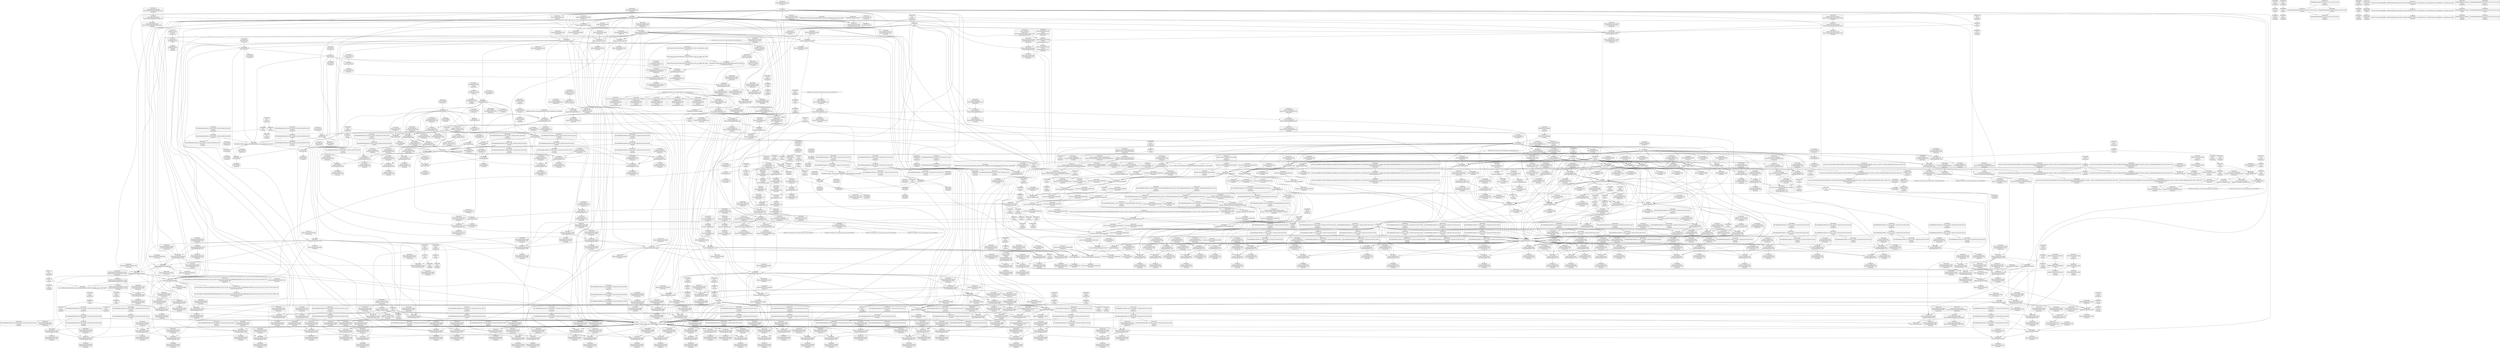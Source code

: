digraph {
	CE0x540bbc0 [shape=record,shape=Mrecord,label="{CE0x540bbc0|selinux_inode_getsecurity:tmp42|security/selinux/hooks.c,3095|*SummSource*}"]
	CE0x538e630 [shape=record,shape=Mrecord,label="{CE0x538e630|selinux_capable:tmp7|security/selinux/hooks.c,2009}"]
	CE0x53f33a0 [shape=record,shape=Mrecord,label="{CE0x53f33a0|cred_has_capability:do.end}"]
	CE0x540c270 [shape=record,shape=Mrecord,label="{CE0x540c270|selinux_inode_getsecurity:call13|security/selinux/hooks.c,3093|*SummSource*}"]
	CE0x53edc50 [shape=record,shape=Mrecord,label="{CE0x53edc50|get_current:bb}"]
	CE0x5441c90 [shape=record,shape=Mrecord,label="{CE0x5441c90|avc_has_perm_noaudit:tclass|Function::avc_has_perm_noaudit&Arg::tclass::|*SummSink*}"]
	CE0x53a4180 [shape=record,shape=Mrecord,label="{CE0x53a4180|selinux_inode_getsecurity:context|security/selinux/hooks.c, 3072|*SummSink*}"]
	CE0x5455240 [shape=record,shape=Mrecord,label="{CE0x5455240|i32_-22|*Constant*}"]
	CE0x544b850 [shape=record,shape=Mrecord,label="{CE0x544b850|GLOBAL:printk|*Constant*|*SummSink*}"]
	CE0x5367ae0 [shape=record,shape=Mrecord,label="{CE0x5367ae0|selinux_inode_getsecurity:if.end20}"]
	"CONST[source:2(external),value:0(static)][purpose:{operation}][SrcIdx:14]"
	CE0x5412540 [shape=record,shape=Mrecord,label="{CE0x5412540|selinux_inode_getsecurity:tmp52|security/selinux/hooks.c,3101}"]
	CE0x53ef150 [shape=record,shape=Mrecord,label="{CE0x53ef150|_call_void___llvm_gcov_indirect_counter_increment(i32*___llvm_gcov_global_state_pred145,_i64**_getelementptr_inbounds_(_3_x_i64*_,_3_x_i64*_*___llvm_gcda_edge_table144,_i64_0,_i64_1)),_!dbg_!27728|security/selinux/hooks.c,1567}"]
	CE0x53de910 [shape=record,shape=Mrecord,label="{CE0x53de910|selinux_inode_getsecurity:tmp9|security/selinux/hooks.c,3076}"]
	CE0x53e22b0 [shape=record,shape=Mrecord,label="{CE0x53e22b0|selinux_inode_getsecurity:tmp11|security/selinux/hooks.c,3087}"]
	CE0x53d7160 [shape=record,shape=Mrecord,label="{CE0x53d7160|get_current:tmp3}"]
	CE0x5436fe0 [shape=record,shape=Mrecord,label="{CE0x5436fe0|i64**_getelementptr_inbounds_(_3_x_i64*_,_3_x_i64*_*___llvm_gcda_edge_table144,_i64_0,_i64_0)|*Constant*|*SummSource*}"]
	CE0x54598a0 [shape=record,shape=Mrecord,label="{CE0x54598a0|cred_has_capability:call3|security/selinux/hooks.c,1573}"]
	CE0x53dfb80 [shape=record,shape=Mrecord,label="{CE0x53dfb80|i64_0|*Constant*|*SummSource*}"]
	CE0x5374230 [shape=record,shape=Mrecord,label="{CE0x5374230|selinux_capable:retval.0}"]
	CE0x543ddc0 [shape=record,shape=Mrecord,label="{CE0x543ddc0|cred_has_capability:tmp14|security/selinux/hooks.c,1575|*SummSource*}"]
	CE0x53893d0 [shape=record,shape=Mrecord,label="{CE0x53893d0|get_current:tmp|*SummSink*}"]
	CE0x53f9590 [shape=record,shape=Mrecord,label="{CE0x53f9590|selinux_inode_getsecurity:tmp31|security/selinux/hooks.c,3089|*SummSink*}"]
	CE0x5468ee0 [shape=record,shape=Mrecord,label="{CE0x5468ee0|__llvm_gcov_indirect_counter_increment:tmp5|*SummSource*}"]
	CE0x53afd40 [shape=record,shape=Mrecord,label="{CE0x53afd40|VOIDTB_TE:_GCE_init_user_ns_external_global_%struct.user_namespace:_elem_0:default:}"]
	CE0x544f5d0 [shape=record,shape=Mrecord,label="{CE0x544f5d0|cred_has_capability:tobool|security/selinux/hooks.c,1582|*SummSource*}"]
	CE0x54151e0 [shape=record,shape=Mrecord,label="{CE0x54151e0|selinux_inode_getsecurity:tmp55|security/selinux/hooks.c,3103|*SummSource*}"]
	CE0x5464260 [shape=record,shape=Mrecord,label="{CE0x5464260|cred_has_capability:tmp1}"]
	CE0x5465e40 [shape=record,shape=Mrecord,label="{CE0x5465e40|i64*_getelementptr_inbounds_(_21_x_i64_,_21_x_i64_*___llvm_gcov_ctr143,_i64_0,_i64_6)|*Constant*}"]
	CE0x53cf1f0 [shape=record,shape=Mrecord,label="{CE0x53cf1f0|selinux_inode_getsecurity:tmp2|*LoadInst*|security/selinux/hooks.c,3073|*SummSink*}"]
	CE0x5375320 [shape=record,shape=Mrecord,label="{CE0x5375320|i64*_getelementptr_inbounds_(_6_x_i64_,_6_x_i64_*___llvm_gcov_ctr142,_i64_0,_i64_5)|*Constant*|*SummSink*}"]
	CE0x5406180 [shape=record,shape=Mrecord,label="{CE0x5406180|selinux_inode_getsecurity:tmp39|security/selinux/hooks.c,3094|*SummSink*}"]
	CE0x53dc0b0 [shape=record,shape=Mrecord,label="{CE0x53dc0b0|selinux_inode_getsecurity:tmp8|security/selinux/hooks.c,3076}"]
	CE0x5467b80 [shape=record,shape=Mrecord,label="{CE0x5467b80|cred_has_capability:call|security/selinux/hooks.c,1558}"]
	CE0x544a8e0 [shape=record,shape=Mrecord,label="{CE0x544a8e0|__llvm_gcov_indirect_counter_increment:pred|*SummSource*}"]
	CE0x53d6da0 [shape=record,shape=Mrecord,label="{CE0x53d6da0|selinux_inode_getsecurity:tmp20|security/selinux/hooks.c,3087|*SummSource*}"]
	CE0x53f5d50 [shape=record,shape=Mrecord,label="{CE0x53f5d50|i32_5|*Constant*|*SummSink*}"]
	CE0x542cf40 [shape=record,shape=Mrecord,label="{CE0x542cf40|__llvm_gcov_indirect_counter_increment:tmp1}"]
	CE0x54491e0 [shape=record,shape=Mrecord,label="{CE0x54491e0|_ret_i32_%tmp6,_!dbg_!27716|security/selinux/hooks.c,197}"]
	CE0x53a22b0 [shape=record,shape=Mrecord,label="{CE0x53a22b0|_call_void_mcount()_#3|*SummSource*}"]
	CE0x54681d0 [shape=record,shape=Mrecord,label="{CE0x54681d0|cred_has_capability:tmp4|security/selinux/hooks.c,1570}"]
	CE0x5439810 [shape=record,shape=Mrecord,label="{CE0x5439810|__llvm_gcov_indirect_counter_increment:bb|*SummSource*}"]
	CE0x53e4c80 [shape=record,shape=Mrecord,label="{CE0x53e4c80|selinux_inode_getsecurity:tmp25|security/selinux/hooks.c,3087}"]
	CE0x53e17b0 [shape=record,shape=Mrecord,label="{CE0x53e17b0|cred_has_capability:cap|Function::cred_has_capability&Arg::cap::|*SummSink*}"]
	CE0x53dc190 [shape=record,shape=Mrecord,label="{CE0x53dc190|selinux_inode_getsecurity:tmp8|security/selinux/hooks.c,3076|*SummSink*}"]
	CE0x53644b0 [shape=record,shape=Mrecord,label="{CE0x53644b0|selinux_capable:tmp11|security/selinux/hooks.c,2012|*SummSource*}"]
	CE0x5387440 [shape=record,shape=Mrecord,label="{CE0x5387440|get_current:tmp3|*SummSource*}"]
	CE0x5444180 [shape=record,shape=Mrecord,label="{CE0x5444180|_ret_void}"]
	CE0x538c360 [shape=record,shape=Mrecord,label="{CE0x538c360|get_current:tmp1}"]
	CE0x53f91b0 [shape=record,shape=Mrecord,label="{CE0x53f91b0|selinux_inode_getsecurity:tmp31|security/selinux/hooks.c,3089}"]
	CE0x543e480 [shape=record,shape=Mrecord,label="{CE0x543e480|cred_has_capability:tmp15|security/selinux/hooks.c,1575|*SummSink*}"]
	CE0x5408b40 [shape=record,shape=Mrecord,label="{CE0x5408b40|selinux_inode_getsecurity:call11|security/selinux/hooks.c,3090|*SummSource*}"]
	CE0x53defb0 [shape=record,shape=Mrecord,label="{CE0x53defb0|i64*_getelementptr_inbounds_(_26_x_i64_,_26_x_i64_*___llvm_gcov_ctr242,_i64_0,_i64_4)|*Constant*|*SummSource*}"]
	CE0x53e5fa0 [shape=record,shape=Mrecord,label="{CE0x53e5fa0|i1_true|*Constant*|*SummSource*}"]
	CE0x5449090 [shape=record,shape=Mrecord,label="{CE0x5449090|__llvm_gcov_indirect_counter_increment:tmp2|*SummSink*}"]
	CE0x53f1ef0 [shape=record,shape=Mrecord,label="{CE0x53f1ef0|selinux_capable:tobool|security/selinux/hooks.c,2008}"]
	CE0x53f0890 [shape=record,shape=Mrecord,label="{CE0x53f0890|cred_has_capability:shl|security/selinux/hooks.c,1559|*SummSource*}"]
	CE0x5457200 [shape=record,shape=Mrecord,label="{CE0x5457200|cred_has_capability:tmp32|security/selinux/hooks.c,1586|*SummSink*}"]
	CE0x53e1100 [shape=record,shape=Mrecord,label="{CE0x53e1100|cred_has_capability:cred|Function::cred_has_capability&Arg::cred::}"]
	CE0x53d91a0 [shape=record,shape=Mrecord,label="{CE0x53d91a0|_ret_%struct.task_struct*_%tmp4,_!dbg_!27714|./arch/x86/include/asm/current.h,14|*SummSink*}"]
	CE0x53fab70 [shape=record,shape=Mrecord,label="{CE0x53fab70|selinux_inode_getsecurity:tmp33|security/selinux/hooks.c,3090|*SummSink*}"]
	CE0x53d1240 [shape=record,shape=Mrecord,label="{CE0x53d1240|selinux_capable:ns|Function::selinux_capable&Arg::ns::}"]
	CE0x543fd70 [shape=record,shape=Mrecord,label="{CE0x543fd70|GLOBAL:avc_has_perm_noaudit|*Constant*}"]
	CE0x5440790 [shape=record,shape=Mrecord,label="{CE0x5440790|cred_has_capability:call7|security/selinux/hooks.c,1579}"]
	CE0x53f4630 [shape=record,shape=Mrecord,label="{CE0x53f4630|i64_1|*Constant*}"]
	CE0x5405720 [shape=record,shape=Mrecord,label="{CE0x5405720|selinux_inode_getsecurity:tmp38|security/selinux/hooks.c,3094|*SummSource*}"]
	CE0x543d670 [shape=record,shape=Mrecord,label="{CE0x543d670|cred_has_capability:tmp14|security/selinux/hooks.c,1575}"]
	CE0x5456070 [shape=record,shape=Mrecord,label="{CE0x5456070|i32_-22|*Constant*|*SummSink*}"]
	CE0x544b120 [shape=record,shape=Mrecord,label="{CE0x544b120|i32_-1|*Constant*|*SummSource*}"]
	CE0x53d42d0 [shape=record,shape=Mrecord,label="{CE0x53d42d0|selinux_inode_getsecurity:tmp16|security/selinux/hooks.c,3087|*SummSink*}"]
	CE0x5368e10 [shape=record,shape=Mrecord,label="{CE0x5368e10|selinux_inode_getsecurity:out_nofree}"]
	CE0x538d6c0 [shape=record,shape=Mrecord,label="{CE0x538d6c0|selinux_capable:tmp2|security/selinux/hooks.c,2008}"]
	CE0x537cb50 [shape=record,shape=Mrecord,label="{CE0x537cb50|selinux_inode_getsecurity:do.end|*SummSink*}"]
	CE0x540dbc0 [shape=record,shape=Mrecord,label="{CE0x540dbc0|i64_21|*Constant*|*SummSink*}"]
	CE0x5454990 [shape=record,shape=Mrecord,label="{CE0x5454990|i64*_getelementptr_inbounds_(_21_x_i64_,_21_x_i64_*___llvm_gcov_ctr143,_i64_0,_i64_19)|*Constant*}"]
	CE0x54532b0 [shape=record,shape=Mrecord,label="{CE0x54532b0|i64*_getelementptr_inbounds_(_21_x_i64_,_21_x_i64_*___llvm_gcov_ctr143,_i64_0,_i64_18)|*Constant*}"]
	CE0x5391d40 [shape=record,shape=Mrecord,label="{CE0x5391d40|cred_has_capability:return|*SummSource*}"]
	CE0x5387e40 [shape=record,shape=Mrecord,label="{CE0x5387e40|cred_has_capability:sw.bb|*SummSink*}"]
	"CONST[source:0(mediator),value:2(dynamic)][purpose:{object}][SnkIdx:5]"
	CE0x53e6b20 [shape=record,shape=Mrecord,label="{CE0x53e6b20|selinux_inode_getsecurity:tmp24|security/selinux/hooks.c,3087}"]
	CE0x5440b30 [shape=record,shape=Mrecord,label="{CE0x5440b30|GLOBAL:avc_has_perm_noaudit|*Constant*|*SummSource*}"]
	CE0x5454170 [shape=record,shape=Mrecord,label="{CE0x5454170|cred_has_capability:tmp29|security/selinux/hooks.c,1584|*SummSink*}"]
	CE0x53e8580 [shape=record,shape=Mrecord,label="{CE0x53e8580|selinux_inode_getsecurity:tmp26|security/selinux/hooks.c,3087|*SummSink*}"]
	CE0x5466380 [shape=record,shape=Mrecord,label="{CE0x5466380|cred_has_capability:tmp8|security/selinux/hooks.c,1575|*SummSink*}"]
	CE0x54375b0 [shape=record,shape=Mrecord,label="{CE0x54375b0|i64**_getelementptr_inbounds_(_3_x_i64*_,_3_x_i64*_*___llvm_gcda_edge_table144,_i64_0,_i64_2)|*Constant*|*SummSink*}"]
	CE0x5416230 [shape=record,shape=Mrecord,label="{CE0x5416230|i32_-95|*Constant*|*SummSource*}"]
	CE0x53e8b60 [shape=record,shape=Mrecord,label="{CE0x53e8b60|selinux_inode_getsecurity:call7|security/selinux/hooks.c,3087}"]
	CE0x53cf970 [shape=record,shape=Mrecord,label="{CE0x53cf970|selinux_inode_getsecurity:tmp27|security/selinux/hooks.c,3087|*SummSink*}"]
	CE0x53d0f80 [shape=record,shape=Mrecord,label="{CE0x53d0f80|GLOBAL:init_user_ns|Global_var:init_user_ns|*SummSource*}"]
	CE0x5407fb0 [shape=record,shape=Mrecord,label="{CE0x5407fb0|i32_1575|*Constant*|*SummSource*}"]
	CE0x536c6a0 [shape=record,shape=Mrecord,label="{CE0x536c6a0|i32_0|*Constant*}"]
	CE0x5468700 [shape=record,shape=Mrecord,label="{CE0x5468700|__llvm_gcov_indirect_counter_increment:tmp3|*SummSource*}"]
	CE0x5364620 [shape=record,shape=Mrecord,label="{CE0x5364620|selinux_capable:tmp11|security/selinux/hooks.c,2012|*SummSink*}"]
	CE0x543aa80 [shape=record,shape=Mrecord,label="{CE0x543aa80|cred_has_capability:cmp|security/selinux/hooks.c,1580|*SummSink*}"]
	CE0x5410560 [shape=record,shape=Mrecord,label="{CE0x5410560|selinux_inode_getsecurity:tmp49|security/selinux/hooks.c,3098|*SummSink*}"]
	CE0x53d0280 [shape=record,shape=Mrecord,label="{CE0x53d0280|selinux_capable:entry}"]
	CE0x539fcc0 [shape=record,shape=Mrecord,label="{CE0x539fcc0|selinux_capable:tmp5|security/selinux/hooks.c,2008}"]
	CE0x53f59e0 [shape=record,shape=Mrecord,label="{CE0x53f59e0|_call_void_mcount()_#3|*SummSink*}"]
	CE0x53e6320 [shape=record,shape=Mrecord,label="{CE0x53e6320|selinux_inode_getsecurity:tmp23|security/selinux/hooks.c,3087|*SummSource*}"]
	CE0x53df7d0 [shape=record,shape=Mrecord,label="{CE0x53df7d0|GLOBAL:__llvm_gcov_ctr242|Global_var:__llvm_gcov_ctr242|*SummSource*}"]
	CE0x544d610 [shape=record,shape=Mrecord,label="{CE0x544d610|avc_audit:tsid|Function::avc_audit&Arg::tsid::}"]
	CE0x53debd0 [shape=record,shape=Mrecord,label="{CE0x53debd0|selinux_inode_getsecurity:tmp9|security/selinux/hooks.c,3076|*SummSink*}"]
	CE0x53e28c0 [shape=record,shape=Mrecord,label="{CE0x53e28c0|i64*_getelementptr_inbounds_(_26_x_i64_,_26_x_i64_*___llvm_gcov_ctr242,_i64_0,_i64_9)|*Constant*}"]
	CE0x542d5a0 [shape=record,shape=Mrecord,label="{CE0x542d5a0|__llvm_gcov_indirect_counter_increment:tmp2}"]
	CE0x53e11d0 [shape=record,shape=Mrecord,label="{CE0x53e11d0|cred_has_capability:cred|Function::cred_has_capability&Arg::cred::|*SummSource*}"]
	CE0x5383a20 [shape=record,shape=Mrecord,label="{CE0x5383a20|selinux_inode_getsecurity:do.end|*SummSource*}"]
	CE0x54435e0 [shape=record,shape=Mrecord,label="{CE0x54435e0|i64_14|*Constant*}"]
	CE0x542a2b0 [shape=record,shape=Mrecord,label="{CE0x542a2b0|i64*_getelementptr_inbounds_(_2_x_i64_,_2_x_i64_*___llvm_gcov_ctr131,_i64_0,_i64_0)|*Constant*|*SummSink*}"]
	CE0x53557a0 [shape=record,shape=Mrecord,label="{CE0x53557a0|selinux_inode_getsecurity:if.end14|*SummSource*}"]
	CE0x540ae60 [shape=record,shape=Mrecord,label="{CE0x540ae60|selinux_inode_getsecurity:tmp40|security/selinux/hooks.c,3094|*SummSink*}"]
	CE0x53f3010 [shape=record,shape=Mrecord,label="{CE0x53f3010|selinux_capable:tmp|*SummSource*}"]
	CE0x539ffd0 [shape=record,shape=Mrecord,label="{CE0x539ffd0|selinux_capable:tmp5|security/selinux/hooks.c,2008|*SummSink*}"]
	CE0x53d9550 [shape=record,shape=Mrecord,label="{CE0x53d9550|i32_78|*Constant*}"]
	CE0x54488a0 [shape=record,shape=Mrecord,label="{CE0x54488a0|i64_12|*Constant*}"]
	CE0x53d1b70 [shape=record,shape=Mrecord,label="{CE0x53d1b70|selinux_capable:call1|security/selinux/hooks.c,2011|*SummSource*}"]
	CE0x5405650 [shape=record,shape=Mrecord,label="{CE0x5405650|selinux_inode_getsecurity:tmp38|security/selinux/hooks.c,3094}"]
	CE0x53e3b10 [shape=record,shape=Mrecord,label="{CE0x53e3b10|i8*_getelementptr_inbounds_(_25_x_i8_,_25_x_i8_*_.str3,_i32_0,_i32_0)|*Constant*|*SummSource*}"]
	CE0x537b2d0 [shape=record,shape=Mrecord,label="{CE0x537b2d0|selinux_capable:tmp3|security/selinux/hooks.c,2008|*SummSink*}"]
	CE0x5467400 [shape=record,shape=Mrecord,label="{CE0x5467400|cred_sid:tmp6|security/selinux/hooks.c,197|*SummSink*}"]
	CE0x543a5e0 [shape=record,shape=Mrecord,label="{CE0x543a5e0|i1_true|*Constant*}"]
	CE0x544d9f0 [shape=record,shape=Mrecord,label="{CE0x544d9f0|avc_audit:tclass|Function::avc_audit&Arg::tclass::}"]
	CE0x545fa00 [shape=record,shape=Mrecord,label="{CE0x545fa00|0:_i32,_:_GCMR___llvm_gcov_global_state_pred145_internal_unnamed_addr_global_i32_-1:_elem_0:default:}"]
	CE0x5386b50 [shape=record,shape=Mrecord,label="{CE0x5386b50|i64*_getelementptr_inbounds_(_2_x_i64_,_2_x_i64_*___llvm_gcov_ctr98,_i64_0,_i64_0)|*Constant*|*SummSink*}"]
	CE0x53d7a10 [shape=record,shape=Mrecord,label="{CE0x53d7a10|i64*_getelementptr_inbounds_(_6_x_i64_,_6_x_i64_*___llvm_gcov_ctr142,_i64_0,_i64_3)|*Constant*|*SummSink*}"]
	CE0x5468090 [shape=record,shape=Mrecord,label="{CE0x5468090|i64*_null|*Constant*|*SummSink*}"]
	CE0x53d5080 [shape=record,shape=Mrecord,label="{CE0x53d5080|selinux_inode_getsecurity:tmp18|security/selinux/hooks.c,3087}"]
	CE0x53504a0 [shape=record,shape=Mrecord,label="{CE0x53504a0|selinux_inode_getsecurity:tmp29|security/selinux/hooks.c,3089|*SummSink*}"]
	CE0x53f68b0 [shape=record,shape=Mrecord,label="{CE0x53f68b0|cred_has_capability:type|security/selinux/hooks.c,1562}"]
	CE0x53e8170 [shape=record,shape=Mrecord,label="{CE0x53e8170|i64*_getelementptr_inbounds_(_26_x_i64_,_26_x_i64_*___llvm_gcov_ctr242,_i64_0,_i64_12)|*Constant*|*SummSource*}"]
	CE0x5378520 [shape=record,shape=Mrecord,label="{CE0x5378520|_call_void_mcount()_#3}"]
	CE0x53ede10 [shape=record,shape=Mrecord,label="{CE0x53ede10|get_current:bb|*SummSource*}"]
	CE0x53db5d0 [shape=record,shape=Mrecord,label="{CE0x53db5d0|selinux_inode_getsecurity:call1|security/selinux/hooks.c,3087|*SummSource*}"]
	CE0x53d5ff0 [shape=record,shape=Mrecord,label="{CE0x53d5ff0|i64*_getelementptr_inbounds_(_26_x_i64_,_26_x_i64_*___llvm_gcov_ctr242,_i64_0,_i64_16)|*Constant*}"]
	CE0x5458b60 [shape=record,shape=Mrecord,label="{CE0x5458b60|cred_has_capability:tmp1|*SummSink*}"]
	CE0x53697b0 [shape=record,shape=Mrecord,label="{CE0x53697b0|i64*_getelementptr_inbounds_(_2_x_i64_,_2_x_i64_*___llvm_gcov_ctr98,_i64_0,_i64_1)|*Constant*}"]
	CE0x53d8e00 [shape=record,shape=Mrecord,label="{CE0x53d8e00|get_current:entry|*SummSink*}"]
	CE0x5467190 [shape=record,shape=Mrecord,label="{CE0x5467190|i32_31|*Constant*|*SummSource*}"]
	CE0x53f93d0 [shape=record,shape=Mrecord,label="{CE0x53f93d0|selinux_inode_getsecurity:tmp31|security/selinux/hooks.c,3089|*SummSource*}"]
	CE0x53fb610 [shape=record,shape=Mrecord,label="{CE0x53fb610|selinux_inode_getsecurity:sid|security/selinux/hooks.c,3090}"]
	CE0x53f4bb0 [shape=record,shape=Mrecord,label="{CE0x53f4bb0|selinux_capable:if.end|*SummSource*}"]
	CE0x5415e50 [shape=record,shape=Mrecord,label="{CE0x5415e50|selinux_inode_getsecurity:tmp56|security/selinux/hooks.c,3103|*SummSink*}"]
	CE0x53d2270 [shape=record,shape=Mrecord,label="{CE0x53d2270|GLOBAL:cred_has_capability|*Constant*|*SummSink*}"]
	CE0x5463120 [shape=record,shape=Mrecord,label="{CE0x5463120|i64*_getelementptr_inbounds_(_21_x_i64_,_21_x_i64_*___llvm_gcov_ctr143,_i64_0,_i64_9)|*Constant*}"]
	CE0x543a470 [shape=record,shape=Mrecord,label="{CE0x543a470|i64*_getelementptr_inbounds_(_21_x_i64_,_21_x_i64_*___llvm_gcov_ctr143,_i64_0,_i64_9)|*Constant*|*SummSink*}"]
	CE0x5452600 [shape=record,shape=Mrecord,label="{CE0x5452600|i64*_getelementptr_inbounds_(_21_x_i64_,_21_x_i64_*___llvm_gcov_ctr143,_i64_0,_i64_17)|*Constant*|*SummSink*}"]
	CE0x5441f70 [shape=record,shape=Mrecord,label="{CE0x5441f70|avc_has_perm_noaudit:requested|Function::avc_has_perm_noaudit&Arg::requested::|*SummSource*}"]
	CE0x5463760 [shape=record,shape=Mrecord,label="{CE0x5463760|cred_has_capability:tmp11|security/selinux/hooks.c,1575}"]
	CE0x54694b0 [shape=record,shape=Mrecord,label="{CE0x54694b0|_call_void_mcount()_#3|*SummSource*}"]
	CE0x5469c20 [shape=record,shape=Mrecord,label="{CE0x5469c20|cred_has_capability:tmp8|security/selinux/hooks.c,1575|*SummSource*}"]
	CE0x5409390 [shape=record,shape=Mrecord,label="{CE0x5409390|selinux_inode_getsecurity:tmp43|security/selinux/hooks.c,3095}"]
	CE0x53cfb70 [shape=record,shape=Mrecord,label="{CE0x53cfb70|selinux_inode_getsecurity:call8|security/selinux/hooks.c,3087|*SummSource*}"]
	CE0x5454fe0 [shape=record,shape=Mrecord,label="{CE0x5454fe0|i64*_getelementptr_inbounds_(_21_x_i64_,_21_x_i64_*___llvm_gcov_ctr143,_i64_0,_i64_19)|*Constant*|*SummSink*}"]
	CE0x5369660 [shape=record,shape=Mrecord,label="{CE0x5369660|selinux_inode_getsecurity:if.end14|*SummSink*}"]
	CE0x544b9d0 [shape=record,shape=Mrecord,label="{CE0x544b9d0|VOIDTB_TE_array:_GCE_.str49_private_unnamed_addr_constant_40_x_i8_c_013SELinux:_out_of_range_capability_%d_0A_00_,_align_1:_elem_0:default:}"]
	CE0x542d1d0 [shape=record,shape=Mrecord,label="{CE0x542d1d0|cred_has_capability:ad|security/selinux/hooks.c, 1555|*SummSource*}"]
	CE0x53a5b40 [shape=record,shape=Mrecord,label="{CE0x53a5b40|selinux_capable:bb}"]
	CE0x5388490 [shape=record,shape=Mrecord,label="{CE0x5388490|get_current:tmp4|./arch/x86/include/asm/current.h,14|*SummSource*}"]
	CE0x53ed540 [shape=record,shape=Mrecord,label="{CE0x53ed540|_ret_i32_%retval.0,_!dbg_!27779|security/selinux/hooks.c,3104}"]
	CE0x54410d0 [shape=record,shape=Mrecord,label="{CE0x54410d0|avc_has_perm_noaudit:tclass|Function::avc_has_perm_noaudit&Arg::tclass::}"]
	CE0x5355560 [shape=record,shape=Mrecord,label="{CE0x5355560|selinux_inode_getsecurity:if.end17|*SummSink*}"]
	CE0x5382be0 [shape=record,shape=Mrecord,label="{CE0x5382be0|i64_2|*Constant*|*SummSink*}"]
	CE0x53dea10 [shape=record,shape=Mrecord,label="{CE0x53dea10|selinux_inode_getsecurity:tmp9|security/selinux/hooks.c,3076|*SummSource*}"]
	CE0x5442a30 [shape=record,shape=Mrecord,label="{CE0x5442a30|_ret_i32_%rc.0,_!dbg_!27793|security/selinux/avc.c,744}"]
	CE0x5408230 [shape=record,shape=Mrecord,label="{CE0x5408230|i32_1575|*Constant*|*SummSink*}"]
	CE0x5457120 [shape=record,shape=Mrecord,label="{CE0x5457120|i64*_getelementptr_inbounds_(_21_x_i64_,_21_x_i64_*___llvm_gcov_ctr143,_i64_0,_i64_20)|*Constant*|*SummSink*}"]
	CE0x538f870 [shape=record,shape=Mrecord,label="{CE0x538f870|cred_has_capability:and|security/selinux/hooks.c,1559}"]
	CE0x53dbec0 [shape=record,shape=Mrecord,label="{CE0x53dbec0|selinux_inode_getsecurity:tobool2|security/selinux/hooks.c,3087|*SummSink*}"]
	CE0x53a8850 [shape=record,shape=Mrecord,label="{CE0x53a8850|selinux_inode_getsecurity:tmp13|security/selinux/hooks.c,3087|*SummSink*}"]
	CE0x545c560 [shape=record,shape=Mrecord,label="{CE0x545c560|cred_has_capability:if.end|*SummSink*}"]
	CE0x53cf360 [shape=record,shape=Mrecord,label="{CE0x53cf360|selinux_inode_getsecurity:tmp3|security/selinux/hooks.c,3073|*SummSink*}"]
	CE0x5451ef0 [shape=record,shape=Mrecord,label="{CE0x5451ef0|i64*_getelementptr_inbounds_(_21_x_i64_,_21_x_i64_*___llvm_gcov_ctr143,_i64_0,_i64_17)|*Constant*}"]
	CE0x544bf40 [shape=record,shape=Mrecord,label="{CE0x544bf40|cred_has_capability:call8|security/selinux/hooks.c,1581|*SummSink*}"]
	CE0x53f2fa0 [shape=record,shape=Mrecord,label="{CE0x53f2fa0|COLLAPSED:_GCMRE___llvm_gcov_ctr142_internal_global_6_x_i64_zeroinitializer:_elem_0:default:}"]
	CE0x5374570 [shape=record,shape=Mrecord,label="{CE0x5374570|selinux_capable:retval.0|*SummSource*}"]
	CE0x5459f10 [shape=record,shape=Mrecord,label="{CE0x5459f10|cred_has_capability:sw.bb2|*SummSink*}"]
	CE0x54054b0 [shape=record,shape=Mrecord,label="{CE0x54054b0|i64_17|*Constant*|*SummSource*}"]
	CE0x53fb680 [shape=record,shape=Mrecord,label="{CE0x53fb680|selinux_inode_getsecurity:sid|security/selinux/hooks.c,3090|*SummSource*}"]
	CE0x542cc80 [shape=record,shape=Mrecord,label="{CE0x542cc80|__llvm_gcov_indirect_counter_increment:tmp}"]
	CE0x53d56d0 [shape=record,shape=Mrecord,label="{CE0x53d56d0|selinux_inode_getsecurity:tmp17|security/selinux/hooks.c,3087|*SummSink*}"]
	CE0x537a3b0 [shape=record,shape=Mrecord,label="{CE0x537a3b0|selinux_inode_getsecurity:i_security|security/selinux/hooks.c,3073|*SummSource*}"]
	CE0x5364c20 [shape=record,shape=Mrecord,label="{CE0x5364c20|cred_has_capability:sw.epilog|*SummSource*}"]
	CE0x53ef7a0 [shape=record,shape=Mrecord,label="{CE0x53ef7a0|cred_sid:tmp5|security/selinux/hooks.c,196|*SummSource*}"]
	CE0x5382920 [shape=record,shape=Mrecord,label="{CE0x5382920|i64_2|*Constant*}"]
	CE0x53f36b0 [shape=record,shape=Mrecord,label="{CE0x53f36b0|selinux_capable:tmp1}"]
	CE0x540c430 [shape=record,shape=Mrecord,label="{CE0x540c430|selinux_inode_getsecurity:call13|security/selinux/hooks.c,3093|*SummSink*}"]
	CE0x5410440 [shape=record,shape=Mrecord,label="{CE0x5410440|i64*_getelementptr_inbounds_(_26_x_i64_,_26_x_i64_*___llvm_gcov_ctr242,_i64_0,_i64_22)|*Constant*|*SummSource*}"]
	CE0x5463a80 [shape=record,shape=Mrecord,label="{CE0x5463a80|i64*_getelementptr_inbounds_(_21_x_i64_,_21_x_i64_*___llvm_gcov_ctr143,_i64_0,_i64_9)|*Constant*|*SummSource*}"]
	CE0x53e54a0 [shape=record,shape=Mrecord,label="{CE0x53e54a0|selinux_inode_getsecurity:tmp21|security/selinux/hooks.c,3087|*SummSource*}"]
	CE0x5468ce0 [shape=record,shape=Mrecord,label="{CE0x5468ce0|_call_void_mcount()_#3|*SummSink*}"]
	CE0x5373f20 [shape=record,shape=Mrecord,label="{CE0x5373f20|_ret_i32_%retval.0,_!dbg_!27765|security/selinux/hooks.c,1586|*SummSink*}"]
	CE0x5442cc0 [shape=record,shape=Mrecord,label="{CE0x5442cc0|avc_has_perm_noaudit:avd|Function::avc_has_perm_noaudit&Arg::avd::|*SummSource*}"]
	CE0x54377b0 [shape=record,shape=Mrecord,label="{CE0x54377b0|i64*_getelementptr_inbounds_(_21_x_i64_,_21_x_i64_*___llvm_gcov_ctr143,_i64_0,_i64_5)|*Constant*|*SummSink*}"]
	CE0x53f6fa0 [shape=record,shape=Mrecord,label="{CE0x53f6fa0|i8*_getelementptr_inbounds_(_40_x_i8_,_40_x_i8_*_.str49,_i32_0,_i32_0)|*Constant*|*SummSource*}"]
	CE0x53dfbf0 [shape=record,shape=Mrecord,label="{CE0x53dfbf0|i64_0|*Constant*|*SummSink*}"]
	CE0x5445200 [shape=record,shape=Mrecord,label="{CE0x5445200|i64*_getelementptr_inbounds_(_21_x_i64_,_21_x_i64_*___llvm_gcov_ctr143,_i64_0,_i64_4)|*Constant*}"]
	CE0x53f3e40 [shape=record,shape=Mrecord,label="{CE0x53f3e40|selinux_capable:if.then}"]
	CE0x5451a10 [shape=record,shape=Mrecord,label="{CE0x5451a10|cred_has_capability:tmp25|security/selinux/hooks.c,1582|*SummSink*}"]
	CE0x542d860 [shape=record,shape=Mrecord,label="{CE0x542d860|__llvm_gcov_indirect_counter_increment:counters|Function::__llvm_gcov_indirect_counter_increment&Arg::counters::|*SummSource*}"]
	CE0x53918d0 [shape=record,shape=Mrecord,label="{CE0x53918d0|i64*_getelementptr_inbounds_(_21_x_i64_,_21_x_i64_*___llvm_gcov_ctr143,_i64_0,_i64_0)|*Constant*|*SummSource*}"]
	CE0x543f6b0 [shape=record,shape=Mrecord,label="{CE0x543f6b0|cred_has_capability:tmp17|security/selinux/hooks.c,1576|*SummSource*}"]
	CE0x5469810 [shape=record,shape=Mrecord,label="{CE0x5469810|0:_i32,_4:_i32,_8:_i32,_12:_i32,_:_CMRE_12,16_|*MultipleSource*|security/selinux/hooks.c,196|security/selinux/hooks.c,197|*LoadInst*|security/selinux/hooks.c,196}"]
	CE0x53f4d80 [shape=record,shape=Mrecord,label="{CE0x53f4d80|cred_has_capability:cap1|security/selinux/hooks.c,1563}"]
	CE0x542bf90 [shape=record,shape=Mrecord,label="{CE0x542bf90|cred_has_capability:sw.bb2}"]
	CE0x53a80b0 [shape=record,shape=Mrecord,label="{CE0x53a80b0|i64_5|*Constant*|*SummSink*}"]
	CE0x5417200 [shape=record,shape=Mrecord,label="{CE0x5417200|i64*_getelementptr_inbounds_(_26_x_i64_,_26_x_i64_*___llvm_gcov_ctr242,_i64_0,_i64_25)|*Constant*}"]
	CE0x53e6990 [shape=record,shape=Mrecord,label="{CE0x53e6990|i64*_getelementptr_inbounds_(_26_x_i64_,_26_x_i64_*___llvm_gcov_ctr242,_i64_0,_i64_11)|*Constant*|*SummSource*}"]
	CE0x537ca80 [shape=record,shape=Mrecord,label="{CE0x537ca80|selinux_inode_getsecurity:if.then5|*SummSource*}"]
	CE0x544a800 [shape=record,shape=Mrecord,label="{CE0x544a800|__llvm_gcov_indirect_counter_increment:pred}"]
	CE0x540b200 [shape=record,shape=Mrecord,label="{CE0x540b200|selinux_inode_getsecurity:tmp41|security/selinux/hooks.c,3094|*SummSource*}"]
	CE0x5443c00 [shape=record,shape=Mrecord,label="{CE0x5443c00|0:_i64*,_array:_GCR___llvm_gcda_edge_table144_internal_unnamed_addr_constant_3_x_i64*_i64*_getelementptr_inbounds_(_21_x_i64_,_21_x_i64_*___llvm_gcov_ctr143,_i64_0,_i64_1),_i64*_getelementptr_inbounds_(_21_x_i64_,_21_x_i64_*___llvm_gcov_ctr143,_i64_0,_i64_2),_i64*_getelementptr_inbounds_(_21_x_i64_,_21_x_i64_*___llvm_gcov_ctr143,_i64_0,_i64_3)_:_elem_0::}"]
	CE0x5438d50 [shape=record,shape=Mrecord,label="{CE0x5438d50|cred_has_capability:do.end|*SummSource*}"]
	CE0x54153e0 [shape=record,shape=Mrecord,label="{CE0x54153e0|i64*_getelementptr_inbounds_(_26_x_i64_,_26_x_i64_*___llvm_gcov_ctr242,_i64_0,_i64_24)|*Constant*|*SummSink*}"]
	CE0x542d440 [shape=record,shape=Mrecord,label="{CE0x542d440|__llvm_gcov_indirect_counter_increment:tmp1|*SummSink*}"]
	CE0x53def40 [shape=record,shape=Mrecord,label="{CE0x53def40|i64*_getelementptr_inbounds_(_26_x_i64_,_26_x_i64_*___llvm_gcov_ctr242,_i64_0,_i64_4)|*Constant*}"]
	CE0x53657a0 [shape=record,shape=Mrecord,label="{CE0x53657a0|cred_has_capability:u|security/selinux/hooks.c,1563|*SummSource*}"]
	CE0x53e2760 [shape=record,shape=Mrecord,label="{CE0x53e2760|selinux_inode_getsecurity:call|security/selinux/hooks.c,3075}"]
	CE0x543f090 [shape=record,shape=Mrecord,label="{CE0x543f090|cred_has_capability:tmp16|security/selinux/hooks.c,1576|*SummSink*}"]
	CE0x544be00 [shape=record,shape=Mrecord,label="{CE0x544be00|cred_has_capability:call8|security/selinux/hooks.c,1581|*SummSource*}"]
	CE0x53f7950 [shape=record,shape=Mrecord,label="{CE0x53f7950|i64_13|*Constant*|*SummSource*}"]
	CE0x53b3950 [shape=record,shape=Mrecord,label="{CE0x53b3950|GLOBAL:cap_capable|*Constant*|*SummSource*}"]
	CE0x53ee6a0 [shape=record,shape=Mrecord,label="{CE0x53ee6a0|cred_has_capability:type|security/selinux/hooks.c,1562|*SummSink*}"]
	CE0x53dbd00 [shape=record,shape=Mrecord,label="{CE0x53dbd00|selinux_inode_getsecurity:tobool2|security/selinux/hooks.c,3087|*SummSource*}"]
	CE0x53e5910 [shape=record,shape=Mrecord,label="{CE0x53e5910|selinux_inode_getsecurity:tmp22|security/selinux/hooks.c,3087|*SummSource*}"]
	CE0x5369ad0 [shape=record,shape=Mrecord,label="{CE0x5369ad0|selinux_inode_getsecurity:if.end17}"]
	CE0x538cad0 [shape=record,shape=Mrecord,label="{CE0x538cad0|selinux_capable:tobool|security/selinux/hooks.c,2008|*SummSource*}"]
	CE0x5384b80 [shape=record,shape=Mrecord,label="{CE0x5384b80|i64*_getelementptr_inbounds_(_6_x_i64_,_6_x_i64_*___llvm_gcov_ctr142,_i64_0,_i64_4)|*Constant*|*SummSink*}"]
	CE0x546a600 [shape=record,shape=Mrecord,label="{CE0x546a600|cred_sid:tmp6|security/selinux/hooks.c,197}"]
	CE0x543b330 [shape=record,shape=Mrecord,label="{CE0x543b330|GLOBAL:__llvm_gcov_ctr143|Global_var:__llvm_gcov_ctr143}"]
	CE0x544ed40 [shape=record,shape=Mrecord,label="{CE0x544ed40|_ret_i32_%retval.0,_!dbg_!27732|security/selinux/include/avc.h,142}"]
	CE0x54594c0 [shape=record,shape=Mrecord,label="{CE0x54594c0|cred_has_capability:tmp7|security/selinux/hooks.c,1574|*SummSource*}"]
	CE0x5384f20 [shape=record,shape=Mrecord,label="{CE0x5384f20|selinux_capable:tmp8|security/selinux/hooks.c,2011|*SummSink*}"]
	CE0x540ec80 [shape=record,shape=Mrecord,label="{CE0x540ec80|selinux_inode_getsecurity:tmp46|security/selinux/hooks.c,3097|*SummSink*}"]
	CE0x53f8bc0 [shape=record,shape=Mrecord,label="{CE0x53f8bc0|selinux_inode_getsecurity:tmp30|security/selinux/hooks.c,3089}"]
	CE0x53edf90 [shape=record,shape=Mrecord,label="{CE0x53edf90|get_current:bb|*SummSink*}"]
	CE0x5460180 [shape=record,shape=Mrecord,label="{CE0x5460180|i64*_getelementptr_inbounds_(_21_x_i64_,_21_x_i64_*___llvm_gcov_ctr143,_i64_0,_i64_0)|*Constant*|*SummSink*}"]
	CE0x54106c0 [shape=record,shape=Mrecord,label="{CE0x54106c0|selinux_inode_getsecurity:tmp50|security/selinux/hooks.c,3098}"]
	CE0x5448d30 [shape=record,shape=Mrecord,label="{CE0x5448d30|cred_sid:cred|Function::cred_sid&Arg::cred::|*SummSink*}"]
	CE0x54652a0 [shape=record,shape=Mrecord,label="{CE0x54652a0|cred_has_capability:tmp3|security/selinux/hooks.c,1567|*SummSource*}"]
	CE0x543b980 [shape=record,shape=Mrecord,label="{CE0x543b980|cred_has_capability:tmp19|security/selinux/hooks.c,1580|*SummSink*}"]
	CE0x53a10c0 [shape=record,shape=Mrecord,label="{CE0x53a10c0|__llvm_gcov_indirect_counter_increment:predecessor|Function::__llvm_gcov_indirect_counter_increment&Arg::predecessor::}"]
	CE0x53f11b0 [shape=record,shape=Mrecord,label="{CE0x53f11b0|GLOBAL:current_task|Global_var:current_task|*SummSink*}"]
	CE0x53fbb30 [shape=record,shape=Mrecord,label="{CE0x53fbb30|selinux_inode_getsecurity:sid|security/selinux/hooks.c,3090|*SummSink*}"]
	CE0x53e40e0 [shape=record,shape=Mrecord,label="{CE0x53e40e0|i32_3087|*Constant*|*SummSource*}"]
	CE0x5465cd0 [shape=record,shape=Mrecord,label="{CE0x5465cd0|i64*_getelementptr_inbounds_(_21_x_i64_,_21_x_i64_*___llvm_gcov_ctr143,_i64_0,_i64_6)|*Constant*|*SummSource*}"]
	CE0x543eaa0 [shape=record,shape=Mrecord,label="{CE0x543eaa0|cred_has_capability:tmp16|security/selinux/hooks.c,1576}"]
	CE0x53e1f50 [shape=record,shape=Mrecord,label="{CE0x53e1f50|selinux_inode_getsecurity:tmp10|security/selinux/hooks.c,3087|*SummSource*}"]
	CE0x53e5aa0 [shape=record,shape=Mrecord,label="{CE0x53e5aa0|selinux_inode_getsecurity:tmp22|security/selinux/hooks.c,3087|*SummSink*}"]
	CE0x5403b20 [shape=record,shape=Mrecord,label="{CE0x5403b20|selinux_inode_getsecurity:tmp34|security/selinux/hooks.c,3090|*SummSink*}"]
	CE0x536c630 [shape=record,shape=Mrecord,label="{CE0x536c630|i32_0|*Constant*|*SummSink*}"]
	CE0x5414050 [shape=record,shape=Mrecord,label="{CE0x5414050|GLOBAL:kfree|*Constant*}"]
	CE0x542c730 [shape=record,shape=Mrecord,label="{CE0x542c730|cred_has_capability:if.end}"]
	CE0x537a2b0 [shape=record,shape=Mrecord,label="{CE0x537a2b0|selinux_inode_getsecurity:i_security|security/selinux/hooks.c,3073}"]
	CE0x5374980 [shape=record,shape=Mrecord,label="{CE0x5374980|i64*_getelementptr_inbounds_(_6_x_i64_,_6_x_i64_*___llvm_gcov_ctr142,_i64_0,_i64_5)|*Constant*|*SummSource*}"]
	CE0x53d55c0 [shape=record,shape=Mrecord,label="{CE0x53d55c0|selinux_inode_getsecurity:tmp17|security/selinux/hooks.c,3087|*SummSource*}"]
	CE0x5456df0 [shape=record,shape=Mrecord,label="{CE0x5456df0|i64*_getelementptr_inbounds_(_21_x_i64_,_21_x_i64_*___llvm_gcov_ctr143,_i64_0,_i64_20)|*Constant*}"]
	CE0x53f7560 [shape=record,shape=Mrecord,label="{CE0x53f7560|i64_14|*Constant*|*SummSink*}"]
	CE0x536c1e0 [shape=record,shape=Mrecord,label="{CE0x536c1e0|selinux_inode_getsecurity:if.then5|*SummSink*}"]
	CE0x54449c0 [shape=record,shape=Mrecord,label="{CE0x54449c0|cred_sid:entry}"]
	CE0x53a2320 [shape=record,shape=Mrecord,label="{CE0x53a2320|_call_void_mcount()_#3|*SummSink*}"]
	CE0x5404a30 [shape=record,shape=Mrecord,label="{CE0x5404a30|selinux_inode_getsecurity:tmp37|security/selinux/hooks.c,3093}"]
	CE0x53b42c0 [shape=record,shape=Mrecord,label="{CE0x53b42c0|selinux_inode_getsecurity:alloc|Function::selinux_inode_getsecurity&Arg::alloc::|*SummSource*}"]
	CE0x5466b40 [shape=record,shape=Mrecord,label="{CE0x5466b40|_call_void_asm_sideeffect_1:_09ud2_0A.pushsection___bug_table,_22a_22_0A2:_09.long_1b_-_2b,_$_0:c_-_2b_0A_09.word_$_1:c_,_0_0A_09.org_2b+$_2:c_0A.popsection_,_i,i,i,_dirflag_,_fpsr_,_flags_(i8*_getelementptr_inbounds_(_25_x_i8_,_25_x_i8_*_.str3,_i32_0,_i32_0),_i32_1575,_i64_12)_#3,_!dbg_!27737,_!srcloc_!27740|security/selinux/hooks.c,1575|*SummSink*}"]
	CE0x538ac30 [shape=record,shape=Mrecord,label="{CE0x538ac30|selinux_capable:call|security/selinux/hooks.c,2007|*SummSink*}"]
	CE0x537a240 [shape=record,shape=Mrecord,label="{CE0x537a240|selinux_inode_getsecurity:i_security|security/selinux/hooks.c,3073|*SummSink*}"]
	CE0x53d4030 [shape=record,shape=Mrecord,label="{CE0x53d4030|selinux_inode_getsecurity:tmp16|security/selinux/hooks.c,3087}"]
	CE0x543fbc0 [shape=record,shape=Mrecord,label="{CE0x543fbc0|i16_47|*Constant*|*SummSource*}"]
	CE0x53a1bf0 [shape=record,shape=Mrecord,label="{CE0x53a1bf0|selinux_inode_getsecurity:tmp|*SummSink*}"]
	CE0x5366680 [shape=record,shape=Mrecord,label="{CE0x5366680|selinux_inode_getsecurity:tmp7|security/selinux/hooks.c,3075|*SummSink*}"]
	CE0x53da4b0 [shape=record,shape=Mrecord,label="{CE0x53da4b0|selinux_inode_getsecurity:tobool9|security/selinux/hooks.c,3089|*SummSink*}"]
	CE0x540e480 [shape=record,shape=Mrecord,label="{CE0x540e480|selinux_inode_getsecurity:tmp45|security/selinux/hooks.c,3097}"]
	CE0x544dd30 [shape=record,shape=Mrecord,label="{CE0x544dd30|avc_audit:requested|Function::avc_audit&Arg::requested::}"]
	CE0x5384e40 [shape=record,shape=Mrecord,label="{CE0x5384e40|selinux_capable:tmp8|security/selinux/hooks.c,2011}"]
	CE0x546a6f0 [shape=record,shape=Mrecord,label="{CE0x546a6f0|cred_sid:tmp6|security/selinux/hooks.c,197|*SummSource*}"]
	CE0x5412740 [shape=record,shape=Mrecord,label="{CE0x5412740|i64*_getelementptr_inbounds_(_26_x_i64_,_26_x_i64_*___llvm_gcov_ctr242,_i64_0,_i64_23)|*Constant*}"]
	CE0x5350880 [shape=record,shape=Mrecord,label="{CE0x5350880|selinux_inode_getsecurity:if.then16|*SummSource*}"]
	CE0x53d9f40 [shape=record,shape=Mrecord,label="{CE0x53d9f40|_ret_i32_%retval.0,_!dbg_!27725|security/selinux/hooks.c,2012}"]
	CE0x5405520 [shape=record,shape=Mrecord,label="{CE0x5405520|i64_17|*Constant*|*SummSink*}"]
	CE0x5450f80 [shape=record,shape=Mrecord,label="{CE0x5450f80|cred_has_capability:tmp25|security/selinux/hooks.c,1582}"]
	CE0x5456a90 [shape=record,shape=Mrecord,label="{CE0x5456a90|cred_has_capability:retval.0|*SummSink*}"]
	CE0x5444830 [shape=record,shape=Mrecord,label="{CE0x5444830|GLOBAL:cred_sid|*Constant*|*SummSink*}"]
	CE0x53da330 [shape=record,shape=Mrecord,label="{CE0x53da330|_ret_i32_%retval.0,_!dbg_!27725|security/selinux/hooks.c,2012|*SummSink*}"]
	CE0x5445e50 [shape=record,shape=Mrecord,label="{CE0x5445e50|_call_void___llvm_gcov_indirect_counter_increment(i32*___llvm_gcov_global_state_pred145,_i64**_getelementptr_inbounds_(_3_x_i64*_,_3_x_i64*_*___llvm_gcda_edge_table144,_i64_0,_i64_2)),_!dbg_!27732|security/selinux/hooks.c,1570|*SummSource*}"]
	CE0x5412bd0 [shape=record,shape=Mrecord,label="{CE0x5412bd0|i64*_getelementptr_inbounds_(_26_x_i64_,_26_x_i64_*___llvm_gcov_ctr242,_i64_0,_i64_23)|*Constant*|*SummSink*}"]
	CE0x5439a00 [shape=record,shape=Mrecord,label="{CE0x5439a00|__llvm_gcov_indirect_counter_increment:exit|*SummSource*}"]
	CE0x53f9750 [shape=record,shape=Mrecord,label="{CE0x53f9750|selinux_inode_getsecurity:tmp32|security/selinux/hooks.c,3090}"]
	CE0x537a130 [shape=record,shape=Mrecord,label="{CE0x537a130|i32_0|*Constant*|*SummSource*}"]
	CE0x536ae50 [shape=record,shape=Mrecord,label="{CE0x536ae50|COLLAPSED:_GCMRE___llvm_gcov_ctr242_internal_global_26_x_i64_zeroinitializer:_elem_0:default:}"]
	CE0x53b0540 [shape=record,shape=Mrecord,label="{CE0x53b0540|get_current:tmp2|*SummSource*}"]
	CE0x540de00 [shape=record,shape=Mrecord,label="{CE0x540de00|i64_21|*Constant*}"]
	CE0x544eec0 [shape=record,shape=Mrecord,label="{CE0x544eec0|_ret_i32_%retval.0,_!dbg_!27732|security/selinux/include/avc.h,142|*SummSource*}"]
	CE0x542b040 [shape=record,shape=Mrecord,label="{CE0x542b040|avc_audit:entry|*SummSource*}"]
	CE0x53a6bf0 [shape=record,shape=Mrecord,label="{CE0x53a6bf0|selinux_capable:bb|*SummSink*}"]
	CE0x6822520 [shape=record,shape=Mrecord,label="{CE0x6822520|selinux_inode_getsecurity:if.end17|*SummSource*}"]
	CE0x53f4a80 [shape=record,shape=Mrecord,label="{CE0x53f4a80|selinux_capable:if.end}"]
	CE0x53b1b20 [shape=record,shape=Mrecord,label="{CE0x53b1b20|selinux_inode_getsecurity:inode|Function::selinux_inode_getsecurity&Arg::inode::}"]
	CE0x54489c0 [shape=record,shape=Mrecord,label="{CE0x54489c0|cred_sid:entry|*SummSink*}"]
	CE0x544b7e0 [shape=record,shape=Mrecord,label="{CE0x544b7e0|GLOBAL:printk|*Constant*|*SummSource*}"]
	CE0x5450e10 [shape=record,shape=Mrecord,label="{CE0x5450e10|cred_has_capability:tmp24|security/selinux/hooks.c,1582|*SummSink*}"]
	CE0x53e1960 [shape=record,shape=Mrecord,label="{CE0x53e1960|cred_has_capability:audit|Function::cred_has_capability&Arg::audit::}"]
	CE0x5443f60 [shape=record,shape=Mrecord,label="{CE0x5443f60|__llvm_gcov_indirect_counter_increment:counter}"]
	CE0x545f770 [shape=record,shape=Mrecord,label="{CE0x545f770|__llvm_gcov_indirect_counter_increment:tmp6|*SummSource*}"]
	CE0x5383020 [shape=record,shape=Mrecord,label="{CE0x5383020|selinux_inode_getsecurity:tmp4|security/selinux/hooks.c,3075|*SummSink*}"]
	CE0x53d6410 [shape=record,shape=Mrecord,label="{CE0x53d6410|selinux_inode_getsecurity:tmp36|security/selinux/hooks.c,3093}"]
	CE0x53916b0 [shape=record,shape=Mrecord,label="{CE0x53916b0|cred_has_capability:return|*SummSink*}"]
	CE0x545de00 [shape=record,shape=Mrecord,label="{CE0x545de00|__llvm_gcov_indirect_counter_increment:bb4}"]
	CE0x53a93e0 [shape=record,shape=Mrecord,label="{CE0x53a93e0|selinux_inode_getsecurity:tmp15|security/selinux/hooks.c,3087|*SummSink*}"]
	CE0x5455850 [shape=record,shape=Mrecord,label="{CE0x5455850|cred_has_capability:tmp31|security/selinux/hooks.c,1585|*SummSink*}"]
	CE0x543ca80 [shape=record,shape=Mrecord,label="{CE0x543ca80|cred_has_capability:tmp12|security/selinux/hooks.c,1575|*SummSource*}"]
	CE0x5456610 [shape=record,shape=Mrecord,label="{CE0x5456610|cred_has_capability:retval.0|*SummSource*}"]
	CE0x544d760 [shape=record,shape=Mrecord,label="{CE0x544d760|avc_audit:tsid|Function::avc_audit&Arg::tsid::|*SummSource*}"]
	CE0x544de00 [shape=record,shape=Mrecord,label="{CE0x544de00|avc_audit:requested|Function::avc_audit&Arg::requested::|*SummSource*}"]
	CE0x5468b40 [shape=record,shape=Mrecord,label="{CE0x5468b40|GLOBAL:cred_sid|*Constant*|*SummSource*}"]
	CE0x54679c0 [shape=record,shape=Mrecord,label="{CE0x54679c0|GLOBAL:cred_sid|*Constant*}"]
	CE0x540c5b0 [shape=record,shape=Mrecord,label="{CE0x540c5b0|GLOBAL:security_sid_to_context|*Constant*}"]
	CE0x536f3f0 [shape=record,shape=Mrecord,label="{CE0x536f3f0|selinux_inode_getsecurity:if.else|*SummSink*}"]
	CE0x538c2f0 [shape=record,shape=Mrecord,label="{CE0x538c2f0|i64_1|*Constant*}"]
	CE0x543a2e0 [shape=record,shape=Mrecord,label="{CE0x543a2e0|cred_has_capability:tmp6|security/selinux/hooks.c,1574|*SummSink*}"]
	CE0x53e7ea0 [shape=record,shape=Mrecord,label="{CE0x53e7ea0|_call_void_lockdep_rcu_suspicious(i8*_getelementptr_inbounds_(_25_x_i8_,_25_x_i8_*_.str3,_i32_0,_i32_0),_i32_3087,_i8*_getelementptr_inbounds_(_45_x_i8_,_45_x_i8_*_.str12,_i32_0,_i32_0))_#10,_!dbg_!27740|security/selinux/hooks.c,3087}"]
	CE0x5358fe0 [shape=record,shape=Mrecord,label="{CE0x5358fe0|selinux_inode_getsecurity:out_nofree|*SummSource*}"]
	CE0x5388d80 [shape=record,shape=Mrecord,label="{CE0x5388d80|cred_has_capability:bb}"]
	CE0x5440ce0 [shape=record,shape=Mrecord,label="{CE0x5440ce0|avc_has_perm_noaudit:entry}"]
	CE0x5406b80 [shape=record,shape=Mrecord,label="{CE0x5406b80|i64_18|*Constant*|*SummSource*}"]
	CE0x53efe50 [shape=record,shape=Mrecord,label="{CE0x53efe50|i32_1575|*Constant*}"]
	CE0x542b500 [shape=record,shape=Mrecord,label="{CE0x542b500|avc_audit:ssid|Function::avc_audit&Arg::ssid::|*SummSource*}"]
	CE0x544d8c0 [shape=record,shape=Mrecord,label="{CE0x544d8c0|avc_audit:tsid|Function::avc_audit&Arg::tsid::|*SummSink*}"]
	CE0x5444310 [shape=record,shape=Mrecord,label="{CE0x5444310|_ret_void|*SummSink*}"]
	CE0x53fb110 [shape=record,shape=Mrecord,label="{CE0x53fb110|i32_3|*Constant*|*SummSink*}"]
	CE0x53f2710 [shape=record,shape=Mrecord,label="{CE0x53f2710|selinux_capable:tmp4|security/selinux/hooks.c,2008|*SummSource*}"]
	CE0x53d2140 [shape=record,shape=Mrecord,label="{CE0x53d2140|GLOBAL:cred_has_capability|*Constant*|*SummSource*}"]
	CE0x537d7e0 [shape=record,shape=Mrecord,label="{CE0x537d7e0|i32_1|*Constant*|*SummSink*}"]
	CE0x5441370 [shape=record,shape=Mrecord,label="{CE0x5441370|avc_has_perm_noaudit:ssid|Function::avc_has_perm_noaudit&Arg::ssid::|*SummSource*}"]
	CE0x53f4ca0 [shape=record,shape=Mrecord,label="{CE0x53f4ca0|selinux_capable:if.end|*SummSink*}"]
	CE0x54642d0 [shape=record,shape=Mrecord,label="{CE0x54642d0|cred_has_capability:tmp1|*SummSource*}"]
	CE0x53f5940 [shape=record,shape=Mrecord,label="{CE0x53f5940|_call_void_mcount()_#3|*SummSource*}"]
	CE0x543be10 [shape=record,shape=Mrecord,label="{CE0x543be10|cred_has_capability:tmp20|security/selinux/hooks.c,1580|*SummSource*}"]
	CE0x5412c40 [shape=record,shape=Mrecord,label="{CE0x5412c40|selinux_inode_getsecurity:tmp52|security/selinux/hooks.c,3101|*SummSink*}"]
	CE0x53d2730 [shape=record,shape=Mrecord,label="{CE0x53d2730|selinux_capable:audit|Function::selinux_capable&Arg::audit::}"]
	CE0x53f6af0 [shape=record,shape=Mrecord,label="{CE0x53f6af0|cred_sid:security|security/selinux/hooks.c,196}"]
	CE0x53502e0 [shape=record,shape=Mrecord,label="{CE0x53502e0|selinux_inode_getsecurity:tmp29|security/selinux/hooks.c,3089|*SummSource*}"]
	CE0x537fae0 [shape=record,shape=Mrecord,label="{CE0x537fae0|selinux_inode_getsecurity:if.then|*SummSink*}"]
	CE0x5463190 [shape=record,shape=Mrecord,label="{CE0x5463190|cred_has_capability:tmp10|security/selinux/hooks.c,1575}"]
	CE0x5442aa0 [shape=record,shape=Mrecord,label="{CE0x5442aa0|avc_has_perm_noaudit:avd|Function::avc_has_perm_noaudit&Arg::avd::}"]
	CE0x53dad20 [shape=record,shape=Mrecord,label="{CE0x53dad20|i64_14|*Constant*}"]
	CE0x5462c10 [shape=record,shape=Mrecord,label="{CE0x5462c10|i64_12|*Constant*|*SummSink*}"]
	CE0x5459320 [shape=record,shape=Mrecord,label="{CE0x5459320|cred_has_capability:tmp7|security/selinux/hooks.c,1574}"]
	CE0x5456320 [shape=record,shape=Mrecord,label="{CE0x5456320|cred_has_capability:retval.0}"]
	CE0x545d290 [shape=record,shape=Mrecord,label="{CE0x545d290|cred_has_capability:if.then9|*SummSink*}"]
	CE0x540e660 [shape=record,shape=Mrecord,label="{CE0x540e660|selinux_inode_getsecurity:tmp45|security/selinux/hooks.c,3097|*SummSink*}"]
	CE0x53edcc0 [shape=record,shape=Mrecord,label="{CE0x53edcc0|i64*_getelementptr_inbounds_(_2_x_i64_,_2_x_i64_*___llvm_gcov_ctr98,_i64_0,_i64_0)|*Constant*|*SummSource*}"]
	CE0x53f78e0 [shape=record,shape=Mrecord,label="{CE0x53f78e0|i64_13|*Constant*}"]
	CE0x5459b10 [shape=record,shape=Mrecord,label="{CE0x5459b10|cred_has_capability:if.end10|*SummSink*}"]
	CE0x543bf20 [shape=record,shape=Mrecord,label="{CE0x543bf20|cred_has_capability:tmp20|security/selinux/hooks.c,1580|*SummSink*}"]
	CE0x544e130 [shape=record,shape=Mrecord,label="{CE0x544e130|avc_audit:avd|Function::avc_audit&Arg::avd::}"]
	CE0x5466840 [shape=record,shape=Mrecord,label="{CE0x5466840|cred_has_capability:tmp9|security/selinux/hooks.c,1575|*SummSink*}"]
	CE0x536ade0 [shape=record,shape=Mrecord,label="{CE0x536ade0|selinux_inode_getsecurity:tmp}"]
	CE0x540a200 [shape=record,shape=Mrecord,label="{CE0x540a200|selinux_inode_getsecurity:tobool18|security/selinux/hooks.c,3097}"]
	CE0x53f9030 [shape=record,shape=Mrecord,label="{CE0x53f9030|selinux_inode_getsecurity:tmp30|security/selinux/hooks.c,3089|*SummSink*}"]
	CE0x53d80a0 [shape=record,shape=Mrecord,label="{CE0x53d80a0|selinux_inode_getsecurity:call7|security/selinux/hooks.c,3087|*SummSource*}"]
	CE0x53cf020 [shape=record,shape=Mrecord,label="{CE0x53cf020|selinux_inode_getsecurity:tmp2|*LoadInst*|security/selinux/hooks.c,3073|*SummSource*}"]
	CE0x537f9e0 [shape=record,shape=Mrecord,label="{CE0x537f9e0|selinux_inode_getsecurity:if.then|*SummSource*}"]
	CE0x537f910 [shape=record,shape=Mrecord,label="{CE0x537f910|i32_1|*Constant*|*SummSource*}"]
	CE0x53d8d00 [shape=record,shape=Mrecord,label="{CE0x53d8d00|get_current:entry|*SummSource*}"]
	CE0x53d53c0 [shape=record,shape=Mrecord,label="{CE0x53d53c0|i64_8|*Constant*|*SummSink*}"]
	CE0x5452a00 [shape=record,shape=Mrecord,label="{CE0x5452a00|cred_has_capability:tmp27|security/selinux/hooks.c,1583}"]
	CE0x543ae00 [shape=record,shape=Mrecord,label="{CE0x543ae00|cred_has_capability:tmp18|security/selinux/hooks.c,1580}"]
	CE0x544aec0 [shape=record,shape=Mrecord,label="{CE0x544aec0|__llvm_gcov_indirect_counter_increment:entry|*SummSource*}"]
	CE0x53f6cb0 [shape=record,shape=Mrecord,label="{CE0x53f6cb0|cred_sid:security|security/selinux/hooks.c,196|*SummSink*}"]
	CE0x544c0b0 [shape=record,shape=Mrecord,label="{CE0x544c0b0|GLOBAL:avc_audit|*Constant*|*SummSource*}"]
	CE0x537f7c0 [shape=record,shape=Mrecord,label="{CE0x537f7c0|i32_1|*Constant*}"]
	CE0x53e0120 [shape=record,shape=Mrecord,label="{CE0x53e0120|i64*_getelementptr_inbounds_(_26_x_i64_,_26_x_i64_*___llvm_gcov_ctr242,_i64_0,_i64_3)|*Constant*|*SummSource*}"]
	CE0x53d9840 [shape=record,shape=Mrecord,label="{CE0x53d9840|COLLAPSED:_GCMRE_current_task_external_global_%struct.task_struct*:_elem_0::|security/selinux/hooks.c,3087}"]
	CE0x5439580 [shape=record,shape=Mrecord,label="{CE0x5439580|GLOBAL:__llvm_gcov_indirect_counter_increment|*Constant*}"]
	CE0x542cdb0 [shape=record,shape=Mrecord,label="{CE0x542cdb0|__llvm_gcov_indirect_counter_increment:tmp|*SummSink*}"]
	CE0x5355a60 [shape=record,shape=Mrecord,label="{CE0x5355a60|selinux_inode_getsecurity:if.end20|*SummSink*}"]
	CE0x5390290 [shape=record,shape=Mrecord,label="{CE0x5390290|__llvm_gcov_indirect_counter_increment:predecessor|Function::__llvm_gcov_indirect_counter_increment&Arg::predecessor::|*SummSource*}"]
	CE0x5404e70 [shape=record,shape=Mrecord,label="{CE0x5404e70|selinux_inode_getsecurity:tmp37|security/selinux/hooks.c,3093|*SummSource*}"]
	CE0x53d2900 [shape=record,shape=Mrecord,label="{CE0x53d2900|selinux_capable:cap|Function::selinux_capable&Arg::cap::|*SummSource*}"]
	CE0x544e910 [shape=record,shape=Mrecord,label="{CE0x544e910|avc_audit:a|Function::avc_audit&Arg::a::}"]
	CE0x5457070 [shape=record,shape=Mrecord,label="{CE0x5457070|i64*_getelementptr_inbounds_(_21_x_i64_,_21_x_i64_*___llvm_gcov_ctr143,_i64_0,_i64_20)|*Constant*|*SummSource*}"]
	CE0x53d6f60 [shape=record,shape=Mrecord,label="{CE0x53d6f60|selinux_inode_getsecurity:tmp20|security/selinux/hooks.c,3087|*SummSink*}"]
	CE0x53a95a0 [shape=record,shape=Mrecord,label="{CE0x53a95a0|GLOBAL:selinux_inode_getsecurity.__warned|Global_var:selinux_inode_getsecurity.__warned|*SummSource*}"]
	CE0x5412f40 [shape=record,shape=Mrecord,label="{CE0x5412f40|selinux_inode_getsecurity:tmp53|security/selinux/hooks.c,3101|*SummSource*}"]
	CE0x5383930 [shape=record,shape=Mrecord,label="{CE0x5383930|selinux_inode_getsecurity:do.end}"]
	CE0x544f890 [shape=record,shape=Mrecord,label="{CE0x544f890|i64_15|*Constant*}"]
	CE0x5364ab0 [shape=record,shape=Mrecord,label="{CE0x5364ab0|cred_has_capability:sw.epilog}"]
	CE0x53e4fe0 [shape=record,shape=Mrecord,label="{CE0x53e4fe0|selinux_inode_getsecurity:tmp25|security/selinux/hooks.c,3087|*SummSource*}"]
	CE0x53d10d0 [shape=record,shape=Mrecord,label="{CE0x53d10d0|GLOBAL:init_user_ns|Global_var:init_user_ns|*SummSink*}"]
	CE0x53f29d0 [shape=record,shape=Mrecord,label="{CE0x53f29d0|selinux_capable:tmp4|security/selinux/hooks.c,2008|*SummSink*}"]
	CE0x543c5c0 [shape=record,shape=Mrecord,label="{CE0x543c5c0|cred_has_capability:call8|security/selinux/hooks.c,1581}"]
	CE0x5387f30 [shape=record,shape=Mrecord,label="{CE0x5387f30|selinux_inode_getsecurity:inode|Function::selinux_inode_getsecurity&Arg::inode::|*SummSource*}"]
	CE0x538f250 [shape=record,shape=Mrecord,label="{CE0x538f250|i64*_getelementptr_inbounds_(_2_x_i64_,_2_x_i64_*___llvm_gcov_ctr131,_i64_0,_i64_1)|*Constant*|*SummSink*}"]
	CE0x5443070 [shape=record,shape=Mrecord,label="{CE0x5443070|_ret_i32_%rc.0,_!dbg_!27793|security/selinux/avc.c,744|*SummSink*}"]
	CE0x53a7fe0 [shape=record,shape=Mrecord,label="{CE0x53a7fe0|i64_5|*Constant*|*SummSource*}"]
	CE0x53f0c40 [shape=record,shape=Mrecord,label="{CE0x53f0c40|cred_sid:sid|security/selinux/hooks.c,197|*SummSink*}"]
	CE0x5369f40 [shape=record,shape=Mrecord,label="{CE0x5369f40|selinux_inode_getsecurity:if.end6|*SummSource*}"]
	CE0x53d3f50 [shape=record,shape=Mrecord,label="{CE0x53d3f50|0:_i8,_:_GCMR_selinux_inode_getsecurity.__warned_internal_global_i8_0,_section_.data.unlikely_,_align_1:_elem_0:default:}"]
	CE0x54422c0 [shape=record,shape=Mrecord,label="{CE0x54422c0|avc_has_perm_noaudit:requested|Function::avc_has_perm_noaudit&Arg::requested::|*SummSink*}"]
	CE0x53d47c0 [shape=record,shape=Mrecord,label="{CE0x53d47c0|selinux_inode_getsecurity:tobool3|security/selinux/hooks.c,3087|*SummSource*}"]
	CE0x542b570 [shape=record,shape=Mrecord,label="{CE0x542b570|avc_audit:ssid|Function::avc_audit&Arg::ssid::|*SummSink*}"]
	CE0x5448cc0 [shape=record,shape=Mrecord,label="{CE0x5448cc0|cred_sid:cred|Function::cred_sid&Arg::cred::|*SummSource*}"]
	CE0x53f7260 [shape=record,shape=Mrecord,label="{CE0x53f7260|i8*_getelementptr_inbounds_(_40_x_i8_,_40_x_i8_*_.str49,_i32_0,_i32_0)|*Constant*|*SummSink*}"]
	CE0x53d1b00 [shape=record,shape=Mrecord,label="{CE0x53d1b00|selinux_capable:call1|security/selinux/hooks.c,2011}"]
	CE0x53ed930 [shape=record,shape=Mrecord,label="{CE0x53ed930|i64*_getelementptr_inbounds_(_2_x_i64_,_2_x_i64_*___llvm_gcov_ctr98,_i64_0,_i64_0)|*Constant*}"]
	CE0x53f15c0 [shape=record,shape=Mrecord,label="{CE0x53f15c0|cred_has_capability:tmp5|security/selinux/hooks.c,1570|*SummSource*}"]
	CE0x53d38c0 [shape=record,shape=Mrecord,label="{CE0x53d38c0|GLOBAL:selinux_inode_getsecurity.__warned|Global_var:selinux_inode_getsecurity.__warned|*SummSink*}"]
	CE0x537ecf0 [shape=record,shape=Mrecord,label="{CE0x537ecf0|get_current:tmp2}"]
	CE0x53f14f0 [shape=record,shape=Mrecord,label="{CE0x53f14f0|cred_has_capability:tmp5|security/selinux/hooks.c,1570}"]
	"CONST[source:0(mediator),value:2(dynamic)][purpose:{object}][SnkIdx:1]"
	CE0x540ba40 [shape=record,shape=Mrecord,label="{CE0x540ba40|i64*_getelementptr_inbounds_(_26_x_i64_,_26_x_i64_*___llvm_gcov_ctr242,_i64_0,_i64_19)|*Constant*}"]
	CE0x538a890 [shape=record,shape=Mrecord,label="{CE0x538a890|COLLAPSED:_GCMRE___llvm_gcov_ctr131_internal_global_2_x_i64_zeroinitializer:_elem_0:default:}"]
	CE0x543b870 [shape=record,shape=Mrecord,label="{CE0x543b870|cred_has_capability:tmp19|security/selinux/hooks.c,1580|*SummSource*}"]
	CE0x53d4a20 [shape=record,shape=Mrecord,label="{CE0x53d4a20|i64_7|*Constant*}"]
	CE0x5442910 [shape=record,shape=Mrecord,label="{CE0x5442910|avc_has_perm_noaudit:flags|Function::avc_has_perm_noaudit&Arg::flags::|*SummSink*}"]
	CE0x542d2e0 [shape=record,shape=Mrecord,label="{CE0x542d2e0|cred_has_capability:avd|security/selinux/hooks.c, 1556}"]
	CE0x53f1040 [shape=record,shape=Mrecord,label="{CE0x53f1040|GLOBAL:current_task|Global_var:current_task}"]
	CE0x5437540 [shape=record,shape=Mrecord,label="{CE0x5437540|i64**_getelementptr_inbounds_(_3_x_i64*_,_3_x_i64*_*___llvm_gcda_edge_table144,_i64_0,_i64_2)|*Constant*|*SummSource*}"]
	CE0x53d3700 [shape=record,shape=Mrecord,label="{CE0x53d3700|GLOBAL:selinux_inode_getsecurity.__warned|Global_var:selinux_inode_getsecurity.__warned}"]
	CE0x543dca0 [shape=record,shape=Mrecord,label="{CE0x543dca0|i64*_getelementptr_inbounds_(_21_x_i64_,_21_x_i64_*___llvm_gcov_ctr143,_i64_0,_i64_11)|*Constant*|*SummSource*}"]
	CE0x5440460 [shape=record,shape=Mrecord,label="{CE0x5440460|cred_has_capability:sclass.0|*SummSource*}"]
	CE0x53901d0 [shape=record,shape=Mrecord,label="{CE0x53901d0|__llvm_gcov_indirect_counter_increment:entry|*SummSink*}"]
	CE0x53d05c0 [shape=record,shape=Mrecord,label="{CE0x53d05c0|GLOBAL:selinux_capable|*Constant*|*SummSink*}"]
	CE0x537c950 [shape=record,shape=Mrecord,label="{CE0x537c950|selinux_inode_getsecurity:if.then10|*SummSink*}"]
	CE0x537c7b0 [shape=record,shape=Mrecord,label="{CE0x537c7b0|selinux_inode_getsecurity:if.then10}"]
	CE0x5438990 [shape=record,shape=Mrecord,label="{CE0x5438990|cred_has_capability:bb|*SummSink*}"]
	CE0x53a4030 [shape=record,shape=Mrecord,label="{CE0x53a4030|selinux_inode_getsecurity:context|security/selinux/hooks.c, 3072|*SummSource*}"]
	CE0x544b280 [shape=record,shape=Mrecord,label="{CE0x544b280|i32_-1|*Constant*|*SummSink*}"]
	CE0x5392250 [shape=record,shape=Mrecord,label="{CE0x5392250|i64*_getelementptr_inbounds_(_6_x_i64_,_6_x_i64_*___llvm_gcov_ctr142,_i64_0,_i64_3)|*Constant*}"]
	CE0x53d40e0 [shape=record,shape=Mrecord,label="{CE0x53d40e0|selinux_inode_getsecurity:tmp16|security/selinux/hooks.c,3087|*SummSource*}"]
	CE0x545ccc0 [shape=record,shape=Mrecord,label="{CE0x545ccc0|i64**_getelementptr_inbounds_(_3_x_i64*_,_3_x_i64*_*___llvm_gcda_edge_table144,_i64_0,_i64_0)|*Constant*}"]
	CE0x53fa270 [shape=record,shape=Mrecord,label="{CE0x53fa270|i64*_getelementptr_inbounds_(_26_x_i64_,_26_x_i64_*___llvm_gcov_ctr242,_i64_0,_i64_15)|*Constant*|*SummSink*}"]
	CE0x5440530 [shape=record,shape=Mrecord,label="{CE0x5440530|cred_has_capability:sclass.0|*SummSink*}"]
	CE0x5456000 [shape=record,shape=Mrecord,label="{CE0x5456000|i32_-22|*Constant*|*SummSource*}"]
	CE0x537ccc0 [shape=record,shape=Mrecord,label="{CE0x537ccc0|selinux_inode_getsecurity:do.body|*SummSource*}"]
	CE0x53f4080 [shape=record,shape=Mrecord,label="{CE0x53f4080|get_current:tmp}"]
	CE0x5358d50 [shape=record,shape=Mrecord,label="{CE0x5358d50|selinux_inode_getsecurity:land.lhs.true|*SummSink*}"]
	CE0x5358be0 [shape=record,shape=Mrecord,label="{CE0x5358be0|selinux_inode_getsecurity:land.lhs.true|*SummSource*}"]
	CE0x53b0a10 [shape=record,shape=Mrecord,label="{CE0x53b0a10|selinux_inode_getsecurity:frombool|*SummSource*}"]
	CE0x5373770 [shape=record,shape=Mrecord,label="{CE0x5373770|i32_10|*Constant*|*SummSource*}"]
	CE0x5365730 [shape=record,shape=Mrecord,label="{CE0x5365730|cred_has_capability:u|security/selinux/hooks.c,1563}"]
	CE0x542aed0 [shape=record,shape=Mrecord,label="{CE0x542aed0|avc_audit:entry}"]
	CE0x5450770 [shape=record,shape=Mrecord,label="{CE0x5450770|cred_has_capability:tmp23|security/selinux/hooks.c,1582|*SummSource*}"]
	CE0x53a06d0 [shape=record,shape=Mrecord,label="{CE0x53a06d0|cred_has_capability:do.body}"]
	CE0x544fa40 [shape=record,shape=Mrecord,label="{CE0x544fa40|i64_15|*Constant*|*SummSink*}"]
	CE0x544fcd0 [shape=record,shape=Mrecord,label="{CE0x544fcd0|i64_16|*Constant*|*SummSource*}"]
	CE0x5409e10 [shape=record,shape=Mrecord,label="{CE0x5409e10|selinux_inode_getsecurity:tmp44|security/selinux/hooks.c,3096}"]
	CE0x536a330 [shape=record,shape=Mrecord,label="{CE0x536a330|selinux_inode_getsecurity:if.then19|*SummSink*}"]
	CE0x5406300 [shape=record,shape=Mrecord,label="{CE0x5406300|selinux_inode_getsecurity:tmp40|security/selinux/hooks.c,3094}"]
	CE0x53f6a10 [shape=record,shape=Mrecord,label="{CE0x53f6a10|i32_22|*Constant*|*SummSource*}"]
	CE0x53f7af0 [shape=record,shape=Mrecord,label="{CE0x53f7af0|selinux_inode_getsecurity:tmp28|security/selinux/hooks.c,3089}"]
	CE0x5437d60 [shape=record,shape=Mrecord,label="{CE0x5437d60|i64*_getelementptr_inbounds_(_21_x_i64_,_21_x_i64_*___llvm_gcov_ctr143,_i64_0,_i64_7)|*Constant*|*SummSource*}"]
	CE0x5453d00 [shape=record,shape=Mrecord,label="{CE0x5453d00|cred_has_capability:tmp29|security/selinux/hooks.c,1584}"]
	CE0x53e5510 [shape=record,shape=Mrecord,label="{CE0x53e5510|selinux_inode_getsecurity:tmp21|security/selinux/hooks.c,3087|*SummSink*}"]
	CE0x53fa2e0 [shape=record,shape=Mrecord,label="{CE0x53fa2e0|selinux_inode_getsecurity:tmp32|security/selinux/hooks.c,3090|*SummSink*}"]
	CE0x5406b10 [shape=record,shape=Mrecord,label="{CE0x5406b10|i64_18|*Constant*}"]
	CE0x53d2d40 [shape=record,shape=Mrecord,label="{CE0x53d2d40|selinux_capable:audit|Function::selinux_capable&Arg::audit::|*SummSink*}"]
	CE0x537dd70 [shape=record,shape=Mrecord,label="{CE0x537dd70|selinux_inode_getsecurity:entry}"]
	CE0x53d2460 [shape=record,shape=Mrecord,label="{CE0x53d2460|i32_33|*Constant*|*SummSource*}"]
	CE0x5443e00 [shape=record,shape=Mrecord,label="{CE0x5443e00|i64*_null|*Constant*}"]
	CE0x53d8f10 [shape=record,shape=Mrecord,label="{CE0x53d8f10|_ret_%struct.task_struct*_%tmp4,_!dbg_!27714|./arch/x86/include/asm/current.h,14|*SummSource*}"]
	CE0x53d9a90 [shape=record,shape=Mrecord,label="{CE0x53d9a90|selinux_inode_getsecurity:cred|security/selinux/hooks.c,3087|*SummSink*}"]
	CE0x53fc070 [shape=record,shape=Mrecord,label="{CE0x53fc070|selinux_inode_getsecurity:call11|security/selinux/hooks.c,3090}"]
	CE0x53df130 [shape=record,shape=Mrecord,label="{CE0x53df130|i64*_getelementptr_inbounds_(_26_x_i64_,_26_x_i64_*___llvm_gcov_ctr242,_i64_0,_i64_4)|*Constant*|*SummSink*}"]
	CE0x5413c60 [shape=record,shape=Mrecord,label="{CE0x5413c60|selinux_inode_getsecurity:tmp54|security/selinux/hooks.c,3101}"]
	CE0x5382ee0 [shape=record,shape=Mrecord,label="{CE0x5382ee0|selinux_inode_getsecurity:tmp4|security/selinux/hooks.c,3075}"]
	CE0x53f6670 [shape=record,shape=Mrecord,label="{CE0x53f6670|0:_i8,_8:_i32,_24:_%struct.selinux_audit_data*,_:_SCMRE_0,1_|*MultipleSource*|security/selinux/hooks.c, 1555|security/selinux/hooks.c,1562}"]
	CE0x5440940 [shape=record,shape=Mrecord,label="{CE0x5440940|cred_has_capability:call7|security/selinux/hooks.c,1579|*SummSink*}"]
	CE0x53a81b0 [shape=record,shape=Mrecord,label="{CE0x53a81b0|selinux_inode_getsecurity:tmp12|security/selinux/hooks.c,3087}"]
	CE0x54692c0 [shape=record,shape=Mrecord,label="{CE0x54692c0|i32_0|*Constant*}"]
	CE0x53dfd00 [shape=record,shape=Mrecord,label="{CE0x53dfd00|selinux_inode_getsecurity:tmp6|security/selinux/hooks.c,3075}"]
	CE0x53e73d0 [shape=record,shape=Mrecord,label="{CE0x53e73d0|i8_1|*Constant*}"]
	CE0x5355970 [shape=record,shape=Mrecord,label="{CE0x5355970|selinux_inode_getsecurity:if.end20|*SummSource*}"]
	CE0x5460310 [shape=record,shape=Mrecord,label="{CE0x5460310|cred_has_capability:tmp}"]
	CE0x543d7e0 [shape=record,shape=Mrecord,label="{CE0x543d7e0|i64*_getelementptr_inbounds_(_21_x_i64_,_21_x_i64_*___llvm_gcov_ctr143,_i64_0,_i64_11)|*Constant*}"]
	CE0x66bc660 [shape=record,shape=Mrecord,label="{CE0x66bc660|selinux_inode_getsecurity:if.then16|*SummSink*}"]
	CE0x53d6590 [shape=record,shape=Mrecord,label="{CE0x53d6590|selinux_inode_getsecurity:tmp19|security/selinux/hooks.c,3087}"]
	CE0x543e150 [shape=record,shape=Mrecord,label="{CE0x543e150|cred_has_capability:tmp15|security/selinux/hooks.c,1575|*SummSource*}"]
	CE0x53556b0 [shape=record,shape=Mrecord,label="{CE0x53556b0|selinux_inode_getsecurity:if.end14}"]
	CE0x543e960 [shape=record,shape=Mrecord,label="{CE0x543e960|i64*_getelementptr_inbounds_(_21_x_i64_,_21_x_i64_*___llvm_gcov_ctr143,_i64_0,_i64_12)|*Constant*}"]
	CE0x5389b50 [shape=record,shape=Mrecord,label="{CE0x5389b50|_call_void_mcount()_#3|*SummSource*}"]
	CE0x545f470 [shape=record,shape=Mrecord,label="{CE0x545f470|__llvm_gcov_indirect_counter_increment:tmp6}"]
	CE0x53e8200 [shape=record,shape=Mrecord,label="{CE0x53e8200|i64*_getelementptr_inbounds_(_26_x_i64_,_26_x_i64_*___llvm_gcov_ctr242,_i64_0,_i64_12)|*Constant*|*SummSink*}"]
	CE0x66bc5a0 [shape=record,shape=Mrecord,label="{CE0x66bc5a0|selinux_inode_getsecurity:if.then16}"]
	CE0x53df610 [shape=record,shape=Mrecord,label="{CE0x53df610|GLOBAL:__llvm_gcov_ctr242|Global_var:__llvm_gcov_ctr242}"]
	CE0x5443260 [shape=record,shape=Mrecord,label="{CE0x5443260|cred_has_capability:cmp|security/selinux/hooks.c,1580|*SummSource*}"]
	"CONST[source:0(mediator),value:0(static)][purpose:{operation}][SnkIdx:3]"
	CE0x5440250 [shape=record,shape=Mrecord,label="{CE0x5440250|i16_4|*Constant*|*SummSource*}"]
	CE0x5391390 [shape=record,shape=Mrecord,label="{CE0x5391390|cred_sid:tmp2|*SummSink*}"]
	CE0x5363f00 [shape=record,shape=Mrecord,label="{CE0x5363f00|selinux_capable:tmp10|security/selinux/hooks.c,2012|*SummSink*}"]
	CE0x53a0f50 [shape=record,shape=Mrecord,label="{CE0x53a0f50|GLOBAL:__llvm_gcov_indirect_counter_increment|*Constant*|*SummSink*}"]
	CE0x544eaa0 [shape=record,shape=Mrecord,label="{CE0x544eaa0|avc_audit:a|Function::avc_audit&Arg::a::|*SummSource*}"]
	CE0x5407610 [shape=record,shape=Mrecord,label="{CE0x5407610|void_(i8*,_i32,_i64)*_asm_sideeffect_1:_09ud2_0A.pushsection___bug_table,_22a_22_0A2:_09.long_1b_-_2b,_$_0:c_-_2b_0A_09.word_$_1:c_,_0_0A_09.org_2b+$_2:c_0A.popsection_,_i,i,i,_dirflag_,_fpsr_,_flags_}"]
	CE0x545a720 [shape=record,shape=Mrecord,label="{CE0x545a720|_call_void___llvm_gcov_indirect_counter_increment(i32*___llvm_gcov_global_state_pred145,_i64**_getelementptr_inbounds_(_3_x_i64*_,_3_x_i64*_*___llvm_gcda_edge_table144,_i64_0,_i64_2)),_!dbg_!27732|security/selinux/hooks.c,1570}"]
	CE0x544e3f0 [shape=record,shape=Mrecord,label="{CE0x544e3f0|avc_audit:avd|Function::avc_audit&Arg::avd::|*SummSink*}"]
	CE0x53e2c00 [shape=record,shape=Mrecord,label="{CE0x53e2c00|i64*_getelementptr_inbounds_(_26_x_i64_,_26_x_i64_*___llvm_gcov_ctr242,_i64_0,_i64_9)|*Constant*|*SummSource*}"]
	CE0x543aaf0 [shape=record,shape=Mrecord,label="{CE0x543aaf0|i64_13|*Constant*}"]
	CE0x5391c60 [shape=record,shape=Mrecord,label="{CE0x5391c60|cred_has_capability:return}"]
	CE0x537c820 [shape=record,shape=Mrecord,label="{CE0x537c820|selinux_inode_getsecurity:if.then10|*SummSource*}"]
	CE0x540f0f0 [shape=record,shape=Mrecord,label="{CE0x540f0f0|selinux_inode_getsecurity:tmp47|security/selinux/hooks.c,3097|*SummSource*}"]
	CE0x5438f00 [shape=record,shape=Mrecord,label="{CE0x5438f00|cred_has_capability:if.then9}"]
	CE0x536a3a0 [shape=record,shape=Mrecord,label="{CE0x536a3a0|selinux_inode_getsecurity:if.end6}"]
	CE0x540a900 [shape=record,shape=Mrecord,label="{CE0x540a900|i64_20|*Constant*}"]
	CE0x53f5ad0 [shape=record,shape=Mrecord,label="{CE0x53f5ad0|i32_0|*Constant*}"]
	CE0x54441f0 [shape=record,shape=Mrecord,label="{CE0x54441f0|_ret_void|*SummSource*}"]
	CE0x5405030 [shape=record,shape=Mrecord,label="{CE0x5405030|selinux_inode_getsecurity:tmp37|security/selinux/hooks.c,3093|*SummSink*}"]
	CE0x535e020 [shape=record,shape=Mrecord,label="{CE0x535e020|selinux_inode_getsecurity:tobool|security/selinux/hooks.c,3075|*SummSource*}"]
	CE0x538bbd0 [shape=record,shape=Mrecord,label="{CE0x538bbd0|selinux_capable:tmp2|security/selinux/hooks.c,2008|*SummSink*}"]
	CE0x53d8420 [shape=record,shape=Mrecord,label="{CE0x53d8420|GLOBAL:get_current|*Constant*}"]
	CE0x5388e30 [shape=record,shape=Mrecord,label="{CE0x5388e30|cred_has_capability:bb|*SummSource*}"]
	CE0x53d0440 [shape=record,shape=Mrecord,label="{CE0x53d0440|GLOBAL:selinux_capable|*Constant*|*SummSource*}"]
	CE0x543b000 [shape=record,shape=Mrecord,label="{CE0x543b000|cred_has_capability:tmp18|security/selinux/hooks.c,1580|*SummSource*}"]
	CE0x53f4f10 [shape=record,shape=Mrecord,label="{CE0x53f4f10|cred_has_capability:cap1|security/selinux/hooks.c,1563|*SummSink*}"]
	CE0x5356d20 [shape=record,shape=Mrecord,label="{CE0x5356d20|selinux_inode_getsecurity:if.else|*SummSource*}"]
	CE0x53a1cd0 [shape=record,shape=Mrecord,label="{CE0x53a1cd0|i64_1|*Constant*|*SummSource*}"]
	CE0x5411960 [shape=record,shape=Mrecord,label="{CE0x5411960|selinux_inode_getsecurity:buffer|Function::selinux_inode_getsecurity&Arg::buffer::}"]
	CE0x54168d0 [shape=record,shape=Mrecord,label="{CE0x54168d0|selinux_inode_getsecurity:retval.0}"]
	CE0x53e7f80 [shape=record,shape=Mrecord,label="{CE0x53e7f80|_call_void_lockdep_rcu_suspicious(i8*_getelementptr_inbounds_(_25_x_i8_,_25_x_i8_*_.str3,_i32_0,_i32_0),_i32_3087,_i8*_getelementptr_inbounds_(_45_x_i8_,_45_x_i8_*_.str12,_i32_0,_i32_0))_#10,_!dbg_!27740|security/selinux/hooks.c,3087|*SummSink*}"]
	CE0x53d8260 [shape=record,shape=Mrecord,label="{CE0x53d8260|selinux_inode_getsecurity:call7|security/selinux/hooks.c,3087|*SummSink*}"]
	CE0x54083d0 [shape=record,shape=Mrecord,label="{CE0x54083d0|0:_i32,_:_SCRE:_elem_0:default:}"]
	CE0x5382d60 [shape=record,shape=Mrecord,label="{CE0x5382d60|i64_0|*Constant*}"]
	CE0x543b5b0 [shape=record,shape=Mrecord,label="{CE0x543b5b0|GLOBAL:__llvm_gcov_ctr143|Global_var:__llvm_gcov_ctr143|*SummSource*}"]
	CE0x5417920 [shape=record,shape=Mrecord,label="{CE0x5417920|selinux_inode_getsecurity:tmp58|security/selinux/hooks.c,3104|*SummSource*}"]
	CE0x53e4ec0 [shape=record,shape=Mrecord,label="{CE0x53e4ec0|i64*_getelementptr_inbounds_(_26_x_i64_,_26_x_i64_*___llvm_gcov_ctr242,_i64_0,_i64_12)|*Constant*}"]
	CE0x54117a0 [shape=record,shape=Mrecord,label="{CE0x54117a0|selinux_inode_getsecurity:tmp51|security/selinux/hooks.c,3098|*SummSink*}"]
	CE0x53a9000 [shape=record,shape=Mrecord,label="{CE0x53a9000|selinux_inode_getsecurity:tmp15|security/selinux/hooks.c,3087}"]
	CE0x53f3720 [shape=record,shape=Mrecord,label="{CE0x53f3720|selinux_capable:tmp1|*SummSource*}"]
	CE0x5410090 [shape=record,shape=Mrecord,label="{CE0x5410090|selinux_inode_getsecurity:tmp49|security/selinux/hooks.c,3098|*SummSource*}"]
	CE0x5405c00 [shape=record,shape=Mrecord,label="{CE0x5405c00|selinux_inode_getsecurity:tmp38|security/selinux/hooks.c,3094|*SummSink*}"]
	CE0x53fd240 [shape=record,shape=Mrecord,label="{CE0x53fd240|28:_i32,_:_CRE_28,32_|*MultipleSource*|*LoadInst*|security/selinux/hooks.c,3073|security/selinux/hooks.c,3090|security/selinux/hooks.c,3073}"]
	CE0x53d0930 [shape=record,shape=Mrecord,label="{CE0x53d0930|selinux_capable:cred|Function::selinux_capable&Arg::cred::|*SummSource*}"]
	CE0x53f4260 [shape=record,shape=Mrecord,label="{CE0x53f4260|_call_void_mcount()_#3}"]
	CE0x54143d0 [shape=record,shape=Mrecord,label="{CE0x54143d0|_call_void_kfree(i8*_%tmp54)_#10,_!dbg_!27776|security/selinux/hooks.c,3101}"]
	CE0x53cfdc0 [shape=record,shape=Mrecord,label="{CE0x53cfdc0|selinux_inode_getsecurity:call8|security/selinux/hooks.c,3087|*SummSink*}"]
	CE0x542b300 [shape=record,shape=Mrecord,label="{CE0x542b300|avc_audit:ssid|Function::avc_audit&Arg::ssid::}"]
	CE0x545dba0 [shape=record,shape=Mrecord,label="{CE0x545dba0|0:_i32,_4:_i32,_8:_i32,_12:_i32,_:_CMRE_0,4_|*MultipleSource*|security/selinux/hooks.c,196|security/selinux/hooks.c,197|*LoadInst*|security/selinux/hooks.c,196}"]
	CE0x53db560 [shape=record,shape=Mrecord,label="{CE0x53db560|selinux_inode_getsecurity:call1|security/selinux/hooks.c,3087}"]
	CE0x5452d30 [shape=record,shape=Mrecord,label="{CE0x5452d30|cred_has_capability:tmp27|security/selinux/hooks.c,1583|*SummSource*}"]
	CE0x540ee40 [shape=record,shape=Mrecord,label="{CE0x540ee40|selinux_inode_getsecurity:tmp47|security/selinux/hooks.c,3097}"]
	CE0x53df990 [shape=record,shape=Mrecord,label="{CE0x53df990|GLOBAL:__llvm_gcov_ctr242|Global_var:__llvm_gcov_ctr242|*SummSink*}"]
	CE0x5389d10 [shape=record,shape=Mrecord,label="{CE0x5389d10|get_current:tmp4|./arch/x86/include/asm/current.h,14}"]
	CE0x53a63e0 [shape=record,shape=Mrecord,label="{CE0x53a63e0|i8_3|*Constant*|*SummSource*}"]
	CE0x537b260 [shape=record,shape=Mrecord,label="{CE0x537b260|selinux_capable:tmp3|security/selinux/hooks.c,2008|*SummSource*}"]
	CE0x5464540 [shape=record,shape=Mrecord,label="{CE0x5464540|i32_1|*Constant*}"]
	CE0x5444010 [shape=record,shape=Mrecord,label="{CE0x5444010|__llvm_gcov_indirect_counter_increment:counters|Function::__llvm_gcov_indirect_counter_increment&Arg::counters::|*SummSink*}"]
	CE0x537e360 [shape=record,shape=Mrecord,label="{CE0x537e360|selinux_inode_getsecurity:if.end}"]
	CE0x5410860 [shape=record,shape=Mrecord,label="{CE0x5410860|selinux_inode_getsecurity:tmp50|security/selinux/hooks.c,3098|*SummSource*}"]
	CE0x5363e20 [shape=record,shape=Mrecord,label="{CE0x5363e20|selinux_capable:tmp10|security/selinux/hooks.c,2012}"]
	CE0x53afb10 [shape=record,shape=Mrecord,label="{CE0x53afb10|COLLAPSED:_CMRE:_elem_0:default:}"]
	CE0x53f0820 [shape=record,shape=Mrecord,label="{CE0x53f0820|cred_has_capability:shl|security/selinux/hooks.c,1559}"]
	CE0x53faf50 [shape=record,shape=Mrecord,label="{CE0x53faf50|i32_3|*Constant*|*SummSource*}"]
	CE0x53f9e10 [shape=record,shape=Mrecord,label="{CE0x53f9e10|selinux_inode_getsecurity:tmp32|security/selinux/hooks.c,3090|*SummSource*}"]
	CE0x53f6e30 [shape=record,shape=Mrecord,label="{CE0x53f6e30|cred_has_capability:call3|security/selinux/hooks.c,1573|*SummSink*}"]
	CE0x53e1fc0 [shape=record,shape=Mrecord,label="{CE0x53e1fc0|selinux_inode_getsecurity:tmp10|security/selinux/hooks.c,3087|*SummSink*}"]
	CE0x5369ce0 [shape=record,shape=Mrecord,label="{CE0x5369ce0|selinux_inode_getsecurity:if.end6|*SummSink*}"]
	CE0x5391b80 [shape=record,shape=Mrecord,label="{CE0x5391b80|cred_has_capability:do.body|*SummSink*}"]
	CE0x545a790 [shape=record,shape=Mrecord,label="{CE0x545a790|cred_has_capability:tmp3|security/selinux/hooks.c,1567}"]
	CE0x53f6be0 [shape=record,shape=Mrecord,label="{CE0x53f6be0|cred_sid:security|security/selinux/hooks.c,196|*SummSource*}"]
	CE0x5441790 [shape=record,shape=Mrecord,label="{CE0x5441790|avc_has_perm_noaudit:tsid|Function::avc_has_perm_noaudit&Arg::tsid::|*SummSource*}"]
	CE0x54046b0 [shape=record,shape=Mrecord,label="{CE0x54046b0|selinux_inode_getsecurity:sid12|security/selinux/hooks.c,3093|*SummSource*}"]
	CE0x5403920 [shape=record,shape=Mrecord,label="{CE0x5403920|selinux_inode_getsecurity:tmp34|security/selinux/hooks.c,3090|*SummSource*}"]
	CE0x538a900 [shape=record,shape=Mrecord,label="{CE0x538a900|cred_sid:tmp|*SummSource*}"]
	CE0x53cf3d0 [shape=record,shape=Mrecord,label="{CE0x53cf3d0|selinux_inode_getsecurity:tmp3|security/selinux/hooks.c,3073|*SummSource*}"]
	CE0x536c2e0 [shape=record,shape=Mrecord,label="{CE0x536c2e0|i64*_getelementptr_inbounds_(_26_x_i64_,_26_x_i64_*___llvm_gcov_ctr242,_i64_0,_i64_0)|*Constant*|*SummSource*}"]
	CE0x54402c0 [shape=record,shape=Mrecord,label="{CE0x54402c0|i16_4|*Constant*|*SummSink*}"]
	CE0x5441480 [shape=record,shape=Mrecord,label="{CE0x5441480|avc_has_perm_noaudit:ssid|Function::avc_has_perm_noaudit&Arg::ssid::|*SummSink*}"]
	CE0x5441df0 [shape=record,shape=Mrecord,label="{CE0x5441df0|avc_has_perm_noaudit:requested|Function::avc_has_perm_noaudit&Arg::requested::}"]
	CE0x545ae10 [shape=record,shape=Mrecord,label="{CE0x545ae10|cred_has_capability:avd|security/selinux/hooks.c, 1556|*SummSink*}"]
	CE0x5382540 [shape=record,shape=Mrecord,label="{CE0x5382540|VOIDTB_TE:_CRE:_elem_0:default:}"]
	CE0x53e6740 [shape=record,shape=Mrecord,label="{CE0x53e6740|i64*_getelementptr_inbounds_(_26_x_i64_,_26_x_i64_*___llvm_gcov_ctr242,_i64_0,_i64_11)|*Constant*}"]
	CE0x5364330 [shape=record,shape=Mrecord,label="{CE0x5364330|selinux_capable:tmp11|security/selinux/hooks.c,2012}"]
	CE0x54533f0 [shape=record,shape=Mrecord,label="{CE0x54533f0|cred_has_capability:tmp28|security/selinux/hooks.c,1584}"]
	CE0x5439bc0 [shape=record,shape=Mrecord,label="{CE0x5439bc0|cred_has_capability:sw.default|*SummSource*}"]
	CE0x540cae0 [shape=record,shape=Mrecord,label="{CE0x540cae0|selinux_inode_getsecurity:error.0}"]
	CE0x538dc20 [shape=record,shape=Mrecord,label="{CE0x538dc20|i64**_getelementptr_inbounds_(_3_x_i64*_,_3_x_i64*_*___llvm_gcda_edge_table144,_i64_0,_i64_2)|*Constant*}"]
	CE0x540a580 [shape=record,shape=Mrecord,label="{CE0x540a580|selinux_inode_getsecurity:tobool18|security/selinux/hooks.c,3097|*SummSource*}"]
	CE0x5414710 [shape=record,shape=Mrecord,label="{CE0x5414710|_call_void_kfree(i8*_%tmp54)_#10,_!dbg_!27776|security/selinux/hooks.c,3101|*SummSink*}"]
	CE0x542c860 [shape=record,shape=Mrecord,label="{CE0x542c860|cred_has_capability:if.end|*SummSource*}"]
	CE0x543f210 [shape=record,shape=Mrecord,label="{CE0x543f210|i16_47|*Constant*}"]
	CE0x5389c50 [shape=record,shape=Mrecord,label="{CE0x5389c50|_call_void_mcount()_#3|*SummSink*}"]
	CE0x538e740 [shape=record,shape=Mrecord,label="{CE0x538e740|selinux_capable:tmp7|security/selinux/hooks.c,2009|*SummSource*}"]
	CE0x5439fd0 [shape=record,shape=Mrecord,label="{CE0x5439fd0|cred_has_capability:tmp6|security/selinux/hooks.c,1574|*SummSource*}"]
	CE0x5408c70 [shape=record,shape=Mrecord,label="{CE0x5408c70|selinux_inode_getsecurity:call11|security/selinux/hooks.c,3090|*SummSink*}"]
	CE0x53ef960 [shape=record,shape=Mrecord,label="{CE0x53ef960|void_(i8*,_i32,_i64)*_asm_sideeffect_1:_09ud2_0A.pushsection___bug_table,_22a_22_0A2:_09.long_1b_-_2b,_$_0:c_-_2b_0A_09.word_$_1:c_,_0_0A_09.org_2b+$_2:c_0A.popsection_,_i,i,i,_dirflag_,_fpsr_,_flags_|*SummSink*}"]
	CE0x5468ff0 [shape=record,shape=Mrecord,label="{CE0x5468ff0|__llvm_gcov_indirect_counter_increment:tmp5|*SummSink*}"]
	CE0x5457380 [shape=record,shape=Mrecord,label="{CE0x5457380|cred_sid:bb}"]
	CE0x5403cf0 [shape=record,shape=Mrecord,label="{CE0x5403cf0|selinux_inode_getsecurity:tmp36|security/selinux/hooks.c,3093|*SummSource*}"]
	CE0x543efb0 [shape=record,shape=Mrecord,label="{CE0x543efb0|i64*_getelementptr_inbounds_(_21_x_i64_,_21_x_i64_*___llvm_gcov_ctr143,_i64_0,_i64_12)|*Constant*|*SummSink*}"]
	CE0x53a1c60 [shape=record,shape=Mrecord,label="{CE0x53a1c60|i64_1|*Constant*}"]
	CE0x540c960 [shape=record,shape=Mrecord,label="{CE0x540c960|GLOBAL:security_sid_to_context|*Constant*|*SummSink*}"]
	CE0x53f0290 [shape=record,shape=Mrecord,label="{CE0x53f0290|cred_sid:tmp5|security/selinux/hooks.c,196|*SummSink*}"]
	CE0x5452ea0 [shape=record,shape=Mrecord,label="{CE0x5452ea0|cred_has_capability:tmp27|security/selinux/hooks.c,1583|*SummSink*}"]
	CE0x538e8b0 [shape=record,shape=Mrecord,label="{CE0x538e8b0|selinux_capable:tmp7|security/selinux/hooks.c,2009|*SummSink*}"]
	CE0x5466540 [shape=record,shape=Mrecord,label="{CE0x5466540|cred_has_capability:tmp9|security/selinux/hooks.c,1575}"]
	CE0x54051b0 [shape=record,shape=Mrecord,label="{CE0x54051b0|selinux_inode_getsecurity:call13|security/selinux/hooks.c,3093}"]
	CE0x5407d70 [shape=record,shape=Mrecord,label="{CE0x5407d70|i64*_getelementptr_inbounds_(_21_x_i64_,_21_x_i64_*___llvm_gcov_ctr143,_i64_0,_i64_8)|*Constant*|*SummSink*}"]
	CE0x5442700 [shape=record,shape=Mrecord,label="{CE0x5442700|avc_has_perm_noaudit:flags|Function::avc_has_perm_noaudit&Arg::flags::}"]
	CE0x544e7e0 [shape=record,shape=Mrecord,label="{CE0x544e7e0|avc_audit:result|Function::avc_audit&Arg::result::|*SummSink*}"]
	CE0x5444ee0 [shape=record,shape=Mrecord,label="{CE0x5444ee0|__llvm_gcov_indirect_counter_increment:tmp5}"]
	CE0x544aa40 [shape=record,shape=Mrecord,label="{CE0x544aa40|__llvm_gcov_indirect_counter_increment:pred|*SummSink*}"]
	CE0x53e5430 [shape=record,shape=Mrecord,label="{CE0x53e5430|selinux_inode_getsecurity:tmp21|security/selinux/hooks.c,3087}"]
	CE0x537fbe0 [shape=record,shape=Mrecord,label="{CE0x537fbe0|selinux_inode_getsecurity:land.lhs.true4}"]
	CE0x5408fe0 [shape=record,shape=Mrecord,label="{CE0x5408fe0|GLOBAL:security_sid_to_context_force|*Constant*|*SummSource*}"]
	CE0x53f5090 [shape=record,shape=Mrecord,label="{CE0x53f5090|i32_5|*Constant*|*SummSource*}"]
	CE0x53b2a40 [shape=record,shape=Mrecord,label="{CE0x53b2a40|selinux_inode_getsecurity:alloc|Function::selinux_inode_getsecurity&Arg::alloc::|*SummSink*}"]
	CE0x53e8270 [shape=record,shape=Mrecord,label="{CE0x53e8270|selinux_inode_getsecurity:tmp25|security/selinux/hooks.c,3087|*SummSink*}"]
	CE0x54086b0 [shape=record,shape=Mrecord,label="{CE0x54086b0|selinux_inode_getsecurity:tmp35|security/selinux/hooks.c,3093|*SummSource*}"]
	CE0x53e0f60 [shape=record,shape=Mrecord,label="{CE0x53e0f60|_ret_i32_%retval.0,_!dbg_!27765|security/selinux/hooks.c,1586}"]
	CE0x5465b30 [shape=record,shape=Mrecord,label="{CE0x5465b30|_call_void___llvm_gcov_indirect_counter_increment(i32*___llvm_gcov_global_state_pred145,_i64**_getelementptr_inbounds_(_3_x_i64*_,_3_x_i64*_*___llvm_gcda_edge_table144,_i64_0,_i64_0)),_!dbg_!27734|security/selinux/hooks.c,1574|*SummSink*}"]
	CE0x538ca20 [shape=record,shape=Mrecord,label="{CE0x538ca20|i64_2|*Constant*}"]
	CE0x53da9d0 [shape=record,shape=Mrecord,label="{CE0x53da9d0|selinux_inode_getsecurity:tobool9|security/selinux/hooks.c,3089|*SummSource*}"]
	CE0x54664d0 [shape=record,shape=Mrecord,label="{CE0x54664d0|_call_void_asm_sideeffect_1:_09ud2_0A.pushsection___bug_table,_22a_22_0A2:_09.long_1b_-_2b,_$_0:c_-_2b_0A_09.word_$_1:c_,_0_0A_09.org_2b+$_2:c_0A.popsection_,_i,i,i,_dirflag_,_fpsr_,_flags_(i8*_getelementptr_inbounds_(_25_x_i8_,_25_x_i8_*_.str3,_i32_0,_i32_0),_i32_1575,_i64_12)_#3,_!dbg_!27737,_!srcloc_!27740|security/selinux/hooks.c,1575}"]
	CE0x54436f0 [shape=record,shape=Mrecord,label="{CE0x54436f0|cred_has_capability:cmp|security/selinux/hooks.c,1580}"]
	CE0x53a6530 [shape=record,shape=Mrecord,label="{CE0x53a6530|i8_3|*Constant*|*SummSink*}"]
	CE0x53e7710 [shape=record,shape=Mrecord,label="{CE0x53e7710|i8_1|*Constant*|*SummSource*}"]
	CE0x54169d0 [shape=record,shape=Mrecord,label="{CE0x54169d0|selinux_inode_getsecurity:retval.0|*SummSink*}"]
	CE0x54666d0 [shape=record,shape=Mrecord,label="{CE0x54666d0|cred_has_capability:tmp9|security/selinux/hooks.c,1575|*SummSource*}"]
	CE0x5365ad0 [shape=record,shape=Mrecord,label="{CE0x5365ad0|i64*_getelementptr_inbounds_(_2_x_i64_,_2_x_i64_*___llvm_gcov_ctr131,_i64_0,_i64_1)|*Constant*}"]
	CE0x543ac90 [shape=record,shape=Mrecord,label="{CE0x543ac90|cred_has_capability:tmp18|security/selinux/hooks.c,1580|*SummSink*}"]
	CE0x53ed5b0 [shape=record,shape=Mrecord,label="{CE0x53ed5b0|_ret_i32_%retval.0,_!dbg_!27779|security/selinux/hooks.c,3104|*SummSource*}"]
	CE0x53a5de0 [shape=record,shape=Mrecord,label="{CE0x53a5de0|selinux_capable:bb|*SummSource*}"]
	CE0x5457a40 [shape=record,shape=Mrecord,label="{CE0x5457a40|cred_has_capability:tmp33|security/selinux/hooks.c,1586|*SummSink*}"]
	CE0x5383520 [shape=record,shape=Mrecord,label="{CE0x5383520|selinux_capable:tmp3|security/selinux/hooks.c,2008}"]
	CE0x53837a0 [shape=record,shape=Mrecord,label="{CE0x53837a0|GLOBAL:__llvm_gcov_ctr142|Global_var:__llvm_gcov_ctr142|*SummSink*}"]
	CE0x5376280 [shape=record,shape=Mrecord,label="{CE0x5376280|i64*_getelementptr_inbounds_(_6_x_i64_,_6_x_i64_*___llvm_gcov_ctr142,_i64_0,_i64_0)|*Constant*}"]
	CE0x5408510 [shape=record,shape=Mrecord,label="{CE0x5408510|selinux_inode_getsecurity:tmp35|security/selinux/hooks.c,3093}"]
	CE0x53f07b0 [shape=record,shape=Mrecord,label="{CE0x53f07b0|cred_has_capability:and|security/selinux/hooks.c,1559|*SummSink*}"]
	CE0x5469330 [shape=record,shape=Mrecord,label="{CE0x5469330|_call_void_mcount()_#3}"]
	CE0x53e3910 [shape=record,shape=Mrecord,label="{CE0x53e3910|GLOBAL:lockdep_rcu_suspicious|*Constant*|*SummSource*}"]
	CE0x540aca0 [shape=record,shape=Mrecord,label="{CE0x540aca0|selinux_inode_getsecurity:tmp40|security/selinux/hooks.c,3094|*SummSource*}"]
	CE0x5457190 [shape=record,shape=Mrecord,label="{CE0x5457190|cred_has_capability:tmp32|security/selinux/hooks.c,1586|*SummSource*}"]
	CE0x540c030 [shape=record,shape=Mrecord,label="{CE0x540c030|i64*_getelementptr_inbounds_(_26_x_i64_,_26_x_i64_*___llvm_gcov_ctr242,_i64_0,_i64_19)|*Constant*|*SummSource*}"]
	CE0x5392570 [shape=record,shape=Mrecord,label="{CE0x5392570|i64*_getelementptr_inbounds_(_6_x_i64_,_6_x_i64_*___llvm_gcov_ctr142,_i64_0,_i64_3)|*Constant*|*SummSource*}"]
	CE0x5453850 [shape=record,shape=Mrecord,label="{CE0x5453850|i64*_getelementptr_inbounds_(_21_x_i64_,_21_x_i64_*___llvm_gcov_ctr143,_i64_0,_i64_18)|*Constant*|*SummSource*}"]
	CE0x5466ad0 [shape=record,shape=Mrecord,label="{CE0x5466ad0|_call_void_asm_sideeffect_1:_09ud2_0A.pushsection___bug_table,_22a_22_0A2:_09.long_1b_-_2b,_$_0:c_-_2b_0A_09.word_$_1:c_,_0_0A_09.org_2b+$_2:c_0A.popsection_,_i,i,i,_dirflag_,_fpsr_,_flags_(i8*_getelementptr_inbounds_(_25_x_i8_,_25_x_i8_*_.str3,_i32_0,_i32_0),_i32_1575,_i64_12)_#3,_!dbg_!27737,_!srcloc_!27740|security/selinux/hooks.c,1575|*SummSource*}"]
	CE0x5452030 [shape=record,shape=Mrecord,label="{CE0x5452030|cred_has_capability:tmp26|security/selinux/hooks.c,1583}"]
	CE0x5411ce0 [shape=record,shape=Mrecord,label="{CE0x5411ce0|selinux_inode_getsecurity:buffer|Function::selinux_inode_getsecurity&Arg::buffer::|*SummSource*}"]
	CE0x53b1970 [shape=record,shape=Mrecord,label="{CE0x53b1970|i8*_null|*Constant*|*SummSink*}"]
	CE0x5450310 [shape=record,shape=Mrecord,label="{CE0x5450310|cred_has_capability:tmp22|security/selinux/hooks.c,1582}"]
	CE0x5457f90 [shape=record,shape=Mrecord,label="{CE0x5457f90|i64*_getelementptr_inbounds_(_2_x_i64_,_2_x_i64_*___llvm_gcov_ctr131,_i64_0,_i64_0)|*Constant*}"]
	CE0x542ba60 [shape=record,shape=Mrecord,label="{CE0x542ba60|__llvm_gcov_indirect_counter_increment:counters|Function::__llvm_gcov_indirect_counter_increment&Arg::counters::}"]
	CE0x53a0110 [shape=record,shape=Mrecord,label="{CE0x53a0110|i64_1|*Constant*|*SummSink*}"]
	CE0x53917a0 [shape=record,shape=Mrecord,label="{CE0x53917a0|i64*_getelementptr_inbounds_(_21_x_i64_,_21_x_i64_*___llvm_gcov_ctr143,_i64_0,_i64_0)|*Constant*}"]
	CE0x544a220 [shape=record,shape=Mrecord,label="{CE0x544a220|cred_has_capability:if.then|*SummSource*}"]
	CE0x543fc30 [shape=record,shape=Mrecord,label="{CE0x543fc30|i16_47|*Constant*|*SummSink*}"]
	CE0x544e560 [shape=record,shape=Mrecord,label="{CE0x544e560|avc_audit:result|Function::avc_audit&Arg::result::}"]
	CE0x540f430 [shape=record,shape=Mrecord,label="{CE0x540f430|selinux_inode_getsecurity:tmp48|security/selinux/hooks.c,3097}"]
	CE0x5459610 [shape=record,shape=Mrecord,label="{CE0x5459610|cred_has_capability:tmp7|security/selinux/hooks.c,1574|*SummSink*}"]
	CE0x5406600 [shape=record,shape=Mrecord,label="{CE0x5406600|selinux_inode_getsecurity:tmp39|security/selinux/hooks.c,3094}"]
	CE0x5462ec0 [shape=record,shape=Mrecord,label="{CE0x5462ec0|i64*_getelementptr_inbounds_(_21_x_i64_,_21_x_i64_*___llvm_gcov_ctr143,_i64_0,_i64_8)|*Constant*|*SummSource*}"]
	CE0x53d16a0 [shape=record,shape=Mrecord,label="{CE0x53d16a0|selinux_capable:tmp9|security/selinux/hooks.c,2011|*SummSource*}"]
	CE0x66f1e70 [shape=record,shape=Mrecord,label="{CE0x66f1e70|selinux_inode_getsecurity:if.end|*SummSink*}"]
	CE0x5452550 [shape=record,shape=Mrecord,label="{CE0x5452550|i64*_getelementptr_inbounds_(_21_x_i64_,_21_x_i64_*___llvm_gcov_ctr143,_i64_0,_i64_17)|*Constant*|*SummSource*}"]
	CE0x53e83e0 [shape=record,shape=Mrecord,label="{CE0x53e83e0|selinux_inode_getsecurity:tmp26|security/selinux/hooks.c,3087|*SummSource*}"]
	CE0x53f0370 [shape=record,shape=Mrecord,label="{CE0x53f0370|i32_1|*Constant*}"]
	CE0x53e39e0 [shape=record,shape=Mrecord,label="{CE0x53e39e0|GLOBAL:lockdep_rcu_suspicious|*Constant*|*SummSink*}"]
	CE0x542a4c0 [shape=record,shape=Mrecord,label="{CE0x542a4c0|selinux_capable:return|*SummSource*}"]
	CE0x540cc20 [shape=record,shape=Mrecord,label="{CE0x540cc20|selinux_inode_getsecurity:error.0|*SummSource*}"]
	CE0x538d8b0 [shape=record,shape=Mrecord,label="{CE0x538d8b0|i64_0|*Constant*}"]
	CE0x5415450 [shape=record,shape=Mrecord,label="{CE0x5415450|selinux_inode_getsecurity:tmp55|security/selinux/hooks.c,3103|*SummSink*}"]
	CE0x5443000 [shape=record,shape=Mrecord,label="{CE0x5443000|_ret_i32_%rc.0,_!dbg_!27793|security/selinux/avc.c,744|*SummSource*}"]
	CE0x53699c0 [shape=record,shape=Mrecord,label="{CE0x53699c0|selinux_inode_getsecurity:size|security/selinux/hooks.c, 3070}"]
	CE0x545c000 [shape=record,shape=Mrecord,label="{CE0x545c000|cred_has_capability:tmp2|security/selinux/hooks.c,1567|*SummSource*}"]
	CE0x53df3f0 [shape=record,shape=Mrecord,label="{CE0x53df3f0|selinux_inode_getsecurity:tmp10|security/selinux/hooks.c,3087}"]
	CE0x5365e30 [shape=record,shape=Mrecord,label="{CE0x5365e30|i64*_getelementptr_inbounds_(_2_x_i64_,_2_x_i64_*___llvm_gcov_ctr131,_i64_0,_i64_1)|*Constant*|*SummSource*}"]
	CE0x542bc60 [shape=record,shape=Mrecord,label="{CE0x542bc60|i64**_getelementptr_inbounds_(_3_x_i64*_,_3_x_i64*_*___llvm_gcda_edge_table144,_i64_0,_i64_1)|*Constant*}"]
	CE0x53da780 [shape=record,shape=Mrecord,label="{CE0x53da780|selinux_inode_getsecurity:tobool9|security/selinux/hooks.c,3089}"]
	CE0x53740b0 [shape=record,shape=Mrecord,label="{CE0x53740b0|i64*_getelementptr_inbounds_(_6_x_i64_,_6_x_i64_*___llvm_gcov_ctr142,_i64_0,_i64_5)|*Constant*}"]
	CE0x5391ab0 [shape=record,shape=Mrecord,label="{CE0x5391ab0|cred_has_capability:do.body|*SummSource*}"]
	CE0x5459bf0 [shape=record,shape=Mrecord,label="{CE0x5459bf0|cred_has_capability:do.body4}"]
	CE0x53db950 [shape=record,shape=Mrecord,label="{CE0x53db950|selinux_inode_getsecurity:tobool2|security/selinux/hooks.c,3087}"]
	CE0x53d6230 [shape=record,shape=Mrecord,label="{CE0x53d6230|i64*_getelementptr_inbounds_(_26_x_i64_,_26_x_i64_*___llvm_gcov_ctr242,_i64_0,_i64_16)|*Constant*|*SummSink*}"]
	CE0x53d6b80 [shape=record,shape=Mrecord,label="{CE0x53d6b80|selinux_inode_getsecurity:tmp20|security/selinux/hooks.c,3087}"]
	CE0x538ad20 [shape=record,shape=Mrecord,label="{CE0x538ad20|GLOBAL:cap_capable|*Constant*}"]
	CE0x538f5a0 [shape=record,shape=Mrecord,label="{CE0x538f5a0|i32_31|*Constant*|*SummSink*}"]
	CE0x53a7a30 [shape=record,shape=Mrecord,label="{CE0x53a7a30|i64_6|*Constant*|*SummSource*}"]
	CE0x535d4c0 [shape=record,shape=Mrecord,label="{CE0x535d4c0|i32_10|*Constant*|*SummSink*}"]
	CE0x53d5220 [shape=record,shape=Mrecord,label="{CE0x53d5220|i64_8|*Constant*}"]
	CE0x540a040 [shape=record,shape=Mrecord,label="{CE0x540a040|selinux_inode_getsecurity:tmp44|security/selinux/hooks.c,3096|*SummSink*}"]
	CE0x5445ec0 [shape=record,shape=Mrecord,label="{CE0x5445ec0|_call_void___llvm_gcov_indirect_counter_increment(i32*___llvm_gcov_global_state_pred145,_i64**_getelementptr_inbounds_(_3_x_i64*_,_3_x_i64*_*___llvm_gcda_edge_table144,_i64_0,_i64_2)),_!dbg_!27732|security/selinux/hooks.c,1570|*SummSink*}"]
	CE0x544ba40 [shape=record,shape=Mrecord,label="{CE0x544ba40|i64*_getelementptr_inbounds_(_21_x_i64_,_21_x_i64_*___llvm_gcov_ctr143,_i64_0,_i64_7)|*Constant*}"]
	CE0x535e390 [shape=record,shape=Mrecord,label="{CE0x535e390|%struct.task_struct*_(%struct.task_struct**)*_asm_movq_%gs:$_1:P_,$0_,_r,im,_dirflag_,_fpsr_,_flags_|*SummSource*}"]
	CE0x536a150 [shape=record,shape=Mrecord,label="{CE0x536a150|selinux_inode_getsecurity:entry|*SummSource*}"]
	CE0x542a450 [shape=record,shape=Mrecord,label="{CE0x542a450|selinux_capable:return}"]
	CE0x53e04a0 [shape=record,shape=Mrecord,label="{CE0x53e04a0|i64*_getelementptr_inbounds_(_26_x_i64_,_26_x_i64_*___llvm_gcov_ctr242,_i64_0,_i64_3)|*Constant*|*SummSink*}"]
	CE0x542a530 [shape=record,shape=Mrecord,label="{CE0x542a530|selinux_capable:return|*SummSink*}"]
	CE0x5411570 [shape=record,shape=Mrecord,label="{CE0x5411570|selinux_inode_getsecurity:tmp51|security/selinux/hooks.c,3098}"]
	CE0x53e7a90 [shape=record,shape=Mrecord,label="{CE0x53e7a90|i8*_getelementptr_inbounds_(_25_x_i8_,_25_x_i8_*_.str3,_i32_0,_i32_0)|*Constant*}"]
	CE0x53e1d90 [shape=record,shape=Mrecord,label="{CE0x53e1d90|i32_33|*Constant*}"]
	CE0x53f4710 [shape=record,shape=Mrecord,label="{CE0x53f4710|cred_sid:tmp1|*SummSource*}"]
	CE0x54165b0 [shape=record,shape=Mrecord,label="{CE0x54165b0|selinux_inode_getsecurity:tmp57|security/selinux/hooks.c,3104}"]
	CE0x542c2f0 [shape=record,shape=Mrecord,label="{CE0x542c2f0|i64**_getelementptr_inbounds_(_3_x_i64*_,_3_x_i64*_*___llvm_gcda_edge_table144,_i64_0,_i64_0)|*Constant*|*SummSink*}"]
	CE0x5442e40 [shape=record,shape=Mrecord,label="{CE0x5442e40|avc_has_perm_noaudit:avd|Function::avc_has_perm_noaudit&Arg::avd::|*SummSink*}"]
	CE0x5409510 [shape=record,shape=Mrecord,label="{CE0x5409510|selinux_inode_getsecurity:tmp43|security/selinux/hooks.c,3095|*SummSource*}"]
	CE0x53b05b0 [shape=record,shape=Mrecord,label="{CE0x53b05b0|get_current:tmp2|*SummSink*}"]
	CE0x534f760 [shape=record,shape=Mrecord,label="{CE0x534f760|selinux_capable:tmp6|security/selinux/hooks.c,2009}"]
	CE0x538d730 [shape=record,shape=Mrecord,label="{CE0x538d730|selinux_capable:tmp2|security/selinux/hooks.c,2008|*SummSource*}"]
	CE0x546b190 [shape=record,shape=Mrecord,label="{CE0x546b190|cred_has_capability:if.end10}"]
	CE0x540cc90 [shape=record,shape=Mrecord,label="{CE0x540cc90|selinux_inode_getsecurity:error.0|*SummSink*}"]
	CE0x545d1c0 [shape=record,shape=Mrecord,label="{CE0x545d1c0|cred_has_capability:if.then9|*SummSource*}"]
	"CONST[source:2(external),value:0(static)][purpose:{operation}][SrcIdx:18]"
	CE0x545dfb0 [shape=record,shape=Mrecord,label="{CE0x545dfb0|i64*_getelementptr_inbounds_(_21_x_i64_,_21_x_i64_*___llvm_gcov_ctr143,_i64_0,_i64_4)|*Constant*|*SummSource*}"]
	CE0x543c310 [shape=record,shape=Mrecord,label="{CE0x543c310|cred_has_capability:tmp21|security/selinux/hooks.c,1580|*SummSource*}"]
	CE0x546a420 [shape=record,shape=Mrecord,label="{CE0x546a420|0:_i32,_4:_i32,_8:_i32,_12:_i32,_:_CMRE_16,20_|*MultipleSource*|security/selinux/hooks.c,196|security/selinux/hooks.c,197|*LoadInst*|security/selinux/hooks.c,196}"]
	CE0x53d2c60 [shape=record,shape=Mrecord,label="{CE0x53d2c60|selinux_capable:audit|Function::selinux_capable&Arg::audit::|*SummSource*}"]
	"CONST[source:0(mediator),value:2(dynamic)][purpose:{subject}][SnkIdx:4]"
	CE0x53a0520 [shape=record,shape=Mrecord,label="{CE0x53a0520|cred_has_capability:do.body4|*SummSource*}"]
	CE0x53efad0 [shape=record,shape=Mrecord,label="{CE0x53efad0|i8*_getelementptr_inbounds_(_25_x_i8_,_25_x_i8_*_.str3,_i32_0,_i32_0)|*Constant*}"]
	CE0x53f4df0 [shape=record,shape=Mrecord,label="{CE0x53f4df0|cred_has_capability:cap1|security/selinux/hooks.c,1563|*SummSource*}"]
	"CONST[source:0(mediator),value:2(dynamic)][purpose:{object}][SnkIdx:2]"
	CE0x537e190 [shape=record,shape=Mrecord,label="{CE0x537e190|selinux_inode_getsecurity:return|*SummSink*}"]
	CE0x537e420 [shape=record,shape=Mrecord,label="{CE0x537e420|selinux_inode_getsecurity:if.end|*SummSource*}"]
	CE0x53e7f10 [shape=record,shape=Mrecord,label="{CE0x53e7f10|_call_void_lockdep_rcu_suspicious(i8*_getelementptr_inbounds_(_25_x_i8_,_25_x_i8_*_.str3,_i32_0,_i32_0),_i32_3087,_i8*_getelementptr_inbounds_(_45_x_i8_,_45_x_i8_*_.str12,_i32_0,_i32_0))_#10,_!dbg_!27740|security/selinux/hooks.c,3087|*SummSource*}"]
	CE0x53f8e70 [shape=record,shape=Mrecord,label="{CE0x53f8e70|selinux_inode_getsecurity:tmp30|security/selinux/hooks.c,3089|*SummSource*}"]
	CE0x544e310 [shape=record,shape=Mrecord,label="{CE0x544e310|avc_audit:avd|Function::avc_audit&Arg::avd::|*SummSource*}"]
	CE0x53912b0 [shape=record,shape=Mrecord,label="{CE0x53912b0|cred_sid:tmp2}"]
	CE0x53ee420 [shape=record,shape=Mrecord,label="{CE0x53ee420|cred_sid:tmp4|*LoadInst*|security/selinux/hooks.c,196|*SummSink*}"]
	CE0x53cf180 [shape=record,shape=Mrecord,label="{CE0x53cf180|selinux_inode_getsecurity:tmp3|security/selinux/hooks.c,3073}"]
	CE0x5455050 [shape=record,shape=Mrecord,label="{CE0x5455050|cred_has_capability:tmp30|security/selinux/hooks.c,1585|*SummSource*}"]
	CE0x5382f50 [shape=record,shape=Mrecord,label="{CE0x5382f50|selinux_inode_getsecurity:tmp4|security/selinux/hooks.c,3075|*SummSource*}"]
	CE0x537b3e0 [shape=record,shape=Mrecord,label="{CE0x537b3e0|selinux_capable:tmp4|security/selinux/hooks.c,2008}"]
	CE0x53d1810 [shape=record,shape=Mrecord,label="{CE0x53d1810|selinux_capable:tmp9|security/selinux/hooks.c,2011|*SummSink*}"]
	CE0x53e78d0 [shape=record,shape=Mrecord,label="{CE0x53e78d0|i8_1|*Constant*|*SummSink*}"]
	CE0x5413cd0 [shape=record,shape=Mrecord,label="{CE0x5413cd0|selinux_inode_getsecurity:tmp54|security/selinux/hooks.c,3101|*SummSource*}"]
	CE0x54157e0 [shape=record,shape=Mrecord,label="{CE0x54157e0|selinux_inode_getsecurity:tmp56|security/selinux/hooks.c,3103|*SummSource*}"]
	"CONST[source:2(external),value:2(dynamic)][purpose:{subject}][SrcIdx:19]"
	"CONST[source:0(mediator),value:2(dynamic)][purpose:{subject}][SnkIdx:0]"
	CE0x53a0430 [shape=record,shape=Mrecord,label="{CE0x53a0430|selinux_inode_getsecurity:tmp1}"]
	CE0x542c4f0 [shape=record,shape=Mrecord,label="{CE0x542c4f0|i64*_getelementptr_inbounds_(_21_x_i64_,_21_x_i64_*___llvm_gcov_ctr143,_i64_0,_i64_6)|*Constant*|*SummSink*}"]
	CE0x545bd40 [shape=record,shape=Mrecord,label="{CE0x545bd40|i64*_getelementptr_inbounds_(_21_x_i64_,_21_x_i64_*___llvm_gcov_ctr143,_i64_0,_i64_4)|*Constant*|*SummSink*}"]
	CE0x5459910 [shape=record,shape=Mrecord,label="{CE0x5459910|cred_has_capability:call3|security/selinux/hooks.c,1573|*SummSource*}"]
	CE0x545dd10 [shape=record,shape=Mrecord,label="{CE0x545dd10|0:_i32,_4:_i32,_8:_i32,_12:_i32,_:_CMRE_8,12_|*MultipleSource*|security/selinux/hooks.c,196|security/selinux/hooks.c,197|*LoadInst*|security/selinux/hooks.c,196}"]
	CE0x53d54c0 [shape=record,shape=Mrecord,label="{CE0x53d54c0|selinux_inode_getsecurity:tmp17|security/selinux/hooks.c,3087}"]
	CE0x53d9100 [shape=record,shape=Mrecord,label="{CE0x53d9100|_ret_%struct.task_struct*_%tmp4,_!dbg_!27714|./arch/x86/include/asm/current.h,14}"]
	CE0x534f7d0 [shape=record,shape=Mrecord,label="{CE0x534f7d0|selinux_capable:tmp6|security/selinux/hooks.c,2009|*SummSource*}"]
	CE0x5441ad0 [shape=record,shape=Mrecord,label="{CE0x5441ad0|avc_has_perm_noaudit:tclass|Function::avc_has_perm_noaudit&Arg::tclass::|*SummSource*}"]
	CE0x54578d0 [shape=record,shape=Mrecord,label="{CE0x54578d0|cred_has_capability:tmp33|security/selinux/hooks.c,1586|*SummSource*}"]
	CE0x538a3b0 [shape=record,shape=Mrecord,label="{CE0x538a3b0|selinux_inode_getsecurity:tmp5|security/selinux/hooks.c,3075|*SummSink*}"]
	CE0x536ad70 [shape=record,shape=Mrecord,label="{CE0x536ad70|i64*_getelementptr_inbounds_(_26_x_i64_,_26_x_i64_*___llvm_gcov_ctr242,_i64_0,_i64_0)|*Constant*|*SummSink*}"]
	CE0x5408df0 [shape=record,shape=Mrecord,label="{CE0x5408df0|GLOBAL:security_sid_to_context_force|*Constant*}"]
	CE0x53e36c0 [shape=record,shape=Mrecord,label="{CE0x53e36c0|GLOBAL:lockdep_rcu_suspicious|*Constant*}"]
	CE0x53d1e10 [shape=record,shape=Mrecord,label="{CE0x53d1e10|GLOBAL:cred_has_capability|*Constant*}"]
	CE0x53a9220 [shape=record,shape=Mrecord,label="{CE0x53a9220|selinux_inode_getsecurity:tmp15|security/selinux/hooks.c,3087|*SummSource*}"]
	CE0x53d8990 [shape=record,shape=Mrecord,label="{CE0x53d8990|GLOBAL:get_current|*Constant*|*SummSink*}"]
	CE0x53d9600 [shape=record,shape=Mrecord,label="{CE0x53d9600|i32_78|*Constant*|*SummSink*}"]
	CE0x54539e0 [shape=record,shape=Mrecord,label="{CE0x54539e0|cred_has_capability:tmp28|security/selinux/hooks.c,1584|*SummSink*}"]
	CE0x5439940 [shape=record,shape=Mrecord,label="{CE0x5439940|__llvm_gcov_indirect_counter_increment:exit}"]
	CE0x5392940 [shape=record,shape=Mrecord,label="{CE0x5392940|selinux_inode_getsecurity:land.lhs.true4|*SummSink*}"]
	CE0x5358b40 [shape=record,shape=Mrecord,label="{CE0x5358b40|selinux_inode_getsecurity:land.lhs.true}"]
	CE0x5444aa0 [shape=record,shape=Mrecord,label="{CE0x5444aa0|cred_sid:entry|*SummSource*}"]
	CE0x53a5340 [shape=record,shape=Mrecord,label="{CE0x53a5340|__llvm_gcov_indirect_counter_increment:entry}"]
	CE0x543cfd0 [shape=record,shape=Mrecord,label="{CE0x543cfd0|cred_has_capability:tmp13|security/selinux/hooks.c,1575|*SummSource*}"]
	CE0x543fee0 [shape=record,shape=Mrecord,label="{CE0x543fee0|i16_4|*Constant*}"]
	CE0x54550c0 [shape=record,shape=Mrecord,label="{CE0x54550c0|cred_has_capability:tmp30|security/selinux/hooks.c,1585|*SummSink*}"]
	CE0x53f5e10 [shape=record,shape=Mrecord,label="{CE0x53f5e10|cred_has_capability:shr|security/selinux/hooks.c,1565|*SummSource*}"]
	CE0x54134e0 [shape=record,shape=Mrecord,label="{CE0x54134e0|selinux_inode_getsecurity:tmp53|security/selinux/hooks.c,3101|*SummSink*}"]
	CE0x53db790 [shape=record,shape=Mrecord,label="{CE0x53db790|selinux_inode_getsecurity:call1|security/selinux/hooks.c,3087|*SummSink*}"]
	CE0x53f52f0 [shape=record,shape=Mrecord,label="{CE0x53f52f0|cred_sid:tmp3|*SummSource*}"]
	CE0x545a4e0 [shape=record,shape=Mrecord,label="{CE0x545a4e0|cred_has_capability:tmp2|security/selinux/hooks.c,1567|*SummSink*}"]
	CE0x542d980 [shape=record,shape=Mrecord,label="{CE0x542d980|i64**_getelementptr_inbounds_(_3_x_i64*_,_3_x_i64*_*___llvm_gcda_edge_table144,_i64_0,_i64_1)|*Constant*|*SummSource*}"]
	CE0x543baf0 [shape=record,shape=Mrecord,label="{CE0x543baf0|cred_has_capability:tmp20|security/selinux/hooks.c,1580}"]
	CE0x54123d0 [shape=record,shape=Mrecord,label="{CE0x54123d0|0:_i8*,_:_CME:_elem_0:default:}"]
	CE0x53823b0 [shape=record,shape=Mrecord,label="{CE0x53823b0|selinux_inode_getsecurity:call|security/selinux/hooks.c,3075|*SummSink*}"]
	CE0x540ded0 [shape=record,shape=Mrecord,label="{CE0x540ded0|i64_21|*Constant*|*SummSource*}"]
	CE0x53ce910 [shape=record,shape=Mrecord,label="{CE0x53ce910|selinux_inode_getsecurity:tmp2|*LoadInst*|security/selinux/hooks.c,3073}"]
	CE0x53d4260 [shape=record,shape=Mrecord,label="{CE0x53d4260|selinux_inode_getsecurity:tobool3|security/selinux/hooks.c,3087}"]
	CE0x5414f70 [shape=record,shape=Mrecord,label="{CE0x5414f70|i64*_getelementptr_inbounds_(_26_x_i64_,_26_x_i64_*___llvm_gcov_ctr242,_i64_0,_i64_24)|*Constant*}"]
	CE0x54175b0 [shape=record,shape=Mrecord,label="{CE0x54175b0|i64*_getelementptr_inbounds_(_26_x_i64_,_26_x_i64_*___llvm_gcov_ctr242,_i64_0,_i64_25)|*Constant*|*SummSink*}"]
	CE0x543f820 [shape=record,shape=Mrecord,label="{CE0x543f820|cred_has_capability:tmp17|security/selinux/hooks.c,1576|*SummSink*}"]
	CE0x544c590 [shape=record,shape=Mrecord,label="{CE0x544c590|GLOBAL:avc_audit|*Constant*|*SummSink*}"]
	CE0x53a83c0 [shape=record,shape=Mrecord,label="{CE0x53a83c0|selinux_inode_getsecurity:tmp12|security/selinux/hooks.c,3087|*SummSink*}"]
	CE0x5450d00 [shape=record,shape=Mrecord,label="{CE0x5450d00|cred_has_capability:tmp24|security/selinux/hooks.c,1582|*SummSource*}"]
	CE0x5441950 [shape=record,shape=Mrecord,label="{CE0x5441950|avc_has_perm_noaudit:tsid|Function::avc_has_perm_noaudit&Arg::tsid::|*SummSink*}"]
	CE0x5384eb0 [shape=record,shape=Mrecord,label="{CE0x5384eb0|selinux_capable:tmp8|security/selinux/hooks.c,2011|*SummSource*}"]
	CE0x537e0c0 [shape=record,shape=Mrecord,label="{CE0x537e0c0|selinux_inode_getsecurity:return|*SummSource*}"]
	CE0x540d440 [shape=record,shape=Mrecord,label="{CE0x540d440|selinux_inode_getsecurity:tobool15|security/selinux/hooks.c,3094}"]
	CE0x53664c0 [shape=record,shape=Mrecord,label="{CE0x53664c0|selinux_inode_getsecurity:tmp7|security/selinux/hooks.c,3075|*SummSource*}"]
	CE0x535e470 [shape=record,shape=Mrecord,label="{CE0x535e470|%struct.task_struct*_(%struct.task_struct**)*_asm_movq_%gs:$_1:P_,$0_,_r,im,_dirflag_,_fpsr_,_flags_|*SummSink*}"]
	CE0x54653f0 [shape=record,shape=Mrecord,label="{CE0x54653f0|cred_has_capability:tmp3|security/selinux/hooks.c,1567|*SummSink*}"]
	CE0x5368ee0 [shape=record,shape=Mrecord,label="{CE0x5368ee0|get_current:tmp1|*SummSink*}"]
	CE0x53f1710 [shape=record,shape=Mrecord,label="{CE0x53f1710|cred_has_capability:tmp5|security/selinux/hooks.c,1570|*SummSink*}"]
	CE0x540f9d0 [shape=record,shape=Mrecord,label="{CE0x540f9d0|selinux_inode_getsecurity:tmp49|security/selinux/hooks.c,3098}"]
	CE0x543b440 [shape=record,shape=Mrecord,label="{CE0x543b440|GLOBAL:__llvm_gcov_ctr143|Global_var:__llvm_gcov_ctr143|*SummSink*}"]
	CE0x5468020 [shape=record,shape=Mrecord,label="{CE0x5468020|i64*_null|*Constant*|*SummSource*}"]
	CE0x5365f30 [shape=record,shape=Mrecord,label="{CE0x5365f30|cred_has_capability:sw.epilog|*SummSink*}"]
	CE0x53a05f0 [shape=record,shape=Mrecord,label="{CE0x53a05f0|cred_has_capability:do.body4|*SummSink*}"]
	CE0x5390fb0 [shape=record,shape=Mrecord,label="{CE0x5390fb0|cred_has_capability:u|security/selinux/hooks.c,1563|*SummSink*}"]
	CE0x535ddc0 [shape=record,shape=Mrecord,label="{CE0x535ddc0|selinux_inode_getsecurity:tobool|security/selinux/hooks.c,3075}"]
	CE0x53d8ba0 [shape=record,shape=Mrecord,label="{CE0x53d8ba0|get_current:entry}"]
	CE0x5449390 [shape=record,shape=Mrecord,label="{CE0x5449390|_ret_i32_%tmp6,_!dbg_!27716|security/selinux/hooks.c,197|*SummSource*}"]
	CE0x536c350 [shape=record,shape=Mrecord,label="{CE0x536c350|i64*_getelementptr_inbounds_(_26_x_i64_,_26_x_i64_*___llvm_gcov_ctr242,_i64_0,_i64_0)|*Constant*}"]
	CE0x54064b0 [shape=record,shape=Mrecord,label="{CE0x54064b0|i64_18|*Constant*|*SummSink*}"]
	CE0x53e12e0 [shape=record,shape=Mrecord,label="{CE0x53e12e0|cred_has_capability:cred|Function::cred_has_capability&Arg::cred::|*SummSink*}"]
	CE0x54518d0 [shape=record,shape=Mrecord,label="{CE0x54518d0|cred_has_capability:tmp25|security/selinux/hooks.c,1582|*SummSource*}"]
	CE0x53ed770 [shape=record,shape=Mrecord,label="{CE0x53ed770|_ret_i32_%retval.0,_!dbg_!27779|security/selinux/hooks.c,3104|*SummSink*}"]
	CE0x5454000 [shape=record,shape=Mrecord,label="{CE0x5454000|cred_has_capability:tmp29|security/selinux/hooks.c,1584|*SummSource*}"]
	CE0x53d1ca0 [shape=record,shape=Mrecord,label="{CE0x53d1ca0|selinux_capable:call1|security/selinux/hooks.c,2011|*SummSink*}"]
	CE0x5385e50 [shape=record,shape=Mrecord,label="{CE0x5385e50|cred_sid:tmp|*SummSink*}"]
	CE0x53f6a80 [shape=record,shape=Mrecord,label="{CE0x53f6a80|cred_sid:tmp4|*LoadInst*|security/selinux/hooks.c,196}"]
	CE0x54428a0 [shape=record,shape=Mrecord,label="{CE0x54428a0|avc_has_perm_noaudit:flags|Function::avc_has_perm_noaudit&Arg::flags::|*SummSource*}"]
	CE0x545c720 [shape=record,shape=Mrecord,label="{CE0x545c720|cred_has_capability:do.cond|*SummSource*}"]
	CE0x5436710 [shape=record,shape=Mrecord,label="{CE0x5436710|cred_has_capability:tmp4|security/selinux/hooks.c,1570|*SummSink*}"]
	CE0x543f3b0 [shape=record,shape=Mrecord,label="{CE0x543f3b0|cred_has_capability:tmp17|security/selinux/hooks.c,1576}"]
	CE0x542b1f0 [shape=record,shape=Mrecord,label="{CE0x542b1f0|avc_audit:entry|*SummSink*}"]
	CE0x544afb0 [shape=record,shape=Mrecord,label="{CE0x544afb0|i32_-1|*Constant*}"]
	CE0x5375ce0 [shape=record,shape=Mrecord,label="{CE0x5375ce0|56:_i8*,_:_CRE_56,64_|*MultipleSource*|Function::selinux_inode_getsecurity&Arg::inode::|security/selinux/hooks.c,3073}"]
	CE0x53f79c0 [shape=record,shape=Mrecord,label="{CE0x53f79c0|i64_13|*Constant*|*SummSink*}"]
	CE0x540d500 [shape=record,shape=Mrecord,label="{CE0x540d500|selinux_inode_getsecurity:tobool15|security/selinux/hooks.c,3094|*SummSource*}"]
	CE0x53cf7d0 [shape=record,shape=Mrecord,label="{CE0x53cf7d0|selinux_inode_getsecurity:call8|security/selinux/hooks.c,3087}"]
	CE0x545da00 [shape=record,shape=Mrecord,label="{CE0x545da00|cred_has_capability:tmp|*SummSink*}"]
	CE0x4dccb10 [shape=record,shape=Mrecord,label="{CE0x4dccb10|i32_10|*Constant*}"]
	CE0x5462e00 [shape=record,shape=Mrecord,label="{CE0x5462e00|i64*_getelementptr_inbounds_(_21_x_i64_,_21_x_i64_*___llvm_gcov_ctr143,_i64_0,_i64_8)|*Constant*}"]
	CE0x53b0a80 [shape=record,shape=Mrecord,label="{CE0x53b0a80|selinux_inode_getsecurity:frombool|*SummSink*}"]
	"CONST[source:0(mediator),value:0(static)][purpose:{operation}][SnkIdx:7]"
	CE0x544f450 [shape=record,shape=Mrecord,label="{CE0x544f450|cred_has_capability:tobool|security/selinux/hooks.c,1582}"]
	CE0x5414590 [shape=record,shape=Mrecord,label="{CE0x5414590|_call_void_kfree(i8*_%tmp54)_#10,_!dbg_!27776|security/selinux/hooks.c,3101|*SummSource*}"]
	CE0x542d350 [shape=record,shape=Mrecord,label="{CE0x542d350|cred_has_capability:avd|security/selinux/hooks.c, 1556|*SummSource*}"]
	CE0x544fb20 [shape=record,shape=Mrecord,label="{CE0x544fb20|cred_has_capability:tmp22|security/selinux/hooks.c,1582|*SummSink*}"]
	CE0x542cd40 [shape=record,shape=Mrecord,label="{CE0x542cd40|__llvm_gcov_indirect_counter_increment:tmp|*SummSource*}"]
	CE0x5448ad0 [shape=record,shape=Mrecord,label="{CE0x5448ad0|cred_sid:cred|Function::cred_sid&Arg::cred::}"]
	CE0x53f7720 [shape=record,shape=Mrecord,label="{CE0x53f7720|selinux_inode_getsecurity:tmp29|security/selinux/hooks.c,3089}"]
	CE0x53d6840 [shape=record,shape=Mrecord,label="{CE0x53d6840|selinux_inode_getsecurity:tmp19|security/selinux/hooks.c,3087|*SummSource*}"]
	CE0x540e550 [shape=record,shape=Mrecord,label="{CE0x540e550|selinux_inode_getsecurity:tmp45|security/selinux/hooks.c,3097|*SummSource*}"]
	CE0x53f0da0 [shape=record,shape=Mrecord,label="{CE0x53f0da0|cred_sid:sid|security/selinux/hooks.c,197|*SummSource*}"]
	CE0x537df60 [shape=record,shape=Mrecord,label="{CE0x537df60|selinux_inode_getsecurity:return}"]
	CE0x53f3f00 [shape=record,shape=Mrecord,label="{CE0x53f3f00|selinux_capable:if.then|*SummSource*}"]
	CE0x53e5710 [shape=record,shape=Mrecord,label="{CE0x53e5710|selinux_inode_getsecurity:tmp22|security/selinux/hooks.c,3087}"]
	CE0x5417620 [shape=record,shape=Mrecord,label="{CE0x5417620|selinux_inode_getsecurity:tmp57|security/selinux/hooks.c,3104|*SummSink*}"]
	CE0x5440e50 [shape=record,shape=Mrecord,label="{CE0x5440e50|avc_has_perm_noaudit:entry|*SummSource*}"]
	CE0x5366840 [shape=record,shape=Mrecord,label="{CE0x5366840|i64*_getelementptr_inbounds_(_26_x_i64_,_26_x_i64_*___llvm_gcov_ctr242,_i64_0,_i64_3)|*Constant*}"]
	CE0x5463910 [shape=record,shape=Mrecord,label="{CE0x5463910|cred_has_capability:tmp11|security/selinux/hooks.c,1575|*SummSink*}"]
	CE0x53a82b0 [shape=record,shape=Mrecord,label="{CE0x53a82b0|selinux_inode_getsecurity:tmp12|security/selinux/hooks.c,3087|*SummSource*}"]
	CE0x53b4720 [shape=record,shape=Mrecord,label="{CE0x53b4720|i64*_getelementptr_inbounds_(_2_x_i64_,_2_x_i64_*___llvm_gcov_ctr98,_i64_0,_i64_1)|*Constant*|*SummSource*}"]
	CE0x540e410 [shape=record,shape=Mrecord,label="{CE0x540e410|selinux_inode_getsecurity:tmp46|security/selinux/hooks.c,3097}"]
	CE0x5387ca0 [shape=record,shape=Mrecord,label="{CE0x5387ca0|cred_has_capability:sw.bb}"]
	CE0x538c210 [shape=record,shape=Mrecord,label="{CE0x538c210|selinux_inode_getsecurity:bb|*SummSink*}"]
	CE0x53cf650 [shape=record,shape=Mrecord,label="{CE0x53cf650|selinux_inode_getsecurity:tmp27|security/selinux/hooks.c,3087|*SummSource*}"]
	CE0x53e0e80 [shape=record,shape=Mrecord,label="{CE0x53e0e80|cred_has_capability:entry|*SummSink*}"]
	CE0x545d7d0 [shape=record,shape=Mrecord,label="{CE0x545d7d0|cred_has_capability:tmp|*SummSource*}"]
	CE0x5441720 [shape=record,shape=Mrecord,label="{CE0x5441720|avc_has_perm_noaudit:tsid|Function::avc_has_perm_noaudit&Arg::tsid::}"]
	CE0x53a6290 [shape=record,shape=Mrecord,label="{CE0x53a6290|i8_3|*Constant*}"]
	CE0x5375a20 [shape=record,shape=Mrecord,label="{CE0x5375a20|selinux_inode_getsecurity:tmp6|security/selinux/hooks.c,3075|*SummSink*}"]
	CE0x538c0d0 [shape=record,shape=Mrecord,label="{CE0x538c0d0|selinux_inode_getsecurity:bb|*SummSource*}"]
	CE0x536aec0 [shape=record,shape=Mrecord,label="{CE0x536aec0|selinux_inode_getsecurity:tmp|*SummSource*}"]
	CE0x5417360 [shape=record,shape=Mrecord,label="{CE0x5417360|selinux_inode_getsecurity:tmp57|security/selinux/hooks.c,3104|*SummSource*}"]
	CE0x5438a20 [shape=record,shape=Mrecord,label="{CE0x5438a20|cred_has_capability:if.then}"]
	CE0x538ab90 [shape=record,shape=Mrecord,label="{CE0x538ab90|selinux_capable:call|security/selinux/hooks.c,2007|*SummSource*}"]
	CE0x5445fd0 [shape=record,shape=Mrecord,label="{CE0x5445fd0|i64*_getelementptr_inbounds_(_21_x_i64_,_21_x_i64_*___llvm_gcov_ctr143,_i64_0,_i64_5)|*Constant*|*SummSource*}"]
	CE0x540ea30 [shape=record,shape=Mrecord,label="{CE0x540ea30|selinux_inode_getsecurity:tmp46|security/selinux/hooks.c,3097|*SummSource*}"]
	CE0x53d5bc0 [shape=record,shape=Mrecord,label="{CE0x53d5bc0|selinux_inode_getsecurity:tmp18|security/selinux/hooks.c,3087|*SummSink*}"]
	CE0x53ee2a0 [shape=record,shape=Mrecord,label="{CE0x53ee2a0|cred_sid:tmp4|*LoadInst*|security/selinux/hooks.c,196|*SummSource*}"]
	CE0x54161c0 [shape=record,shape=Mrecord,label="{CE0x54161c0|i32_-95|*Constant*}"]
	CE0x53a0e20 [shape=record,shape=Mrecord,label="{CE0x53a0e20|_call_void___llvm_gcov_indirect_counter_increment(i32*___llvm_gcov_global_state_pred145,_i64**_getelementptr_inbounds_(_3_x_i64*_,_3_x_i64*_*___llvm_gcda_edge_table144,_i64_0,_i64_1)),_!dbg_!27728|security/selinux/hooks.c,1567|*SummSink*}"]
	CE0x540d8d0 [shape=record,shape=Mrecord,label="{CE0x540d8d0|i64_20|*Constant*|*SummSource*}"]
	CE0x53afc80 [shape=record,shape=Mrecord,label="{CE0x53afc80|i32_0|*Constant*}"]
	CE0x53d1570 [shape=record,shape=Mrecord,label="{CE0x53d1570|selinux_capable:tmp9|security/selinux/hooks.c,2011}"]
	CE0x537b9c0 [shape=record,shape=Mrecord,label="{CE0x537b9c0|selinux_inode_getsecurity:out_nofree|*SummSink*}"]
	CE0x5446140 [shape=record,shape=Mrecord,label="{CE0x5446140|i64*_getelementptr_inbounds_(_21_x_i64_,_21_x_i64_*___llvm_gcov_ctr143,_i64_0,_i64_5)|*Constant*}"]
	CE0x53d87d0 [shape=record,shape=Mrecord,label="{CE0x53d87d0|GLOBAL:get_current|*Constant*|*SummSource*}"]
	CE0x5389010 [shape=record,shape=Mrecord,label="{CE0x5389010|0:_i8*,_:_SCMRE:_elem_0:default:}"]
	"CONST[source:0(mediator),value:2(dynamic)][purpose:{subject}][SrcIdx:20]"
	CE0x53fa5e0 [shape=record,shape=Mrecord,label="{CE0x53fa5e0|selinux_inode_getsecurity:tmp33|security/selinux/hooks.c,3090|*SummSource*}"]
	CE0x53e5c60 [shape=record,shape=Mrecord,label="{CE0x53e5c60|i1_true|*Constant*}"]
	CE0x5466ff0 [shape=record,shape=Mrecord,label="{CE0x5466ff0|i32_31|*Constant*}"]
	CE0x545c640 [shape=record,shape=Mrecord,label="{CE0x545c640|cred_has_capability:do.cond}"]
	CE0x5414c10 [shape=record,shape=Mrecord,label="{CE0x5414c10|GLOBAL:kfree|*Constant*|*SummSink*}"]
	CE0x53f5420 [shape=record,shape=Mrecord,label="{CE0x53f5420|_call_void_mcount()_#3}"]
	CE0x545b050 [shape=record,shape=Mrecord,label="{CE0x545b050|GLOBAL:__llvm_gcov_global_state_pred145|Global_var:__llvm_gcov_global_state_pred145|*SummSink*}"]
	CE0x5412da0 [shape=record,shape=Mrecord,label="{CE0x5412da0|selinux_inode_getsecurity:tmp53|security/selinux/hooks.c,3101}"]
	CE0x53e48f0 [shape=record,shape=Mrecord,label="{CE0x53e48f0|i8*_getelementptr_inbounds_(_45_x_i8_,_45_x_i8_*_.str12,_i32_0,_i32_0)|*Constant*}"]
	CE0x53f6270 [shape=record,shape=Mrecord,label="{CE0x53f6270|i32_22|*Constant*}"]
	CE0x53856f0 [shape=record,shape=Mrecord,label="{CE0x53856f0|selinux_inode_getsecurity:context|security/selinux/hooks.c, 3072}"]
	CE0x538eba0 [shape=record,shape=Mrecord,label="{CE0x538eba0|i64*_getelementptr_inbounds_(_6_x_i64_,_6_x_i64_*___llvm_gcov_ctr142,_i64_0,_i64_4)|*Constant*}"]
	CE0x5369a30 [shape=record,shape=Mrecord,label="{CE0x5369a30|selinux_inode_getsecurity:size|security/selinux/hooks.c, 3070|*SummSource*}"]
	CE0x53d07f0 [shape=record,shape=Mrecord,label="{CE0x53d07f0|selinux_capable:entry|*SummSink*}"]
	CE0x5387510 [shape=record,shape=Mrecord,label="{CE0x5387510|get_current:tmp3|*SummSink*}"]
	CE0x5412b20 [shape=record,shape=Mrecord,label="{CE0x5412b20|i64*_getelementptr_inbounds_(_26_x_i64_,_26_x_i64_*___llvm_gcov_ctr242,_i64_0,_i64_23)|*Constant*|*SummSource*}"]
	CE0x543cf60 [shape=record,shape=Mrecord,label="{CE0x543cf60|cred_has_capability:tmp13|security/selinux/hooks.c,1575}"]
	CE0x544fc60 [shape=record,shape=Mrecord,label="{CE0x544fc60|i64_16|*Constant*}"]
	CE0x54494f0 [shape=record,shape=Mrecord,label="{CE0x54494f0|_ret_i32_%tmp6,_!dbg_!27716|security/selinux/hooks.c,197|*SummSink*}"]
	CE0x53d52f0 [shape=record,shape=Mrecord,label="{CE0x53d52f0|i64_8|*Constant*|*SummSource*}"]
	CE0x5404870 [shape=record,shape=Mrecord,label="{CE0x5404870|selinux_inode_getsecurity:sid12|security/selinux/hooks.c,3093|*SummSink*}"]
	CE0x542cba0 [shape=record,shape=Mrecord,label="{CE0x542cba0|__llvm_gcov_indirect_counter_increment:tmp1|*SummSource*}"]
	CE0x546a130 [shape=record,shape=Mrecord,label="{CE0x546a130|i64*_getelementptr_inbounds_(_21_x_i64_,_21_x_i64_*___llvm_gcov_ctr143,_i64_0,_i64_7)|*Constant*|*SummSink*}"]
	CE0x5469bb0 [shape=record,shape=Mrecord,label="{CE0x5469bb0|cred_has_capability:tmp8|security/selinux/hooks.c,1575}"]
	CE0x5389080 [shape=record,shape=Mrecord,label="{CE0x5389080|i8*_null|*Constant*}"]
	CE0x53d48f0 [shape=record,shape=Mrecord,label="{CE0x53d48f0|selinux_inode_getsecurity:tobool3|security/selinux/hooks.c,3087|*SummSink*}"]
	CE0x540fed0 [shape=record,shape=Mrecord,label="{CE0x540fed0|i64*_getelementptr_inbounds_(_26_x_i64_,_26_x_i64_*___llvm_gcov_ctr242,_i64_0,_i64_22)|*Constant*}"]
	CE0x66f1f60 [shape=record,shape=Mrecord,label="{CE0x66f1f60|selinux_inode_getsecurity:if.then}"]
	CE0x544daa0 [shape=record,shape=Mrecord,label="{CE0x544daa0|avc_audit:tclass|Function::avc_audit&Arg::tclass::|*SummSource*}"]
	CE0x544a310 [shape=record,shape=Mrecord,label="{CE0x544a310|cred_has_capability:if.then|*SummSink*}"]
	CE0x53faee0 [shape=record,shape=Mrecord,label="{CE0x53faee0|i32_3|*Constant*}"]
	CE0x5454ad0 [shape=record,shape=Mrecord,label="{CE0x5454ad0|cred_has_capability:tmp30|security/selinux/hooks.c,1585}"]
	CE0x53d6a00 [shape=record,shape=Mrecord,label="{CE0x53d6a00|selinux_inode_getsecurity:tmp19|security/selinux/hooks.c,3087|*SummSink*}"]
	CE0x53d0000 [shape=record,shape=Mrecord,label="{CE0x53d0000|GLOBAL:selinux_capable|*Constant*}"]
	CE0x538d300 [shape=record,shape=Mrecord,label="{CE0x538d300|i64*_getelementptr_inbounds_(_6_x_i64_,_6_x_i64_*___llvm_gcov_ctr142,_i64_0,_i64_0)|*Constant*|*SummSink*}"]
	CE0x540b3c0 [shape=record,shape=Mrecord,label="{CE0x540b3c0|selinux_inode_getsecurity:tmp41|security/selinux/hooks.c,3094|*SummSink*}"]
	CE0x53821f0 [shape=record,shape=Mrecord,label="{CE0x53821f0|selinux_inode_getsecurity:call|security/selinux/hooks.c,3075|*SummSource*}"]
	CE0x53f0a10 [shape=record,shape=Mrecord,label="{CE0x53f0a10|cred_has_capability:shl|security/selinux/hooks.c,1559|*SummSink*}"]
	CE0x54675f0 [shape=record,shape=Mrecord,label="{CE0x54675f0|__llvm_gcov_indirect_counter_increment:bb4|*SummSink*}"]
	CE0x534ff70 [shape=record,shape=Mrecord,label="{CE0x534ff70|selinux_inode_getsecurity:tmp28|security/selinux/hooks.c,3089|*SummSink*}"]
	CE0x53d0720 [shape=record,shape=Mrecord,label="{CE0x53d0720|selinux_capable:entry|*SummSource*}"]
	CE0x5453900 [shape=record,shape=Mrecord,label="{CE0x5453900|i64*_getelementptr_inbounds_(_21_x_i64_,_21_x_i64_*___llvm_gcov_ctr143,_i64_0,_i64_18)|*Constant*|*SummSink*}"]
	CE0x53e6db0 [shape=record,shape=Mrecord,label="{CE0x53e6db0|selinux_inode_getsecurity:tmp24|security/selinux/hooks.c,3087|*SummSink*}"]
	CE0x540c150 [shape=record,shape=Mrecord,label="{CE0x540c150|selinux_inode_getsecurity:tmp42|security/selinux/hooks.c,3095|*SummSink*}"]
	CE0x545bf90 [shape=record,shape=Mrecord,label="{CE0x545bf90|cred_has_capability:tmp2|security/selinux/hooks.c,1567}"]
	CE0x53a7f70 [shape=record,shape=Mrecord,label="{CE0x53a7f70|i64_5|*Constant*}"]
	CE0x53e1b10 [shape=record,shape=Mrecord,label="{CE0x53e1b10|cred_has_capability:audit|Function::cred_has_capability&Arg::audit::|*SummSource*}"]
	CE0x544dc00 [shape=record,shape=Mrecord,label="{CE0x544dc00|avc_audit:tclass|Function::avc_audit&Arg::tclass::|*SummSink*}"]
	CE0x53d6130 [shape=record,shape=Mrecord,label="{CE0x53d6130|i64*_getelementptr_inbounds_(_26_x_i64_,_26_x_i64_*___llvm_gcov_ctr242,_i64_0,_i64_16)|*Constant*|*SummSource*}"]
	CE0x53763b0 [shape=record,shape=Mrecord,label="{CE0x53763b0|i64*_getelementptr_inbounds_(_6_x_i64_,_6_x_i64_*___llvm_gcov_ctr142,_i64_0,_i64_0)|*Constant*|*SummSource*}"]
	CE0x5468a10 [shape=record,shape=Mrecord,label="{CE0x5468a10|cred_has_capability:call|security/selinux/hooks.c,1558|*SummSink*}"]
	CE0x53a7db0 [shape=record,shape=Mrecord,label="{CE0x53a7db0|selinux_inode_getsecurity:tmp13|security/selinux/hooks.c,3087}"]
	CE0x53dff40 [shape=record,shape=Mrecord,label="{CE0x53dff40|selinux_inode_getsecurity:tmp5|security/selinux/hooks.c,3075|*SummSource*}"]
	CE0x5392810 [shape=record,shape=Mrecord,label="{CE0x5392810|selinux_inode_getsecurity:land.lhs.true4|*SummSource*}"]
	CE0x53e15f0 [shape=record,shape=Mrecord,label="{CE0x53e15f0|cred_has_capability:cap|Function::cred_has_capability&Arg::cap::|*SummSource*}"]
	CE0x543b800 [shape=record,shape=Mrecord,label="{CE0x543b800|cred_has_capability:tmp19|security/selinux/hooks.c,1580}"]
	CE0x5403720 [shape=record,shape=Mrecord,label="{CE0x5403720|selinux_inode_getsecurity:tmp34|security/selinux/hooks.c,3090}"]
	CE0x546a510 [shape=record,shape=Mrecord,label="{CE0x546a510|0:_i32,_4:_i32,_8:_i32,_12:_i32,_:_CMRE_20,24_|*MultipleSource*|security/selinux/hooks.c,196|security/selinux/hooks.c,197|*LoadInst*|security/selinux/hooks.c,196}"]
	CE0x5439c60 [shape=record,shape=Mrecord,label="{CE0x5439c60|cred_has_capability:sw.default|*SummSink*}"]
	CE0x53a8a10 [shape=record,shape=Mrecord,label="{CE0x53a8a10|selinux_inode_getsecurity:tmp14|security/selinux/hooks.c,3087}"]
	CE0x5457de0 [shape=record,shape=Mrecord,label="{CE0x5457de0|cred_sid:bb|*SummSource*}"]
	CE0x543de30 [shape=record,shape=Mrecord,label="{CE0x543de30|cred_has_capability:tmp14|security/selinux/hooks.c,1575|*SummSink*}"]
	CE0x53b0330 [shape=record,shape=Mrecord,label="{CE0x53b0330|cred_has_capability:do.end6}"]
	CE0x5463480 [shape=record,shape=Mrecord,label="{CE0x5463480|cred_has_capability:tmp10|security/selinux/hooks.c,1575|*SummSink*}"]
	CE0x5355ed0 [shape=record,shape=Mrecord,label="{CE0x5355ed0|selinux_inode_getsecurity:if.else}"]
	CE0x53d0ce0 [shape=record,shape=Mrecord,label="{CE0x53d0ce0|GLOBAL:init_user_ns|Global_var:init_user_ns}"]
	CE0x53f7370 [shape=record,shape=Mrecord,label="{CE0x53f7370|GLOBAL:printk|*Constant*}"]
	CE0x53d9e90 [shape=record,shape=Mrecord,label="{CE0x53d9e90|selinux_inode_getsecurity:tmp27|security/selinux/hooks.c,3087}"]
	CE0x53826c0 [shape=record,shape=Mrecord,label="{CE0x53826c0|selinux_inode_getsecurity:tobool|security/selinux/hooks.c,3075|*SummSink*}"]
	CE0x53e1580 [shape=record,shape=Mrecord,label="{CE0x53e1580|cred_has_capability:cap|Function::cred_has_capability&Arg::cap::}"]
	CE0x543ab60 [shape=record,shape=Mrecord,label="{CE0x543ab60|i64_0|*Constant*}"]
	CE0x543b2c0 [shape=record,shape=Mrecord,label="{CE0x543b2c0|GLOBAL:avc_audit|*Constant*}"]
	CE0x53ecdc0 [shape=record,shape=Mrecord,label="{CE0x53ecdc0|selinux_inode_getsecurity:tmp58|security/selinux/hooks.c,3104|*SummSink*}"]
	CE0x5369e30 [shape=record,shape=Mrecord,label="{CE0x5369e30|get_current:tmp1|*SummSource*}"]
	CE0x545d840 [shape=record,shape=Mrecord,label="{CE0x545d840|COLLAPSED:_GCMRE___llvm_gcov_ctr143_internal_global_21_x_i64_zeroinitializer:_elem_0:default:}"]
	CE0x538ec10 [shape=record,shape=Mrecord,label="{CE0x538ec10|i64*_getelementptr_inbounds_(_6_x_i64_,_6_x_i64_*___llvm_gcov_ctr142,_i64_0,_i64_4)|*Constant*|*SummSource*}"]
	CE0x53e6660 [shape=record,shape=Mrecord,label="{CE0x53e6660|selinux_inode_getsecurity:tmp23|security/selinux/hooks.c,3087}"]
	CE0x534f840 [shape=record,shape=Mrecord,label="{CE0x534f840|selinux_capable:tmp6|security/selinux/hooks.c,2009|*SummSink*}"]
	CE0x544e680 [shape=record,shape=Mrecord,label="{CE0x544e680|avc_audit:result|Function::avc_audit&Arg::result::|*SummSource*}"]
	CE0x5391320 [shape=record,shape=Mrecord,label="{CE0x5391320|cred_sid:tmp2|*SummSource*}"]
	CE0x54398d0 [shape=record,shape=Mrecord,label="{CE0x54398d0|__llvm_gcov_indirect_counter_increment:bb|*SummSink*}"]
	CE0x5445600 [shape=record,shape=Mrecord,label="{CE0x5445600|__llvm_gcov_indirect_counter_increment:counter|*SummSink*}"]
	CE0x5458100 [shape=record,shape=Mrecord,label="{CE0x5458100|i64*_getelementptr_inbounds_(_2_x_i64_,_2_x_i64_*___llvm_gcov_ctr131,_i64_0,_i64_0)|*Constant*|*SummSource*}"]
	CE0x53f39c0 [shape=record,shape=Mrecord,label="{CE0x53f39c0|selinux_capable:tmp|*SummSink*}"]
	CE0x540c7a0 [shape=record,shape=Mrecord,label="{CE0x540c7a0|GLOBAL:security_sid_to_context|*Constant*|*SummSource*}"]
	CE0x5459a40 [shape=record,shape=Mrecord,label="{CE0x5459a40|cred_has_capability:if.end10|*SummSource*}"]
	CE0x5439d80 [shape=record,shape=Mrecord,label="{CE0x5439d80|cred_has_capability:tmp6|security/selinux/hooks.c,1574}"]
	CE0x54082a0 [shape=record,shape=Mrecord,label="{CE0x54082a0|i64_12|*Constant*|*SummSource*}"]
	CE0x53e4960 [shape=record,shape=Mrecord,label="{CE0x53e4960|i8*_getelementptr_inbounds_(_45_x_i8_,_45_x_i8_*_.str12,_i32_0,_i32_0)|*Constant*|*SummSource*}"]
	CE0x54115e0 [shape=record,shape=Mrecord,label="{CE0x54115e0|selinux_inode_getsecurity:tmp51|security/selinux/hooks.c,3098|*SummSource*}"]
	CE0x53f0bb0 [shape=record,shape=Mrecord,label="{CE0x53f0bb0|cred_sid:sid|security/selinux/hooks.c,197}"]
	CE0x5468970 [shape=record,shape=Mrecord,label="{CE0x5468970|cred_has_capability:call|security/selinux/hooks.c,1558|*SummSource*}"]
	CE0x53f6330 [shape=record,shape=Mrecord,label="{CE0x53f6330|i32_22|*Constant*|*SummSink*}"]
	CE0x542bef0 [shape=record,shape=Mrecord,label="{CE0x542bef0|cred_has_capability:sw.bb2|*SummSource*}"]
	CE0x53d0860 [shape=record,shape=Mrecord,label="{CE0x53d0860|selinux_capable:cred|Function::selinux_capable&Arg::cred::}"]
	CE0x5417500 [shape=record,shape=Mrecord,label="{CE0x5417500|i64*_getelementptr_inbounds_(_26_x_i64_,_26_x_i64_*___llvm_gcov_ctr242,_i64_0,_i64_25)|*Constant*|*SummSource*}"]
	CE0x5450150 [shape=record,shape=Mrecord,label="{CE0x5450150|i64_16|*Constant*|*SummSink*}"]
	CE0x546b050 [shape=record,shape=Mrecord,label="{CE0x546b050|cred_has_capability:do.cond|*SummSink*}"]
	CE0x543d110 [shape=record,shape=Mrecord,label="{CE0x543d110|cred_has_capability:tmp13|security/selinux/hooks.c,1575|*SummSink*}"]
	CE0x54067c0 [shape=record,shape=Mrecord,label="{CE0x54067c0|i64_17|*Constant*}"]
	CE0x540d5e0 [shape=record,shape=Mrecord,label="{CE0x540d5e0|selinux_inode_getsecurity:tobool15|security/selinux/hooks.c,3094|*SummSink*}"]
	CE0x53a7bf0 [shape=record,shape=Mrecord,label="{CE0x53a7bf0|i64_6|*Constant*|*SummSink*}"]
	CE0x5450880 [shape=record,shape=Mrecord,label="{CE0x5450880|cred_has_capability:tmp23|security/selinux/hooks.c,1582|*SummSink*}"]
	CE0x53db050 [shape=record,shape=Mrecord,label="{CE0x53db050|selinux_inode_getsecurity:tmp11|security/selinux/hooks.c,3087|*SummSource*}"]
	CE0x53f1480 [shape=record,shape=Mrecord,label="{CE0x53f1480|_call_void___llvm_gcov_indirect_counter_increment(i32*___llvm_gcov_global_state_pred145,_i64**_getelementptr_inbounds_(_3_x_i64*_,_3_x_i64*_*___llvm_gcda_edge_table144,_i64_0,_i64_0)),_!dbg_!27734|security/selinux/hooks.c,1574}"]
	CE0x53fa1c0 [shape=record,shape=Mrecord,label="{CE0x53fa1c0|i64*_getelementptr_inbounds_(_26_x_i64_,_26_x_i64_*___llvm_gcov_ctr242,_i64_0,_i64_15)|*Constant*|*SummSource*}"]
	CE0x53f51a0 [shape=record,shape=Mrecord,label="{CE0x53f51a0|cred_sid:tmp3}"]
	CE0x5415320 [shape=record,shape=Mrecord,label="{CE0x5415320|i64*_getelementptr_inbounds_(_26_x_i64_,_26_x_i64_*___llvm_gcov_ctr242,_i64_0,_i64_24)|*Constant*|*SummSource*}"]
	CE0x54687c0 [shape=record,shape=Mrecord,label="{CE0x54687c0|__llvm_gcov_indirect_counter_increment:tmp3|*SummSink*}"]
	CE0x53e6c10 [shape=record,shape=Mrecord,label="{CE0x53e6c10|selinux_inode_getsecurity:tmp24|security/selinux/hooks.c,3087|*SummSource*}"]
	CE0x535dc60 [shape=record,shape=Mrecord,label="{CE0x535dc60|VOIDTB_TE_array:_GCR_.str63_private_unnamed_addr_constant_8_x_i8_c_selinux_00_,_align_1:_elem_0:default:}"]
	CE0x5416940 [shape=record,shape=Mrecord,label="{CE0x5416940|selinux_inode_getsecurity:retval.0|*SummSource*}"]
	CE0x53d62a0 [shape=record,shape=Mrecord,label="{CE0x53d62a0|selinux_inode_getsecurity:tmp35|security/selinux/hooks.c,3093|*SummSink*}"]
	CE0x53f3790 [shape=record,shape=Mrecord,label="{CE0x53f3790|selinux_capable:tmp1|*SummSink*}"]
	CE0x53dfde0 [shape=record,shape=Mrecord,label="{CE0x53dfde0|selinux_inode_getsecurity:tmp5|security/selinux/hooks.c,3075}"]
	CE0x5385a90 [shape=record,shape=Mrecord,label="{CE0x5385a90|selinux_inode_getsecurity:tmp1|*SummSink*}"]
	CE0x53f1120 [shape=record,shape=Mrecord,label="{CE0x53f1120|GLOBAL:current_task|Global_var:current_task|*SummSource*}"]
	CE0x545af80 [shape=record,shape=Mrecord,label="{CE0x545af80|GLOBAL:__llvm_gcov_global_state_pred145|Global_var:__llvm_gcov_global_state_pred145|*SummSource*}"]
	CE0x5355310 [shape=record,shape=Mrecord,label="{CE0x5355310|selinux_inode_getsecurity:entry|*SummSink*}"]
	CE0x53f4d10 [shape=record,shape=Mrecord,label="{CE0x53f4d10|i32_5|*Constant*}"]
	CE0x5440390 [shape=record,shape=Mrecord,label="{CE0x5440390|cred_has_capability:sclass.0}"]
	CE0x5411ea0 [shape=record,shape=Mrecord,label="{CE0x5411ea0|selinux_inode_getsecurity:buffer|Function::selinux_inode_getsecurity&Arg::buffer::|*SummSink*}"]
	CE0x54163f0 [shape=record,shape=Mrecord,label="{CE0x54163f0|i32_-95|*Constant*|*SummSink*}"]
	CE0x53e0e10 [shape=record,shape=Mrecord,label="{CE0x53e0e10|cred_has_capability:entry|*SummSource*}"]
	CE0x542d630 [shape=record,shape=Mrecord,label="{CE0x542d630|__llvm_gcov_indirect_counter_increment:tmp2|*SummSource*}"]
	CE0x540a740 [shape=record,shape=Mrecord,label="{CE0x540a740|selinux_inode_getsecurity:tobool18|security/selinux/hooks.c,3097|*SummSink*}"]
	CE0x5388200 [shape=record,shape=Mrecord,label="{CE0x5388200|selinux_inode_getsecurity:inode|Function::selinux_inode_getsecurity&Arg::inode::|*SummSink*}"]
	CE0x540f810 [shape=record,shape=Mrecord,label="{CE0x540f810|selinux_inode_getsecurity:tmp48|security/selinux/hooks.c,3097|*SummSink*}"]
	CE0x5382990 [shape=record,shape=Mrecord,label="{CE0x5382990|i64_2|*Constant*|*SummSource*}"]
	CE0x53e0ac0 [shape=record,shape=Mrecord,label="{CE0x53e0ac0|selinux_capable:ns|Function::selinux_capable&Arg::ns::|*SummSource*}"]
	CE0x54553e0 [shape=record,shape=Mrecord,label="{CE0x54553e0|cred_has_capability:tmp31|security/selinux/hooks.c,1585}"]
	CE0x54526e0 [shape=record,shape=Mrecord,label="{CE0x54526e0|cred_has_capability:tmp26|security/selinux/hooks.c,1583|*SummSink*}"]
	CE0x5440ba0 [shape=record,shape=Mrecord,label="{CE0x5440ba0|GLOBAL:avc_has_perm_noaudit|*Constant*|*SummSink*}"]
	CE0x54091a0 [shape=record,shape=Mrecord,label="{CE0x54091a0|GLOBAL:security_sid_to_context_force|*Constant*|*SummSink*}"]
	CE0x537b1a0 [shape=record,shape=Mrecord,label="{CE0x537b1a0|GLOBAL:__llvm_gcov_ctr142|Global_var:__llvm_gcov_ctr142|*SummSource*}"]
	CE0x5457e50 [shape=record,shape=Mrecord,label="{CE0x5457e50|cred_sid:bb|*SummSink*}"]
	CE0x5467530 [shape=record,shape=Mrecord,label="{CE0x5467530|__llvm_gcov_indirect_counter_increment:bb4|*SummSource*}"]
	CE0x544dfc0 [shape=record,shape=Mrecord,label="{CE0x544dfc0|avc_audit:requested|Function::avc_audit&Arg::requested::|*SummSink*}"]
	CE0x5373c50 [shape=record,shape=Mrecord,label="{CE0x5373c50|cred_has_capability:audit|Function::cred_has_capability&Arg::audit::|*SummSink*}"]
	CE0x5438e20 [shape=record,shape=Mrecord,label="{CE0x5438e20|cred_has_capability:do.end|*SummSink*}"]
	CE0x5390470 [shape=record,shape=Mrecord,label="{CE0x5390470|__llvm_gcov_indirect_counter_increment:predecessor|Function::__llvm_gcov_indirect_counter_increment&Arg::predecessor::|*SummSink*}"]
	CE0x53d99c0 [shape=record,shape=Mrecord,label="{CE0x53d99c0|selinux_inode_getsecurity:cred|security/selinux/hooks.c,3087|*SummSource*}"]
	CE0x53d2890 [shape=record,shape=Mrecord,label="{CE0x53d2890|selinux_capable:cap|Function::selinux_capable&Arg::cap::}"]
	CE0x54126d0 [shape=record,shape=Mrecord,label="{CE0x54126d0|selinux_inode_getsecurity:tmp52|security/selinux/hooks.c,3101|*SummSource*}"]
	CE0x537cd30 [shape=record,shape=Mrecord,label="{CE0x537cd30|selinux_inode_getsecurity:do.body|*SummSink*}"]
	CE0x53e2f80 [shape=record,shape=Mrecord,label="{CE0x53e2f80|i64*_getelementptr_inbounds_(_26_x_i64_,_26_x_i64_*___llvm_gcov_ctr242,_i64_0,_i64_9)|*Constant*|*SummSink*}"]
	CE0x540f650 [shape=record,shape=Mrecord,label="{CE0x540f650|selinux_inode_getsecurity:tmp48|security/selinux/hooks.c,3097|*SummSource*}"]
	CE0x539fea0 [shape=record,shape=Mrecord,label="{CE0x539fea0|selinux_capable:tmp5|security/selinux/hooks.c,2008|*SummSource*}"]
	CE0x54556e0 [shape=record,shape=Mrecord,label="{CE0x54556e0|cred_has_capability:tmp31|security/selinux/hooks.c,1585|*SummSource*}"]
	CE0x53758c0 [shape=record,shape=Mrecord,label="{CE0x53758c0|selinux_inode_getsecurity:tmp6|security/selinux/hooks.c,3075|*SummSource*}"]
	CE0x540afe0 [shape=record,shape=Mrecord,label="{CE0x540afe0|selinux_inode_getsecurity:tmp41|security/selinux/hooks.c,3094}"]
	CE0x53ee530 [shape=record,shape=Mrecord,label="{CE0x53ee530|cred_has_capability:type|security/selinux/hooks.c,1562|*SummSource*}"]
	CE0x534fe60 [shape=record,shape=Mrecord,label="{CE0x534fe60|selinux_inode_getsecurity:tmp28|security/selinux/hooks.c,3089|*SummSource*}"]
	CE0x540b540 [shape=record,shape=Mrecord,label="{CE0x540b540|selinux_inode_getsecurity:tmp42|security/selinux/hooks.c,3095}"]
	CE0x5383630 [shape=record,shape=Mrecord,label="{CE0x5383630|GLOBAL:__llvm_gcov_ctr142|Global_var:__llvm_gcov_ctr142}"]
	CE0x543dd50 [shape=record,shape=Mrecord,label="{CE0x543dd50|i64*_getelementptr_inbounds_(_21_x_i64_,_21_x_i64_*___llvm_gcov_ctr143,_i64_0,_i64_11)|*Constant*|*SummSink*}"]
	CE0x54509f0 [shape=record,shape=Mrecord,label="{CE0x54509f0|cred_has_capability:tmp24|security/selinux/hooks.c,1582}"]
	CE0x53a0d40 [shape=record,shape=Mrecord,label="{CE0x53a0d40|cred_has_capability:shr|security/selinux/hooks.c,1565|*SummSink*}"]
	CE0x5413e90 [shape=record,shape=Mrecord,label="{CE0x5413e90|selinux_inode_getsecurity:tmp54|security/selinux/hooks.c,3101|*SummSink*}"]
	CE0x53e82e0 [shape=record,shape=Mrecord,label="{CE0x53e82e0|selinux_inode_getsecurity:tmp26|security/selinux/hooks.c,3087}"]
	CE0x53da1e0 [shape=record,shape=Mrecord,label="{CE0x53da1e0|_ret_i32_%retval.0,_!dbg_!27725|security/selinux/hooks.c,2012|*SummSource*}"]
	CE0x543ef00 [shape=record,shape=Mrecord,label="{CE0x543ef00|i64*_getelementptr_inbounds_(_21_x_i64_,_21_x_i64_*___llvm_gcov_ctr143,_i64_0,_i64_12)|*Constant*|*SummSource*}"]
	CE0x53d9670 [shape=record,shape=Mrecord,label="{CE0x53d9670|i32_78|*Constant*|*SummSource*}"]
	CE0x543ca10 [shape=record,shape=Mrecord,label="{CE0x543ca10|cred_has_capability:tmp12|security/selinux/hooks.c,1575}"]
	CE0x53f2f30 [shape=record,shape=Mrecord,label="{CE0x53f2f30|selinux_capable:tmp}"]
	CE0x53e3bc0 [shape=record,shape=Mrecord,label="{CE0x53e3bc0|i8*_getelementptr_inbounds_(_25_x_i8_,_25_x_i8_*_.str3,_i32_0,_i32_0)|*Constant*|*SummSink*}"]
	CE0x5407a10 [shape=record,shape=Mrecord,label="{CE0x5407a10|void_(i8*,_i32,_i64)*_asm_sideeffect_1:_09ud2_0A.pushsection___bug_table,_22a_22_0A2:_09.long_1b_-_2b,_$_0:c_-_2b_0A_09.word_$_1:c_,_0_0A_09.org_2b+$_2:c_0A.popsection_,_i,i,i,_dirflag_,_fpsr_,_flags_|*SummSource*}"]
	CE0x53b08a0 [shape=record,shape=Mrecord,label="{CE0x53b08a0|selinux_inode_getsecurity:frombool}"]
	CE0x53e4a10 [shape=record,shape=Mrecord,label="{CE0x53e4a10|i8*_getelementptr_inbounds_(_45_x_i8_,_45_x_i8_*_.str12,_i32_0,_i32_0)|*Constant*|*SummSink*}"]
	CE0x537ca10 [shape=record,shape=Mrecord,label="{CE0x537ca10|selinux_inode_getsecurity:if.then5}"]
	CE0x5373db0 [shape=record,shape=Mrecord,label="{CE0x5373db0|_ret_i32_%retval.0,_!dbg_!27765|security/selinux/hooks.c,1586|*SummSource*}"]
	CE0x5383180 [shape=record,shape=Mrecord,label="{CE0x5383180|cred_has_capability:and|security/selinux/hooks.c,1559|*SummSource*}"]
	CE0x53a1900 [shape=record,shape=Mrecord,label="{CE0x53a1900|get_current:tmp|*SummSource*}"]
	CE0x53a0db0 [shape=record,shape=Mrecord,label="{CE0x53a0db0|_call_void___llvm_gcov_indirect_counter_increment(i32*___llvm_gcov_global_state_pred145,_i64**_getelementptr_inbounds_(_3_x_i64*_,_3_x_i64*_*___llvm_gcda_edge_table144,_i64_0,_i64_1)),_!dbg_!27728|security/selinux/hooks.c,1567|*SummSource*}"]
	CE0x53f4540 [shape=record,shape=Mrecord,label="{CE0x53f4540|_call_void_mcount()_#3|*SummSink*}"]
	CE0x53b3ad0 [shape=record,shape=Mrecord,label="{CE0x53b3ad0|GLOBAL:cap_capable|*Constant*|*SummSink*}"]
	"CONST[source:0(mediator),value:2(dynamic)][purpose:{object}][SnkIdx:6]"
	CE0x543dfb0 [shape=record,shape=Mrecord,label="{CE0x543dfb0|cred_has_capability:tmp15|security/selinux/hooks.c,1575}"]
	CE0x5440fc0 [shape=record,shape=Mrecord,label="{CE0x5440fc0|avc_has_perm_noaudit:entry|*SummSink*}"]
	CE0x53d29a0 [shape=record,shape=Mrecord,label="{CE0x53d29a0|selinux_capable:cap|Function::selinux_capable&Arg::cap::|*SummSink*}"]
	CE0x537d940 [shape=record,shape=Mrecord,label="{CE0x537d940|selinux_inode_getsecurity:if.then19|*SummSource*}"]
	CE0x5388560 [shape=record,shape=Mrecord,label="{CE0x5388560|get_current:tmp4|./arch/x86/include/asm/current.h,14|*SummSink*}"]
	CE0x5459fd0 [shape=record,shape=Mrecord,label="{CE0x5459fd0|cred_has_capability:sw.default}"]
	CE0x544f070 [shape=record,shape=Mrecord,label="{CE0x544f070|cred_has_capability:tobool|security/selinux/hooks.c,1582|*SummSink*}"]
	CE0x54503e0 [shape=record,shape=Mrecord,label="{CE0x54503e0|cred_has_capability:tmp22|security/selinux/hooks.c,1582|*SummSource*}"]
	CE0x5454f30 [shape=record,shape=Mrecord,label="{CE0x5454f30|i64*_getelementptr_inbounds_(_21_x_i64_,_21_x_i64_*___llvm_gcov_ctr143,_i64_0,_i64_19)|*Constant*|*SummSource*}"]
	CE0x53875b0 [shape=record,shape=Mrecord,label="{CE0x53875b0|_call_void_mcount()_#3}"]
	CE0x5467680 [shape=record,shape=Mrecord,label="{CE0x5467680|__llvm_gcov_indirect_counter_increment:bb}"]
	CE0x53b0440 [shape=record,shape=Mrecord,label="{CE0x53b0440|cred_has_capability:do.end6|*SummSource*}"]
	CE0x542cfb0 [shape=record,shape=Mrecord,label="{CE0x542cfb0|cred_has_capability:ad|security/selinux/hooks.c, 1555|*SummSink*}"]
	CE0x53f46a0 [shape=record,shape=Mrecord,label="{CE0x53f46a0|cred_sid:tmp1}"]
	CE0x5409e80 [shape=record,shape=Mrecord,label="{CE0x5409e80|selinux_inode_getsecurity:tmp44|security/selinux/hooks.c,3096|*SummSource*}"]
	CE0x53e6a40 [shape=record,shape=Mrecord,label="{CE0x53e6a40|i64*_getelementptr_inbounds_(_26_x_i64_,_26_x_i64_*___llvm_gcov_ctr242,_i64_0,_i64_11)|*Constant*|*SummSink*}"]
	CE0x53d4d00 [shape=record,shape=Mrecord,label="{CE0x53d4d00|i64_7|*Constant*|*SummSource*}"]
	CE0x540da00 [shape=record,shape=Mrecord,label="{CE0x540da00|i64_20|*Constant*|*SummSink*}"]
	CE0x540f2b0 [shape=record,shape=Mrecord,label="{CE0x540f2b0|selinux_inode_getsecurity:tmp47|security/selinux/hooks.c,3097|*SummSink*}"]
	CE0x54104f0 [shape=record,shape=Mrecord,label="{CE0x54104f0|i64*_getelementptr_inbounds_(_26_x_i64_,_26_x_i64_*___llvm_gcov_ctr242,_i64_0,_i64_22)|*Constant*|*SummSink*}"]
	CE0x5415640 [shape=record,shape=Mrecord,label="{CE0x5415640|selinux_inode_getsecurity:tmp56|security/selinux/hooks.c,3103}"]
	CE0x54412d0 [shape=record,shape=Mrecord,label="{CE0x54412d0|avc_has_perm_noaudit:ssid|Function::avc_has_perm_noaudit&Arg::ssid::}"]
	CE0x543c450 [shape=record,shape=Mrecord,label="{CE0x543c450|cred_has_capability:tmp21|security/selinux/hooks.c,1580|*SummSink*}"]
	CE0x53f44d0 [shape=record,shape=Mrecord,label="{CE0x53f44d0|_call_void_mcount()_#3|*SummSource*}"]
	CE0x53e6ab0 [shape=record,shape=Mrecord,label="{CE0x53e6ab0|selinux_inode_getsecurity:tmp23|security/selinux/hooks.c,3087|*SummSink*}"]
	CE0x5468560 [shape=record,shape=Mrecord,label="{CE0x5468560|__llvm_gcov_indirect_counter_increment:tmp3}"]
	CE0x5375ba0 [shape=record,shape=Mrecord,label="{CE0x5375ba0|selinux_inode_getsecurity:tmp7|security/selinux/hooks.c,3075}"]
	CE0x5417780 [shape=record,shape=Mrecord,label="{CE0x5417780|selinux_inode_getsecurity:tmp58|security/selinux/hooks.c,3104}"]
	CE0x5405f30 [shape=record,shape=Mrecord,label="{CE0x5405f30|selinux_inode_getsecurity:tmp39|security/selinux/hooks.c,3094|*SummSource*}"]
	CE0x545fce0 [shape=record,shape=Mrecord,label="{CE0x545fce0|__llvm_gcov_indirect_counter_increment:tmp6|*SummSink*}"]
	CE0x5465ac0 [shape=record,shape=Mrecord,label="{CE0x5465ac0|_call_void___llvm_gcov_indirect_counter_increment(i32*___llvm_gcov_global_state_pred145,_i64**_getelementptr_inbounds_(_3_x_i64*_,_3_x_i64*_*___llvm_gcda_edge_table144,_i64_0,_i64_0)),_!dbg_!27734|security/selinux/hooks.c,1574|*SummSource*}"]
	CE0x53e3f40 [shape=record,shape=Mrecord,label="{CE0x53e3f40|i32_3087|*Constant*}"]
	CE0x53d0bd0 [shape=record,shape=Mrecord,label="{CE0x53d0bd0|selinux_capable:cred|Function::selinux_capable&Arg::cred::|*SummSink*}"]
	CE0x5468450 [shape=record,shape=Mrecord,label="{CE0x5468450|cred_has_capability:tmp4|security/selinux/hooks.c,1570|*SummSource*}"]
	CE0x53dc120 [shape=record,shape=Mrecord,label="{CE0x53dc120|selinux_inode_getsecurity:tmp8|security/selinux/hooks.c,3076|*SummSource*}"]
	CE0x53a8e80 [shape=record,shape=Mrecord,label="{CE0x53a8e80|selinux_inode_getsecurity:tmp14|security/selinux/hooks.c,3087|*SummSink*}"]
	CE0x53d5a00 [shape=record,shape=Mrecord,label="{CE0x53d5a00|selinux_inode_getsecurity:tmp18|security/selinux/hooks.c,3087|*SummSource*}"]
	CE0x544ef90 [shape=record,shape=Mrecord,label="{CE0x544ef90|_ret_i32_%retval.0,_!dbg_!27732|security/selinux/include/avc.h,142|*SummSink*}"]
	CE0x544acc0 [shape=record,shape=Mrecord,label="{CE0x544acc0|GLOBAL:__llvm_gcov_indirect_counter_increment|*Constant*|*SummSource*}"]
	CE0x5414de0 [shape=record,shape=Mrecord,label="{CE0x5414de0|selinux_inode_getsecurity:tmp55|security/selinux/hooks.c,3103}"]
	CE0x53dad90 [shape=record,shape=Mrecord,label="{CE0x53dad90|i64_14|*Constant*|*SummSource*}"]
	CE0x537cbc0 [shape=record,shape=Mrecord,label="{CE0x537cbc0|selinux_inode_getsecurity:do.body}"]
	CE0x538bfe0 [shape=record,shape=Mrecord,label="{CE0x538bfe0|selinux_inode_getsecurity:bb}"]
	CE0x53e6160 [shape=record,shape=Mrecord,label="{CE0x53e6160|i1_true|*Constant*|*SummSink*}"]
	CE0x53a8cc0 [shape=record,shape=Mrecord,label="{CE0x53a8cc0|selinux_inode_getsecurity:tmp14|security/selinux/hooks.c,3087|*SummSource*}"]
	CE0x5409aa0 [shape=record,shape=Mrecord,label="{CE0x5409aa0|selinux_inode_getsecurity:tmp43|security/selinux/hooks.c,3095|*SummSink*}"]
	CE0x53a1d80 [shape=record,shape=Mrecord,label="{CE0x53a1d80|selinux_capable:call|security/selinux/hooks.c,2007}"]
	CE0x5387d70 [shape=record,shape=Mrecord,label="{CE0x5387d70|cred_has_capability:sw.bb|*SummSource*}"]
	CE0x544a790 [shape=record,shape=Mrecord,label="{CE0x544a790|__llvm_gcov_indirect_counter_increment:exit|*SummSink*}"]
	CE0x5453970 [shape=record,shape=Mrecord,label="{CE0x5453970|cred_has_capability:tmp28|security/selinux/hooks.c,1584|*SummSource*}"]
	CE0x53a5660 [shape=record,shape=Mrecord,label="{CE0x53a5660|selinux_inode_getsecurity:alloc|Function::selinux_inode_getsecurity&Arg::alloc::}"]
	CE0x53d2590 [shape=record,shape=Mrecord,label="{CE0x53d2590|i32_33|*Constant*|*SummSink*}"]
	CE0x544ebd0 [shape=record,shape=Mrecord,label="{CE0x544ebd0|avc_audit:a|Function::avc_audit&Arg::a::|*SummSink*}"]
	CE0x5444d00 [shape=record,shape=Mrecord,label="{CE0x5444d00|__llvm_gcov_indirect_counter_increment:counter|*SummSource*}"]
	CE0x5410df0 [shape=record,shape=Mrecord,label="{CE0x5410df0|selinux_inode_getsecurity:tmp50|security/selinux/hooks.c,3098|*SummSink*}"]
	CE0x53d97d0 [shape=record,shape=Mrecord,label="{CE0x53d97d0|selinux_inode_getsecurity:cred|security/selinux/hooks.c,3087}"]
	CE0x545da90 [shape=record,shape=Mrecord,label="{CE0x545da90|i64_1|*Constant*}"]
	CE0x5414a10 [shape=record,shape=Mrecord,label="{CE0x5414a10|GLOBAL:kfree|*Constant*|*SummSource*}"]
	CE0x5387b90 [shape=record,shape=Mrecord,label="{CE0x5387b90|i64*_getelementptr_inbounds_(_2_x_i64_,_2_x_i64_*___llvm_gcov_ctr98,_i64_0,_i64_1)|*Constant*|*SummSink*}"]
	CE0x53f12c0 [shape=record,shape=Mrecord,label="{CE0x53f12c0|%struct.task_struct*_(%struct.task_struct**)*_asm_movq_%gs:$_1:P_,$0_,_r,im,_dirflag_,_fpsr_,_flags_}"]
	CE0x53d22e0 [shape=record,shape=Mrecord,label="{CE0x53d22e0|cred_has_capability:entry}"]
	CE0x5363e90 [shape=record,shape=Mrecord,label="{CE0x5363e90|selinux_capable:tmp10|security/selinux/hooks.c,2012|*SummSource*}"]
	CE0x5457520 [shape=record,shape=Mrecord,label="{CE0x5457520|cred_has_capability:tmp33|security/selinux/hooks.c,1586}"]
	CE0x545dc10 [shape=record,shape=Mrecord,label="{CE0x545dc10|0:_i32,_4:_i32,_8:_i32,_12:_i32,_:_CMRE_4,8_|*MultipleSource*|security/selinux/hooks.c,196|security/selinux/hooks.c,197|*LoadInst*|security/selinux/hooks.c,196}"]
	CE0x53f32c0 [shape=record,shape=Mrecord,label="{CE0x53f32c0|cred_has_capability:do.end6|*SummSink*}"]
	CE0x540c0e0 [shape=record,shape=Mrecord,label="{CE0x540c0e0|i64*_getelementptr_inbounds_(_26_x_i64_,_26_x_i64_*___llvm_gcov_ctr242,_i64_0,_i64_19)|*Constant*|*SummSink*}"]
	CE0x54637d0 [shape=record,shape=Mrecord,label="{CE0x54637d0|cred_has_capability:tmp11|security/selinux/hooks.c,1575|*SummSource*}"]
	CE0x53d4ec0 [shape=record,shape=Mrecord,label="{CE0x53d4ec0|i64_7|*Constant*|*SummSink*}"]
	CE0x543cd90 [shape=record,shape=Mrecord,label="{CE0x543cd90|cred_has_capability:tmp12|security/selinux/hooks.c,1575|*SummSink*}"]
	CE0x5365d10 [shape=record,shape=Mrecord,label="{CE0x5365d10|cred_sid:tmp1|*SummSink*}"]
	CE0x5458c80 [shape=record,shape=Mrecord,label="{CE0x5458c80|GLOBAL:__llvm_gcov_global_state_pred145|Global_var:__llvm_gcov_global_state_pred145}"]
	CE0x5444080 [shape=record,shape=Mrecord,label="{CE0x5444080|i64**_getelementptr_inbounds_(_3_x_i64*_,_3_x_i64*_*___llvm_gcda_edge_table144,_i64_0,_i64_1)|*Constant*|*SummSink*}"]
	CE0x53a1890 [shape=record,shape=Mrecord,label="{CE0x53a1890|COLLAPSED:_GCMRE___llvm_gcov_ctr98_internal_global_2_x_i64_zeroinitializer:_elem_0:default:}"]
	CE0x54592b0 [shape=record,shape=Mrecord,label="{CE0x54592b0|i8*_getelementptr_inbounds_(_40_x_i8_,_40_x_i8_*_.str49,_i32_0,_i32_0)|*Constant*}"]
	CE0x53ef5c0 [shape=record,shape=Mrecord,label="{CE0x53ef5c0|cred_sid:tmp5|security/selinux/hooks.c,196}"]
	CE0x53e4270 [shape=record,shape=Mrecord,label="{CE0x53e4270|i32_3087|*Constant*|*SummSink*}"]
	CE0x537d8d0 [shape=record,shape=Mrecord,label="{CE0x537d8d0|selinux_inode_getsecurity:if.then19}"]
	CE0x53db1f0 [shape=record,shape=Mrecord,label="{CE0x53db1f0|selinux_inode_getsecurity:tmp11|security/selinux/hooks.c,3087|*SummSink*}"]
	CE0x5389280 [shape=record,shape=Mrecord,label="{CE0x5389280|i8*_null|*Constant*|*SummSource*}"]
	CE0x53a7810 [shape=record,shape=Mrecord,label="{CE0x53a7810|i64_6|*Constant*}"]
	CE0x53fa440 [shape=record,shape=Mrecord,label="{CE0x53fa440|selinux_inode_getsecurity:tmp33|security/selinux/hooks.c,3090}"]
	CE0x53e0bf0 [shape=record,shape=Mrecord,label="{CE0x53e0bf0|selinux_capable:ns|Function::selinux_capable&Arg::ns::|*SummSink*}"]
	CE0x5456ed0 [shape=record,shape=Mrecord,label="{CE0x5456ed0|cred_has_capability:tmp32|security/selinux/hooks.c,1586}"]
	CE0x5463200 [shape=record,shape=Mrecord,label="{CE0x5463200|cred_has_capability:tmp10|security/selinux/hooks.c,1575|*SummSource*}"]
	CE0x5450700 [shape=record,shape=Mrecord,label="{CE0x5450700|cred_has_capability:tmp23|security/selinux/hooks.c,1582}"]
	CE0x53f5360 [shape=record,shape=Mrecord,label="{CE0x53f5360|cred_sid:tmp3|*SummSink*}"]
	CE0x5458d80 [shape=record,shape=Mrecord,label="{CE0x5458d80|cred_has_capability:ad|security/selinux/hooks.c, 1555}"]
	CE0x53f1f60 [shape=record,shape=Mrecord,label="{CE0x53f1f60|selinux_capable:tobool|security/selinux/hooks.c,2008|*SummSink*}"]
	CE0x53f3fc0 [shape=record,shape=Mrecord,label="{CE0x53f3fc0|selinux_capable:if.then|*SummSink*}"]
	CE0x5452670 [shape=record,shape=Mrecord,label="{CE0x5452670|cred_has_capability:tmp26|security/selinux/hooks.c,1583|*SummSource*}"]
	CE0x5404640 [shape=record,shape=Mrecord,label="{CE0x5404640|selinux_inode_getsecurity:sid12|security/selinux/hooks.c,3093}"]
	CE0x53f9c50 [shape=record,shape=Mrecord,label="{CE0x53f9c50|i64*_getelementptr_inbounds_(_26_x_i64_,_26_x_i64_*___llvm_gcov_ctr242,_i64_0,_i64_15)|*Constant*}"]
	CE0x53a02e0 [shape=record,shape=Mrecord,label="{CE0x53a02e0|selinux_inode_getsecurity:tmp1|*SummSource*}"]
	CE0x543c090 [shape=record,shape=Mrecord,label="{CE0x543c090|cred_has_capability:tmp21|security/selinux/hooks.c,1580}"]
	CE0x538a820 [shape=record,shape=Mrecord,label="{CE0x538a820|cred_sid:tmp}"]
	CE0x53ef1f0 [shape=record,shape=Mrecord,label="{CE0x53ef1f0|cred_has_capability:shr|security/selinux/hooks.c,1565}"]
	CE0x53746f0 [shape=record,shape=Mrecord,label="{CE0x53746f0|selinux_capable:retval.0|*SummSink*}"]
	CE0x544f900 [shape=record,shape=Mrecord,label="{CE0x544f900|i64_15|*Constant*|*SummSource*}"]
	CE0x54042d0 [shape=record,shape=Mrecord,label="{CE0x54042d0|selinux_inode_getsecurity:tmp36|security/selinux/hooks.c,3093|*SummSink*}"]
	CE0x53a68d0 [shape=record,shape=Mrecord,label="{CE0x53a68d0|selinux_inode_getsecurity:size|security/selinux/hooks.c, 3070|*SummSink*}"]
	CE0x5440860 [shape=record,shape=Mrecord,label="{CE0x5440860|cred_has_capability:call7|security/selinux/hooks.c,1579|*SummSource*}"]
	CE0x53a8690 [shape=record,shape=Mrecord,label="{CE0x53a8690|selinux_inode_getsecurity:tmp13|security/selinux/hooks.c,3087|*SummSource*}"]
	CE0x543f020 [shape=record,shape=Mrecord,label="{CE0x543f020|cred_has_capability:tmp16|security/selinux/hooks.c,1576|*SummSource*}"]
	CE0x544a800 -> CE0x542cc80
	CE0x54428a0 -> CE0x5442700
	CE0x5459fd0 -> CE0x5439c60
	CE0x5457f90 -> CE0x538a820
	CE0x53f9c50 -> CE0x53fa270
	CE0x542bc60 -> CE0x542ba60
	CE0x53a7db0 -> CE0x53a8a10
	CE0x53dfde0 -> CE0x538a3b0
	CE0x53d9e90 -> CE0x53d0860
	CE0x53d22e0 -> CE0x5438f00
	CE0x5466ff0 -> CE0x538f5a0
	CE0x5408510 -> CE0x53d62a0
	CE0x53f0820 -> CE0x544dd30
	CE0x543e150 -> CE0x543dfb0
	CE0x5406300 -> CE0x540ae60
	CE0x53d22e0 -> CE0x5391c60
	CE0x537dd70 -> CE0x53856f0
	CE0x53dfb80 -> CE0x543ab60
	CE0x5438a20 -> CE0x544a310
	CE0x53f7950 -> CE0x53f78e0
	CE0x5441720 -> CE0x5441950
	CE0x5463190 -> CE0x5463480
	CE0x538bfe0 -> CE0x5368e10
	CE0x5364ab0 -> CE0x5440790
	CE0x5382d60 -> CE0x53dfbf0
	CE0x53f2fa0 -> CE0x5363e20
	CE0x5358b40 -> CE0x537fbe0
	CE0x5358b40 -> CE0x5358d50
	CE0x538bfe0 -> CE0x53dfd00
	CE0x53e2760 -> CE0x535ddc0
	CE0x53d1240 -> CE0x53e0bf0
	CE0x5446140 -> CE0x54377b0
	CE0x5439810 -> CE0x5467680
	CE0x54681d0 -> CE0x53f14f0
	CE0x53e4c80 -> CE0x53e8270
	CE0x53d2730 -> CE0x53d2d40
	CE0x540ee40 -> CE0x540f2b0
	CE0x5440390 -> CE0x544d9f0
	CE0x5388d80 -> CE0x54449c0
	CE0x53a1d80 -> CE0x538ac30
	CE0x53ed5b0 -> CE0x53ed540
	CE0x535ddc0 -> CE0x53556b0
	"CONST[source:2(external),value:0(static)][purpose:{operation}][SrcIdx:18]" -> CE0x53d2900
	CE0x54578d0 -> CE0x5457520
	CE0x53dfd00 -> CE0x5375ba0
	CE0x5464260 -> CE0x545d840
	CE0x536c6a0 -> CE0x540d440
	CE0x536ae50 -> CE0x536ade0
	CE0x5409e10 -> CE0x540a040
	CE0x540d440 -> CE0x5369ad0
	CE0x538bfe0 -> CE0x5389010
	CE0x5388d80 -> CE0x53f68b0
	CE0x544d760 -> CE0x544d610
	CE0x537f910 -> CE0x537f7c0
	CE0x5411960 -> CE0x5411ea0
	CE0x5457520 -> CE0x545d840
	CE0x53a5b40 -> CE0x53f1ef0
	CE0x543b2c0 -> CE0x544c590
	CE0x53edc50 -> CE0x53875b0
	CE0x543ae00 -> CE0x543ac90
	CE0x54436f0 -> CE0x5438f00
	CE0x544ba40 -> CE0x546a130
	CE0x53d22e0 -> CE0x542d2e0
	CE0x5464540 -> CE0x542bf90
	CE0x545ccc0 -> CE0x542c2f0
	CE0x53d0ce0 -> CE0x53d10d0
	CE0x546b190 -> CE0x54553e0
	CE0x5413c60 -> CE0x5413e90
	CE0x537a2b0 -> CE0x537a240
	CE0x545d7d0 -> CE0x5460310
	CE0x5403920 -> CE0x5403720
	CE0x536ae50 -> CE0x53a8a10
	CE0x542c730 -> CE0x545c560
	CE0x545d840 -> CE0x5469bb0
	CE0x545d840 -> CE0x5463190
	CE0x53d0930 -> CE0x53d0860
	CE0x53d9f40 -> CE0x53da330
	CE0x542bf90 -> CE0x545a720
	CE0x53d8420 -> CE0x53d8ba0
	CE0x53f2fa0 -> CE0x5384e40
	CE0x53edc50 -> CE0x537ecf0
	CE0x5389080 -> CE0x5389010
	CE0x53f0bb0 -> CE0x546a600
	CE0x5438f00 -> CE0x5452a00
	CE0x543ab60 -> CE0x543b800
	CE0x544e910 -> CE0x544ebd0
	CE0x53e11d0 -> CE0x53e1100
	CE0x53a7f70 -> CE0x53a81b0
	CE0x5388d80 -> CE0x538f870
	CE0x54067c0 -> CE0x5405650
	"CONST[source:0(mediator),value:2(dynamic)][purpose:{subject}][SrcIdx:20]" -> CE0x545dba0
	CE0x53f5420 -> CE0x53f59e0
	CE0x53f3720 -> CE0x53f36b0
	CE0x53db560 -> CE0x53db790
	CE0x5404a30 -> CE0x54051b0
	CE0x54694b0 -> CE0x5469330
	CE0x53b0330 -> CE0x543eaa0
	CE0x5445200 -> CE0x545bf90
	CE0x538eba0 -> CE0x53f2fa0
	CE0x54046b0 -> CE0x5404640
	CE0x540e410 -> CE0x536ae50
	CE0x53e1960 -> CE0x5373c50
	CE0x5373db0 -> CE0x53e0f60
	CE0x538ad20 -> CE0x53b3ad0
	CE0x544fc60 -> CE0x5450150
	CE0x545dfb0 -> CE0x5445200
	CE0x5463190 -> CE0x5463760
	"CONST[source:0(mediator),value:2(dynamic)][purpose:{subject}][SrcIdx:20]" -> CE0x53afb10
	CE0x538d730 -> CE0x538d6c0
	CE0x5412da0 -> CE0x536ae50
	CE0x5374230 -> CE0x53d9f40
	CE0x5412540 -> CE0x5412da0
	CE0x5441ad0 -> CE0x54410d0
	CE0x53d40e0 -> CE0x53d4030
	CE0x54051b0 -> CE0x540cae0
	CE0x5409390 -> CE0x536ae50
	CE0x5374230 -> CE0x53746f0
	CE0x53d97d0 -> CE0x53d9a90
	CE0x5452a00 -> CE0x5452ea0
	CE0x53a1c60 -> CE0x5415640
	CE0x5364ab0 -> CE0x543ae00
	CE0x53e1d90 -> CE0x53d2590
	CE0x5438a20 -> CE0x5450310
	CE0x5453850 -> CE0x54532b0
	CE0x53a1c60 -> CE0x53a0110
	CE0x53e5910 -> CE0x53e5710
	CE0x538bfe0 -> CE0x53556b0
	CE0x53d22e0 -> CE0x546b190
	CE0x545da90 -> CE0x543dfb0
	CE0x53e5c60 -> CE0x537ca10
	CE0x5387ca0 -> CE0x5387e40
	CE0x54556e0 -> CE0x54553e0
	CE0x543a5e0 -> CE0x5459bf0
	CE0x53d9840 -> CE0x53d9840
	CE0x53f6270 -> CE0x53f6af0
	CE0x53b0440 -> CE0x53b0330
	CE0x5462e00 -> CE0x5407d70
	CE0x5459bf0 -> CE0x5463190
	CE0x53d0280 -> CE0x53f2fa0
	CE0x545f470 -> CE0x545d840
	CE0x53e40e0 -> CE0x53e3f40
	CE0x53f3f00 -> CE0x53f3e40
	CE0x53d0000 -> CE0x53d05c0
	CE0x53f8bc0 -> CE0x53f91b0
	CE0x5467680 -> CE0x54398d0
	CE0x5464540 -> CE0x5459bf0
	CE0x542d2e0 -> CE0x545ae10
	CE0x54692c0 -> CE0x5387ca0
	CE0x538c360 -> CE0x53a1890
	CE0x540ba40 -> CE0x540c0e0
	CE0x53f4630 -> CE0x53f46a0
	CE0x53f46a0 -> CE0x538a890
	CE0x53e8b60 -> CE0x53d8260
	CE0x5364ab0 -> CE0x5440390
	CE0x537f7c0 -> CE0x537d7e0
	CE0x543b330 -> CE0x5450700
	CE0x53b0540 -> CE0x537ecf0
	CE0x53e4fe0 -> CE0x53e4c80
	CE0x53a1c60 -> CE0x53e5710
	CE0x53f51a0 -> CE0x53f5360
	CE0x53e4c80 -> CE0x53e82e0
	CE0x53f4d10 -> CE0x53ef1f0
	CE0x53e73d0 -> CE0x53e78d0
	CE0x5468560 -> CE0x54687c0
	CE0x542d5a0 -> CE0x5443f60
	CE0x53cf7d0 -> CE0x53cfdc0
	CE0x5383930 -> CE0x53f7720
	CE0x537c7b0 -> CE0x536ae50
	CE0x53f4710 -> CE0x53f46a0
	CE0x5454f30 -> CE0x5454990
	CE0x53dad20 -> CE0x53f7af0
	CE0x537e360 -> CE0x536ae50
	CE0x53de910 -> CE0x536ae50
	CE0x538bfe0 -> CE0x536a3a0
	CE0x5443e00 -> CE0x5468560
	CE0x5458100 -> CE0x5457f90
	CE0x5414f70 -> CE0x5414de0
	CE0x5451ef0 -> CE0x5452030
	CE0x536ae50 -> CE0x5412540
	CE0x537d940 -> CE0x537d8d0
	CE0x5438a20 -> CE0x544f450
	CE0x66f1f60 -> CE0x537fae0
	CE0x53a1c60 -> CE0x53a0430
	CE0x5389080 -> CE0x53b1970
	CE0x540d440 -> CE0x540d5e0
	CE0x540afe0 -> CE0x536ae50
	CE0x53f93d0 -> CE0x53f91b0
	CE0x53ef1f0 -> CE0x53f33a0
	CE0x537dd70 -> CE0x536ae50
	CE0x53e48f0 -> CE0x53e4a10
	CE0x5442a30 -> CE0x5440790
	CE0x53a8690 -> CE0x53a7db0
	CE0x5382d60 -> CE0x5406600
	CE0x53556b0 -> CE0x5368e10
	CE0x5408fe0 -> CE0x5408df0
	CE0x5407610 -> CE0x53ef960
	CE0x5374980 -> CE0x53740b0
	CE0x5463120 -> CE0x545d840
	CE0x53e0120 -> CE0x5366840
	CE0x542cc80 -> CE0x5467680
	CE0x543b5b0 -> CE0x543b330
	CE0x53d8ba0 -> CE0x53d8e00
	CE0x5417500 -> CE0x5417200
	CE0x5366840 -> CE0x53dc0b0
	CE0x53557a0 -> CE0x53556b0
	CE0x5375ba0 -> CE0x536ae50
	CE0x53fb680 -> CE0x53fb610
	CE0x538eba0 -> CE0x5384b80
	CE0x53f7af0 -> CE0x534ff70
	CE0x53b1b20 -> CE0x5388200
	CE0x53db050 -> CE0x53e22b0
	CE0x544d610 -> CE0x544d8c0
	CE0x543ddc0 -> CE0x543d670
	CE0x53e0e10 -> CE0x53d22e0
	CE0x5364ab0 -> CE0x542c730
	CE0x53dad90 -> CE0x54435e0
	CE0x538ca20 -> CE0x5382be0
	CE0x5412740 -> CE0x5412540
	CE0x545da90 -> CE0x5452a00
	CE0x535ddc0 -> CE0x537ca10
	CE0x53a0430 -> CE0x536ae50
	CE0x5406b10 -> CE0x54064b0
	CE0x5355ed0 -> CE0x536ae50
	CE0x5440790 -> CE0x5456320
	CE0x53a02e0 -> CE0x53a0430
	CE0x53fd240 -> CE0x5404a30
	CE0x542a450 -> CE0x542a530
	CE0x53856f0 -> CE0x5411570
	CE0x53697b0 -> CE0x53a1890
	CE0x545d840 -> CE0x54533f0
	CE0x53a9220 -> CE0x53a9000
	CE0x5391ab0 -> CE0x53a06d0
	CE0x536ae50 -> CE0x54165b0
	CE0x53a7fe0 -> CE0x53a7f70
	CE0x5378520 -> CE0x53a2320
	CE0x53697b0 -> CE0x5387b90
	CE0x545d840 -> CE0x54681d0
	CE0x5440390 -> CE0x54410d0
	CE0x53d9100 -> CE0x53e8b60
	CE0x54553e0 -> CE0x545d840
	CE0x53edc50 -> CE0x53d9100
	CE0x5358fe0 -> CE0x5368e10
	CE0x5414f70 -> CE0x536ae50
	CE0x537f9e0 -> CE0x66f1f60
	CE0x53e36c0 -> CE0x53e39e0
	CE0x542cf40 -> CE0x542d5a0
	"CONST[source:0(mediator),value:2(dynamic)][purpose:{subject}][SrcIdx:20]" -> CE0x546a420
	CE0x543f6b0 -> CE0x543f3b0
	CE0x54692c0 -> CE0x5459bf0
	CE0x5464540 -> CE0x5365730
	CE0x53a1c60 -> CE0x53a9000
	CE0x537dd70 -> CE0x66f1f60
	CE0x53d0280 -> CE0x53f2f30
	CE0x53a06d0 -> CE0x5469bb0
	CE0x53f5940 -> CE0x53f5420
	CE0x537c7b0 -> CE0x53fc070
	CE0x53d8ba0 -> CE0x538c360
	CE0x537b1a0 -> CE0x5383630
	CE0x5382ee0 -> CE0x53dfde0
	CE0x5388d80 -> CE0x53a06d0
	CE0x543e960 -> CE0x545d840
	CE0x5383930 -> CE0x53f8bc0
	CE0x54532b0 -> CE0x545d840
	CE0x540d440 -> CE0x5405650
	CE0x5458c80 -> CE0x53a10c0
	CE0x53d9840 -> CE0x53d9e90
	"CONST[source:0(mediator),value:2(dynamic)][purpose:{subject}][SrcIdx:20]" -> CE0x546a510
	CE0x5383520 -> CE0x53f2fa0
	CE0x542d2e0 -> CE0x544e130
	CE0x542cba0 -> CE0x542cf40
	CE0x542a450 -> CE0x5364330
	CE0x53699c0 -> CE0x54051b0
	CE0x5383520 -> CE0x537b3e0
	CE0x53fa440 -> CE0x536ae50
	CE0x545c640 -> CE0x543cf60
	CE0x5439bc0 -> CE0x5459fd0
	CE0x5406600 -> CE0x536ae50
	CE0x5388d80 -> CE0x5438a20
	CE0x53cf650 -> CE0x53d9e90
	CE0x66f1f60 -> CE0x536ae50
	CE0x53b42c0 -> CE0x53a5660
	CE0x53edc50 -> CE0x53d9840
	CE0x53f6a10 -> CE0x53f6270
	CE0x5355ed0 -> CE0x5404a30
	CE0x5391320 -> CE0x53912b0
	CE0x5375ce0 -> CE0x53ce910
	CE0x540ba40 -> CE0x536ae50
	CE0x5414590 -> CE0x54143d0
	CE0x536ae50 -> CE0x53f8bc0
	CE0x5364c20 -> CE0x5364ab0
	CE0x544f890 -> CE0x5450310
	CE0x53dc0b0 -> CE0x53de910
	CE0x536c350 -> CE0x536ad70
	CE0x5464540 -> CE0x5438a20
	CE0x53f33a0 -> CE0x5438e20
	CE0x5406300 -> CE0x540afe0
	CE0x53ef1f0 -> CE0x545c640
	CE0x53b0a10 -> CE0x53b08a0
	CE0x53f4630 -> CE0x53f51a0
	CE0x537a2b0 -> CE0x53ce910
	CE0x5364ab0 -> CE0x5365f30
	CE0x5409510 -> CE0x5409390
	CE0x543e960 -> CE0x543eaa0
	CE0x53e1100 -> CE0x5448ad0
	CE0x545c640 -> CE0x543ca10
	CE0x54157e0 -> CE0x5415640
	CE0x53d87d0 -> CE0x53d8420
	CE0x53d54c0 -> CE0x53d5080
	CE0x543dca0 -> CE0x543d7e0
	CE0x5445fd0 -> CE0x5446140
	CE0x540f9d0 -> CE0x54106c0
	CE0x53da780 -> CE0x53da4b0
	CE0x5457380 -> CE0x53ef5c0
	CE0x5440460 -> CE0x5440390
	CE0x5367ae0 -> CE0x536ae50
	CE0x54592b0 -> CE0x53f7260
	CE0x5443c00 -> CE0x5443f60
	CE0x53dad20 -> CE0x53f7560
	CE0x53edcc0 -> CE0x53ed930
	CE0x5464540 -> CE0x546b190
	CE0x53ef1f0 -> CE0x5459fd0
	CE0x53d0440 -> CE0x53d0000
	CE0x5443260 -> CE0x54436f0
	CE0x537dd70 -> CE0x5368e10
	CE0x5469c20 -> CE0x5469bb0
	CE0x537ca10 -> CE0x536ae50
	CE0x53afc80 -> CE0x536c630
	CE0x536ae50 -> CE0x53df3f0
	CE0x53e1580 -> CE0x53e17b0
	CE0x538bfe0 -> CE0x5378520
	CE0x5452d30 -> CE0x5452a00
	CE0x54509f0 -> CE0x5450f80
	CE0x543c310 -> CE0x543c090
	CE0x538ad20 -> CE0x53a1d80
	CE0x53d8ba0 -> CE0x53a1890
	CE0x53dbd00 -> CE0x53db950
	CE0x545de00 -> CE0x5444ee0
	CE0x53f52f0 -> CE0x53f51a0
	CE0x54692c0 -> CE0x5459fd0
	CE0x540ea30 -> CE0x540e410
	CE0x535ddc0 -> CE0x5382ee0
	CE0x53d4a20 -> CE0x53d4ec0
	CE0x540f0f0 -> CE0x540ee40
	CE0x53502e0 -> CE0x53f7720
	CE0x542ba60 -> CE0x5444010
	CE0x53dc0b0 -> CE0x53dc190
	CE0x53f0370 -> CE0x53f0bb0
	CE0x53e8b60 -> CE0x53d97d0
	CE0x5457380 -> CE0x5457e50
	CE0x53d5a00 -> CE0x53d5080
	CE0x5408b40 -> CE0x53fc070
	CE0x5364ab0 -> CE0x5438f00
	CE0x5464540 -> CE0x53a06d0
	CE0x5448cc0 -> CE0x5448ad0
	CE0x538cad0 -> CE0x53f1ef0
	CE0x535ddc0 -> CE0x537c7b0
	CE0x54518d0 -> CE0x5450f80
	CE0x53f14f0 -> CE0x53f1710
	CE0x538e740 -> CE0x538e630
	CE0x536ae50 -> CE0x5406300
	CE0x537ecf0 -> CE0x53d7160
	CE0x53cf7d0 -> CE0x53da780
	CE0x53d0860 -> CE0x53e1100
	CE0x5453d00 -> CE0x5454170
	CE0x542d980 -> CE0x542bc60
	CE0x53f4d80 -> CE0x53f4f10
	CE0x543fd70 -> CE0x5440ba0
	CE0x53e82e0 -> CE0x536ae50
	CE0x53f4df0 -> CE0x53f4d80
	CE0x537cbc0 -> CE0x53db560
	CE0x546a600 -> CE0x54491e0
	CE0x5364ab0 -> CE0x543b800
	CE0x5388d80 -> CE0x5459bf0
	CE0x53d9550 -> CE0x53d9600
	CE0x53d22e0 -> CE0x5364ab0
	CE0x53db5d0 -> CE0x53db560
	CE0x5411960 -> CE0x54123d0
	CE0x5442cc0 -> CE0x5442aa0
	CE0x53d0280 -> CE0x53d07f0
	CE0x53f9e10 -> CE0x53f9750
	CE0x53a1900 -> CE0x53f4080
	CE0x53f12c0 -> CE0x535e470
	CE0x545da90 -> CE0x5453d00
	CE0x54115e0 -> CE0x5411570
	CE0x5417200 -> CE0x54175b0
	CE0x53faee0 -> CE0x5404640
	CE0x537cbc0 -> CE0x536ae50
	CE0x5363e90 -> CE0x5363e20
	CE0x5468a10 -> "CONST[source:0(mediator),value:2(dynamic)][purpose:{subject}][SnkIdx:0]"
	CE0x5440860 -> CE0x5440790
	CE0x53f4080 -> CE0x53893d0
	CE0x5387ca0 -> CE0x545d840
	CE0x538d6c0 -> CE0x538bbd0
	CE0x5460310 -> CE0x5464260
	CE0x543ca10 -> CE0x543cf60
	CE0x53d9840 -> CE0x5389d10
	CE0x5368e10 -> CE0x5414de0
	CE0x544ba40 -> CE0x545d840
	CE0x538c0d0 -> CE0x538bfe0
	CE0x537df60 -> CE0x537e190
	CE0x53a7f70 -> CE0x53a80b0
	CE0x53a5b40 -> CE0x53f4260
	CE0x534f7d0 -> CE0x534f760
	CE0x540a580 -> CE0x540a200
	CE0x53a1c60 -> CE0x53e82e0
	CE0x5444ee0 -> CE0x5468ff0
	CE0x543c5c0 -> CE0x544f450
	CE0x542bc60 -> CE0x5444080
	CE0x53f4a80 -> CE0x53d1570
	CE0x5452550 -> CE0x5451ef0
	CE0x53e1960 -> CE0x54436f0
	CE0x54692c0 -> CE0x5365730
	CE0x5365730 -> CE0x53f4d80
	CE0x53e82e0 -> CE0x53e8580
	CE0x53e0f60 -> CE0x53d1b00
	CE0x53e2c00 -> CE0x53e28c0
	CE0x538bfe0 -> CE0x5358b40
	CE0x53740b0 -> CE0x5363e20
	CE0x5440b30 -> CE0x543fd70
	CE0x537df60 -> CE0x54165b0
	CE0x539fcc0 -> CE0x53f2fa0
	CE0x5417360 -> CE0x54165b0
	CE0x66bc5a0 -> CE0x66bc660
	CE0x5463120 -> CE0x543ca10
	CE0x54410d0 -> CE0x5441c90
	CE0x53e7ea0 -> CE0x53e7f80
	CE0x5410440 -> CE0x540fed0
	CE0x54436f0 -> CE0x543aa80
	CE0x53e6990 -> CE0x53e6740
	CE0x536c350 -> CE0x536ae50
	CE0x53e22b0 -> CE0x536ae50
	CE0x5404640 -> CE0x5404a30
	CE0x5411570 -> CE0x54123d0
	CE0x5438a20 -> CE0x5450700
	CE0x53a7db0 -> CE0x53a8850
	CE0x53e1f50 -> CE0x53df3f0
	CE0x5459910 -> CE0x54598a0
	CE0x538bfe0 -> CE0x53cf180
	CE0x5457f90 -> CE0x538a890
	CE0x53f1480 -> CE0x5465b30
	CE0x5458d80 -> CE0x53f68b0
	CE0x536c6a0 -> CE0x53db950
	CE0x53f0a10 -> "CONST[source:0(mediator),value:0(static)][purpose:{operation}][SnkIdx:7]"
	CE0x5383930 -> CE0x53f7af0
	CE0x53d5080 -> CE0x53d6590
	CE0x543ab60 -> CE0x5450700
	CE0x54106c0 -> CE0x5410df0
	CE0x536c6a0 -> CE0x53d2730
	CE0x53d5220 -> CE0x53d53c0
	CE0x53f2fa0 -> CE0x537b3e0
	CE0x53d22e0 -> CE0x5388d80
	CE0x53cf020 -> CE0x53ce910
	CE0x53e1580 -> CE0x54598a0
	CE0x543fbc0 -> CE0x543f210
	CE0x53917a0 -> CE0x5460310
	CE0x540cae0 -> CE0x54168d0
	CE0x5459fd0 -> CE0x545d840
	CE0x53d0280 -> CE0x53f3e40
	CE0x5458d80 -> CE0x5365730
	CE0x5391d40 -> CE0x5391c60
	CE0x54083d0 -> CE0x53fc070
	CE0x5469bb0 -> CE0x5466380
	CE0x5417200 -> CE0x54165b0
	CE0x53e3b10 -> CE0x53efad0
	CE0x542b500 -> CE0x542b300
	CE0x53dfde0 -> CE0x53dfd00
	CE0x542d630 -> CE0x542d5a0
	CE0x5414f70 -> CE0x54153e0
	CE0x536aec0 -> CE0x536ade0
	CE0x543dfb0 -> CE0x545d840
	CE0x5404640 -> CE0x5404870
	CE0x540ee40 -> CE0x540f430
	CE0x544eaa0 -> CE0x544e910
	CE0x53556b0 -> CE0x5369660
	CE0x538c2f0 -> CE0x538d6c0
	CE0x538bfe0 -> CE0x537cbc0
	CE0x5444ee0 -> CE0x545f470
	CE0x53f7720 -> CE0x536ae50
	CE0x542a450 -> CE0x5374230
	CE0x545da90 -> CE0x5466540
	CE0x53e6660 -> CE0x53e6ab0
	CE0x545af80 -> CE0x5458c80
	CE0x53ee530 -> CE0x53f68b0
	CE0x540c270 -> CE0x54051b0
	CE0x5457380 -> CE0x53f6a80
	CE0x536a3a0 -> CE0x536ae50
	CE0x54106c0 -> CE0x536ae50
	CE0x538bfe0 -> CE0x53dfde0
	CE0x54664d0 -> CE0x5466b40
	CE0x544afb0 -> CE0x542cc80
	"CONST[source:2(external),value:2(dynamic)][purpose:{subject}][SrcIdx:19]" -> CE0x53f1120
	CE0x53fb610 -> CE0x5403720
	CE0x53f4080 -> CE0x538c360
	CE0x53a63e0 -> CE0x53a6290
	CE0x543f020 -> CE0x543eaa0
	CE0x53a5b40 -> CE0x538d6c0
	"CONST[source:0(mediator),value:2(dynamic)][purpose:{subject}][SrcIdx:20]" -> CE0x545dd10
	CE0x537dd70 -> CE0x538bfe0
	CE0x5464540 -> CE0x545c640
	CE0x544f890 -> CE0x544fa40
	CE0x5374570 -> CE0x5374230
	CE0x545da90 -> CE0x54553e0
	CE0x53d0280 -> CE0x53a5b40
	CE0x5404e70 -> CE0x5404a30
	CE0x54449c0 -> CE0x54489c0
	CE0x53f91b0 -> CE0x536ae50
	CE0x53a1c60 -> CE0x5382ee0
	CE0x537df60 -> CE0x536ae50
	CE0x536c6a0 -> CE0x53d97d0
	CE0x536a150 -> CE0x537dd70
	CE0x5403cf0 -> CE0x53d6410
	CE0x545da90 -> CE0x543cf60
	CE0x53a4030 -> CE0x53856f0
	CE0x5364ab0 -> CE0x546b190
	CE0x54692c0 -> CE0x53a06d0
	CE0x540a200 -> CE0x537d8d0
	CE0x5405f30 -> CE0x5406600
	CE0x53df610 -> CE0x540e410
	CE0x5383930 -> CE0x53d9e90
	CE0x53e7f10 -> CE0x53e7ea0
	CE0x545d1c0 -> CE0x5438f00
	CE0x538bfe0 -> CE0x536ae50
	CE0x545d840 -> CE0x543baf0
	CE0x53a5340 -> CE0x5439940
	CE0x5382d60 -> CE0x53dfde0
	CE0x53699c0 -> CE0x53fc070
	CE0x53db950 -> CE0x5358b40
	CE0x537dd70 -> CE0x537df60
	CE0x5405650 -> CE0x5406600
	CE0x54681d0 -> CE0x5436710
	CE0x5391c60 -> CE0x545d840
	CE0x53758c0 -> CE0x53dfd00
	CE0x5452030 -> CE0x5452a00
	CE0x53e54a0 -> CE0x53e5430
	CE0x53d5220 -> CE0x53d54c0
	CE0x538d8b0 -> CE0x53dfbf0
	CE0x538c2f0 -> CE0x538e630
	CE0x53556b0 -> CE0x540cae0
	CE0x5383930 -> CE0x53d0280
	CE0x5364ab0 -> CE0x543c090
	CE0x5408df0 -> CE0x54091a0
	CE0x5464540 -> CE0x53f33a0
	CE0x53e15f0 -> CE0x53e1580
	CE0x537dd70 -> CE0x5358b40
	CE0x5387f30 -> CE0x53b1b20
	CE0x53e7710 -> CE0x53e73d0
	CE0x5458d80 -> CE0x542cfb0
	CE0x538a820 -> CE0x5385e50
	CE0x542c730 -> CE0x54533f0
	CE0x5459320 -> CE0x545d840
	CE0x5384e40 -> CE0x53d1570
	CE0x538bfe0 -> CE0x5383930
	CE0x537d8d0 -> CE0x536ae50
	CE0x543d7e0 -> CE0x543d670
	CE0x5467b80 -> CE0x5468a10
	CE0x53a1c60 -> CE0x53f91b0
	CE0x53a7a30 -> CE0x53a7810
	CE0x545da90 -> CE0x53f14f0
	CE0x53d0720 -> CE0x53d0280
	CE0x53f9c50 -> CE0x53f9750
	CE0x542bf90 -> CE0x545d840
	CE0x5468560 -> CE0x545de00
	CE0x53e6320 -> CE0x53e6660
	CE0x53740b0 -> CE0x5375320
	CE0x5457f90 -> CE0x542a2b0
	CE0x5382920 -> CE0x5382ee0
	CE0x5414050 -> CE0x5414c10
	CE0x538bfe0 -> CE0x53ce910
	CE0x537cbc0 -> CE0x537fbe0
	CE0x53e0f60 -> CE0x5373f20
	CE0x5355ed0 -> CE0x5404640
	CE0x53a5340 -> CE0x542cc80
	CE0x540c7a0 -> CE0x540c5b0
	CE0x544daa0 -> CE0x544d9f0
	CE0x545da90 -> CE0x5463760
	CE0x538bfe0 -> CE0x537ca10
	CE0x537cbc0 -> CE0x53a81b0
	CE0x53f1ef0 -> CE0x53f4a80
	CE0x5392250 -> CE0x53d7a10
	CE0x53f14f0 -> CE0x545d840
	CE0x53d52f0 -> CE0x53d5220
	CE0x53a1c60 -> CE0x53e6b20
	CE0x543c5c0 -> CE0x544bf40
	CE0x54692c0 -> CE0x5364ab0
	CE0x53f51a0 -> CE0x538a890
	CE0x5366840 -> CE0x536ae50
	CE0x5457380 -> CE0x53f5420
	CE0x537df60 -> CE0x53ed540
	CE0x5459320 -> CE0x5459610
	CE0x537b3e0 -> CE0x539fcc0
	CE0x5460310 -> CE0x545da00
	CE0x543a5e0 -> CE0x53e6160
	CE0x5408df0 -> CE0x53fc070
	CE0x53f4630 -> CE0x53a0110
	CE0x537f910 -> CE0x5464540
	CE0x53e4ec0 -> CE0x536ae50
	CE0x53f3e40 -> CE0x53f3fc0
	CE0x53664c0 -> CE0x5375ba0
	CE0x53d47c0 -> CE0x53d4260
	CE0x542c860 -> CE0x542c730
	CE0x5459bf0 -> CE0x5463760
	CE0x53d22e0 -> CE0x5459bf0
	CE0x53fc070 -> CE0x540cae0
	CE0x5468a10 -> "CONST[source:0(mediator),value:2(dynamic)][purpose:{object}][SnkIdx:1]"
	CE0x53f0820 -> CE0x5441df0
	CE0x5415640 -> CE0x536ae50
	CE0x540e410 -> CE0x540ec80
	"CONST[source:0(mediator),value:2(dynamic)][purpose:{subject}][SrcIdx:20]" -> CE0x53d0930
	CE0x5464540 -> CE0x53b0330
	CE0x5387d70 -> CE0x5387ca0
	CE0x53f6fa0 -> CE0x54592b0
	CE0x538bfe0 -> CE0x537e360
	CE0x54692c0 -> CE0x546b190
	CE0x535ddc0 -> CE0x5358b40
	CE0x53cfb70 -> CE0x53cf7d0
	CE0x53f0a10 -> "CONST[source:0(mediator),value:0(static)][purpose:{operation}][SnkIdx:3]"
	CE0x543f210 -> CE0x543fc30
	CE0x5459a40 -> CE0x546b190
	CE0x5382d60 -> CE0x540e410
	CE0x53556b0 -> CE0x5367ae0
	CE0x5355ed0 -> CE0x536f3f0
	CE0x53f5ad0 -> CE0x53f6af0
	CE0x545c640 -> CE0x5459bf0
	CE0x53f2710 -> CE0x537b3e0
	CE0x538eba0 -> CE0x5384e40
	CE0x54532b0 -> CE0x54533f0
	CE0x5364330 -> CE0x53f2fa0
	CE0x542c730 -> CE0x5453d00
	CE0x546b190 -> CE0x5454ad0
	CE0x540fed0 -> CE0x540f9d0
	CE0x53d1570 -> CE0x53f2fa0
	CE0x53f7370 -> CE0x54598a0
	CE0x537d8d0 -> CE0x5411570
	CE0x54436f0 -> CE0x543ae00
	CE0x537c7b0 -> CE0x53f9750
	CE0x543cf60 -> CE0x543d110
	CE0x540ba40 -> CE0x540b540
	CE0x54692c0 -> CE0x542bf90
	CE0x5465e40 -> CE0x5439d80
	CE0x5465e40 -> CE0x542c4f0
	CE0x5464540 -> CE0x542c730
	CE0x53d7160 -> CE0x5387510
	CE0x5467530 -> CE0x545de00
	CE0x5439a00 -> CE0x5439940
	CE0x53d22e0 -> CE0x5458d80
	CE0x53d0ce0 -> CE0x53d1240
	CE0x53d1240 -> CE0x53a1d80
	CE0x53da780 -> CE0x53f7af0
	CE0x53d4a20 -> CE0x53d54c0
	CE0x544eec0 -> CE0x544ed40
	CE0x53b08a0 -> CE0x53b0a80
	CE0x5389010 -> CE0x5413c60
	CE0x5467680 -> CE0x542cf40
	CE0x5406b10 -> CE0x5405650
	CE0x53a5340 -> CE0x5467680
	CE0x53699c0 -> CE0x53a68d0
	CE0x538c2f0 -> CE0x53d7160
	CE0x540de00 -> CE0x540e480
	CE0x537ca80 -> CE0x537ca10
	CE0x5468ee0 -> CE0x5444ee0
	CE0x5440530 -> "CONST[source:0(mediator),value:2(dynamic)][purpose:{object}][SnkIdx:6]"
	CE0x5358b40 -> CE0x53d5080
	CE0x536ae50 -> CE0x53d6590
	CE0x5453d00 -> CE0x545d840
	CE0x537df60 -> CE0x5417780
	CE0x5391c60 -> CE0x5457520
	CE0x54692c0 -> CE0x53f33a0
	CE0x538ec10 -> CE0x538eba0
	CE0x545f470 -> CE0x545fce0
	CE0x5358b40 -> CE0x53d4030
	CE0x53d55c0 -> CE0x53d54c0
	CE0x53e5430 -> CE0x53e5710
	CE0x53821f0 -> CE0x53e2760
	CE0x5387ca0 -> CE0x53a5340
	CE0x5437540 -> CE0x538dc20
	CE0x53d80a0 -> CE0x53e8b60
	CE0x5456320 -> CE0x53e0f60
	CE0x5367ae0 -> CE0x5413c60
	CE0x545de00 -> CE0x545d840
	CE0x5368e10 -> CE0x536ae50
	CE0x53d6410 -> CE0x54042d0
	CE0x5383180 -> CE0x538f870
	CE0x53d22e0 -> CE0x53f33a0
	CE0x53a1c60 -> CE0x53fa440
	CE0x54441f0 -> CE0x5444180
	CE0x5383930 -> CE0x536ae50
	CE0x53912b0 -> CE0x53f51a0
	CE0x5392810 -> CE0x537fbe0
	CE0x542bef0 -> CE0x542bf90
	CE0x53f1ef0 -> CE0x53f3e40
	CE0x53ed930 -> CE0x5386b50
	CE0x534f760 -> CE0x538e630
	CE0x53da780 -> CE0x537c7b0
	CE0x5438a20 -> CE0x5450f80
	CE0x53f7370 -> CE0x544b850
	CE0x53d3f50 -> CE0x53d4030
	CE0x5438a20 -> CE0x5438f00
	CE0x537ca10 -> CE0x53d3f50
	CE0x53d5080 -> CE0x53d5bc0
	CE0x5459fd0 -> CE0x53f1480
	CE0x53d3700 -> CE0x53d38c0
	CE0x5355970 -> CE0x5367ae0
	CE0x53f1040 -> CE0x53d9840
	CE0x53def40 -> CE0x53df3f0
	CE0x546a6f0 -> CE0x546a600
	CE0x540a200 -> CE0x540e480
	CE0x53f6af0 -> CE0x53f6a80
	CE0x540ded0 -> CE0x540de00
	CE0x53a1cd0 -> CE0x53f4630
	CE0x5391c60 -> CE0x5456ed0
	CE0x5439d80 -> CE0x5459320
	CE0x540fed0 -> CE0x54104f0
	CE0x5382d60 -> CE0x53f7720
	CE0x544e680 -> CE0x544e560
	CE0x5388d80 -> CE0x53f0820
	CE0x53ef5c0 -> CE0x53f0290
	CE0x53a5340 -> CE0x53901d0
	CE0x53faee0 -> CE0x53fb610
	CE0x544a800 -> CE0x542cf40
	CE0x5467680 -> CE0x545de00
	CE0x544f5d0 -> CE0x544f450
	CE0x5364ab0 -> CE0x545d840
	CE0x53dea10 -> CE0x53de910
	CE0x53df610 -> CE0x53dfde0
	CE0x545da90 -> CE0x5457520
	CE0x53d97d0 -> CE0x53d9e90
	CE0x53a1cd0 -> CE0x545da90
	CE0x53a7810 -> CE0x53a81b0
	CE0x53ef1f0 -> CE0x53b0330
	CE0x54083d0 -> CE0x54051b0
	CE0x54692c0 -> CE0x542c730
	CE0x544fcd0 -> CE0x544fc60
	CE0x53a5340 -> CE0x545de00
	CE0x53ed540 -> CE0x53ed770
	CE0x538bfe0 -> CE0x537fbe0
	CE0x53697b0 -> CE0x537ecf0
	CE0x5356d20 -> CE0x5355ed0
	CE0x5388d80 -> CE0x542c730
	CE0x5382d60 -> CE0x53a7db0
	CE0x543c5c0 -> CE0x5456320
	CE0x5452670 -> CE0x5452030
	CE0x540bbc0 -> CE0x540b540
	CE0x542d2e0 -> CE0x5442aa0
	CE0x537ccc0 -> CE0x537cbc0
	CE0x545d840 -> CE0x5444ee0
	CE0x53a5b40 -> CE0x539fcc0
	CE0x537a130 -> CE0x536c6a0
	CE0x5467680 -> CE0x5443f60
	CE0x542a4c0 -> CE0x542a450
	CE0x542d5a0 -> CE0x5449090
	CE0x54436f0 -> CE0x546b190
	CE0x5441370 -> CE0x54412d0
	CE0x545d840 -> CE0x545bf90
	CE0x536ae50 -> CE0x53dfd00
	CE0x537c7b0 -> CE0x537c950
	CE0x53d5080 -> CE0x536ae50
	CE0x53e5710 -> CE0x536ae50
	CE0x544e560 -> CE0x544e7e0
	CE0x542b300 -> CE0x542b570
	CE0x53f6a80 -> CE0x53ee420
	CE0x53d6840 -> CE0x53d6590
	CE0x5462ec0 -> CE0x5462e00
	CE0x53f6270 -> CE0x53f6330
	CE0x53a5b40 -> CE0x53f2fa0
	CE0x53556b0 -> CE0x536ae50
	CE0x53a5b40 -> CE0x53f4a80
	CE0x53f5090 -> CE0x53f4d10
	CE0x5468a10 -> "CONST[source:0(mediator),value:2(dynamic)][purpose:{object}][SnkIdx:5]"
	CE0x5443f60 -> CE0x5444ee0
	CE0x543d670 -> CE0x543de30
	CE0x545a790 -> CE0x54653f0
	CE0x53faee0 -> CE0x53fb110
	CE0x53d6590 -> CE0x53d6a00
	CE0x5364ab0 -> CE0x5438a20
	CE0x538c2f0 -> CE0x53a0110
	CE0x5367ae0 -> CE0x54143d0
	CE0x5445200 -> CE0x545bd40
	CE0x5369ad0 -> CE0x540f430
	CE0x53f4d10 -> CE0x53f5d50
	CE0x545a720 -> CE0x5445ec0
	CE0x545de00 -> CE0x54675f0
	CE0x53e28c0 -> CE0x536ae50
	CE0x545d840 -> CE0x543d670
	CE0x537fbe0 -> CE0x536ae50
	CE0x544f900 -> CE0x544f890
	CE0x53db950 -> CE0x537fbe0
	CE0x545da90 -> CE0x543f3b0
	CE0x53df610 -> CE0x53a7db0
	CE0x53e5c60 -> CE0x53e6160
	CE0x53a1cd0 -> CE0x53a1c60
	CE0x53d1e10 -> CE0x53d22e0
	CE0x537f7c0 -> CE0x53856f0
	CE0x5442700 -> CE0x5442910
	CE0x53f4260 -> CE0x53f4540
	CE0x536a3a0 -> CE0x5369ce0
	CE0x5450700 -> CE0x54509f0
	CE0x5358be0 -> CE0x5358b40
	CE0x545d840 -> CE0x5439d80
	CE0x538bfe0 -> CE0x5382ee0
	CE0x540cc20 -> CE0x540cae0
	CE0x53d9f40 -> CE0x53cf7d0
	CE0x5382990 -> CE0x5382920
	CE0x53a1d80 -> CE0x5374230
	CE0x5467680 -> CE0x542d5a0
	CE0x53db950 -> CE0x537ca10
	CE0x53f2f30 -> CE0x53f36b0
	CE0x539fea0 -> CE0x539fcc0
	CE0x53df610 -> CE0x53d5080
	CE0x53918d0 -> CE0x53917a0
	CE0x538bfe0 -> CE0x5375ba0
	CE0x538c2f0 -> CE0x5364330
	CE0x53f3e40 -> CE0x53f2fa0
	CE0x53d5ff0 -> CE0x5408510
	CE0x540d440 -> CE0x5368e10
	CE0x543fee0 -> CE0x54402c0
	CE0x53afd40 -> CE0x53a1d80
	CE0x53d16a0 -> CE0x53d1570
	CE0x5456df0 -> CE0x5456ed0
	CE0x53e5fa0 -> CE0x543a5e0
	CE0x54692c0 -> CE0x536c630
	CE0x5467b80 -> CE0x544d610
	CE0x543ab60 -> CE0x53dfbf0
	CE0x5376280 -> CE0x538d300
	CE0x5388d80 -> CE0x53ef1f0
	CE0x5457380 -> CE0x546a600
	"CONST[source:2(external),value:0(static)][purpose:{operation}][SrcIdx:14]" -> CE0x545da90
	CE0x542ba60 -> CE0x542d5a0
	CE0x5439d80 -> CE0x543a2e0
	CE0x54692c0 -> CE0x5438f00
	CE0x543c090 -> CE0x543c450
	CE0x5368e10 -> CE0x537b9c0
	CE0x5407a10 -> CE0x5407610
	CE0x545d840 -> CE0x5456ed0
	CE0x5457de0 -> CE0x5457380
	CE0x53def40 -> CE0x53df130
	CE0x5439580 -> CE0x53a5340
	CE0x536c350 -> CE0x536ade0
	CE0x54435e0 -> CE0x543ae00
	CE0x538f870 -> CE0x53f0820
	CE0x53e5fa0 -> CE0x53e5c60
	CE0x537dd70 -> CE0x536ade0
	CE0x5443000 -> CE0x5442a30
	CE0x536c2e0 -> CE0x536c350
	CE0x53ef1f0 -> CE0x542bf90
	CE0x53d6130 -> CE0x53d5ff0
	CE0x53d6b80 -> CE0x536ae50
	CE0x538e630 -> CE0x538e8b0
	CE0x536ae50 -> CE0x53dc0b0
	CE0x5382920 -> CE0x5382be0
	CE0x53db560 -> CE0x53db950
	CE0x535ddc0 -> CE0x66f1f60
	CE0x5464540 -> CE0x5458d80
	CE0x5454990 -> CE0x5454ad0
	CE0x535ddc0 -> CE0x537d8d0
	CE0x5443e00 -> CE0x5468090
	CE0x53d4260 -> CE0x537ca10
	CE0x5450d00 -> CE0x54509f0
	CE0x5376280 -> CE0x53f2fa0
	CE0x537e360 -> CE0x53df3f0
	CE0x5414de0 -> CE0x5415450
	CE0x5413cd0 -> CE0x5413c60
	CE0x54692c0 -> CE0x545fa00
	CE0x54503e0 -> CE0x5450310
	CE0x537cbc0 -> CE0x5358b40
	CE0x53d99c0 -> CE0x53d97d0
	CE0x540f650 -> CE0x540f430
	CE0x53d5ff0 -> CE0x53d6230
	CE0x5446140 -> CE0x54681d0
	CE0x536c6a0 -> CE0x536c630
	CE0x537d8d0 -> CE0x54106c0
	CE0x5463120 -> CE0x543a470
	CE0x53d9670 -> CE0x53d9550
	CE0x53d54c0 -> CE0x53d56d0
	CE0x53556b0 -> CE0x66bc5a0
	CE0x5454ad0 -> CE0x54553e0
	CE0x537dd70 -> CE0x53699c0
	CE0x537dd70 -> CE0x537fbe0
	CE0x5457070 -> CE0x5456df0
	CE0x5457380 -> CE0x538a890
	CE0x53a8a10 -> CE0x53a8e80
	CE0x540c5b0 -> CE0x54051b0
	CE0x544acc0 -> CE0x5439580
	CE0x535ddc0 -> CE0x5383930
	CE0x5388d80 -> CE0x53f4d80
	CE0x540fed0 -> CE0x536ae50
	CE0x53f4a80 -> CE0x53f4ca0
	CE0x5365ad0 -> CE0x538a890
	CE0x53ef7a0 -> CE0x53ef5c0
	CE0x5459bf0 -> CE0x53a05f0
	CE0x537dd70 -> CE0x537c7b0
	CE0x535ddc0 -> CE0x537cbc0
	CE0x537c7b0 -> CE0x5403720
	CE0x53ef1f0 -> CE0x5387ca0
	CE0x536ae50 -> CE0x540ee40
	CE0x537dd70 -> CE0x537cbc0
	CE0x5456610 -> CE0x5456320
	CE0x5389280 -> CE0x5389080
	CE0x53f33a0 -> CE0x543dfb0
	CE0x5358b40 -> CE0x53d6b80
	CE0x5358b40 -> CE0x537ca10
	CE0x5439940 -> CE0x544a790
	CE0x536c6a0 -> CE0x53fb610
	CE0x53de910 -> CE0x53debd0
	CE0x542a450 -> CE0x5363e20
	CE0x5457380 -> CE0x53f0bb0
	CE0x5416230 -> CE0x54161c0
	CE0x542bf90 -> CE0x54681d0
	CE0x53f5ad0 -> CE0x53f0bb0
	CE0x53e73d0 -> CE0x53d3f50
	CE0x5455240 -> CE0x5456070
	CE0x53f9c50 -> CE0x536ae50
	CE0x5383930 -> CE0x53d8ba0
	CE0x542cf40 -> CE0x542d440
	CE0x53f8bc0 -> CE0x53f9030
	CE0x540e410 -> CE0x540ee40
	CE0x5437d60 -> CE0x544ba40
	CE0x544c0b0 -> CE0x543b2c0
	CE0x66bc5a0 -> CE0x5409390
	CE0x5440390 -> CE0x5440530
	CE0x5382ee0 -> CE0x5383020
	CE0x540b540 -> CE0x5409390
	CE0x5466ad0 -> CE0x54664d0
	CE0x53556b0 -> CE0x537d8d0
	CE0x545de00 -> CE0x545f470
	CE0x545d840 -> CE0x54509f0
	CE0x53a6290 -> CE0x53f6670
	CE0x5451ef0 -> CE0x5452600
	CE0x5369ad0 -> CE0x540e480
	CE0x543baf0 -> CE0x543bf20
	CE0x53a22b0 -> CE0x5378520
	CE0x540b200 -> CE0x540afe0
	CE0x53f1ef0 -> CE0x53f1f60
	CE0x53a5660 -> CE0x53b2a40
	CE0x5444180 -> CE0x53f1480
	CE0x543b330 -> CE0x543b440
	CE0x5364330 -> CE0x5364620
	CE0x5438a20 -> CE0x542aed0
	CE0x53d0f80 -> CE0x53d0ce0
	CE0x53d2730 -> CE0x53a1d80
	CE0x537fbe0 -> CE0x53e5430
	CE0x5457380 -> CE0x53f51a0
	CE0x53d1b70 -> CE0x53d1b00
	CE0x54083d0 -> CE0x5409e10
	CE0x537e420 -> CE0x537e360
	CE0x542cc80 -> CE0x545de00
	CE0x53f0370 -> CE0x537d7e0
	CE0x53f8e70 -> CE0x53f8bc0
	CE0x5406600 -> CE0x5406180
	CE0x53df610 -> CE0x5406600
	CE0x5414de0 -> CE0x5415640
	CE0x5464540 -> CE0x5387ca0
	CE0x53f12c0 -> CE0x5389d10
	CE0x538c2f0 -> CE0x53d1570
	CE0x545c640 -> CE0x545d840
	CE0x535ddc0 -> CE0x5369ad0
	CE0x53ef1f0 -> CE0x5459bf0
	CE0x53e6660 -> CE0x53e6b20
	CE0x543ef00 -> CE0x543e960
	CE0x542d350 -> CE0x542d2e0
	CE0x540d500 -> CE0x540d440
	CE0x5412f40 -> CE0x5412da0
	CE0x537a3b0 -> CE0x537a2b0
	CE0x53da9d0 -> CE0x53da780
	CE0x538bfe0 -> CE0x66bc5a0
	CE0x53a6290 -> CE0x53a6530
	CE0x53699c0 -> CE0x5409e10
	CE0x53d6b80 -> CE0x53d6f60
	"CONST[source:0(mediator),value:2(dynamic)][purpose:{subject}][SrcIdx:20]" -> CE0x545dc10
	CE0x540b540 -> CE0x540c150
	CE0x537ca10 -> CE0x536c1e0
	CE0x53a1890 -> CE0x537ecf0
	CE0x53a1890 -> CE0x53f4080
	CE0x5363e20 -> CE0x5363f00
	CE0x5469bb0 -> CE0x5466540
	CE0x53f1040 -> CE0x53f11b0
	CE0x537c7b0 -> CE0x53fb610
	CE0x54509f0 -> CE0x5450e10
	CE0x5464540 -> CE0x5459fd0
	CE0x53f44d0 -> CE0x53f4260
	CE0x5450f80 -> CE0x545d840
	CE0x53556b0 -> CE0x5406300
	CE0x543aaf0 -> CE0x53f79c0
	CE0x53dfde0 -> CE0x536ae50
	CE0x536ae50 -> CE0x53e5430
	CE0x53edc50 -> CE0x53d7160
	CE0x542cd40 -> CE0x542cc80
	CE0x5414a10 -> CE0x5414050
	CE0x53d22e0 -> CE0x53b0330
	CE0x546a600 -> CE0x5467400
	CE0x66f1f60 -> CE0x53dc0b0
	CE0x53a1c60 -> CE0x53de910
	CE0x53d4030 -> CE0x53d42d0
	CE0x54692c0 -> CE0x53b0330
	CE0x53d22e0 -> CE0x53e0e80
	CE0x543dfb0 -> CE0x543e480
	CE0x543d7e0 -> CE0x545d840
	CE0x53856f0 -> CE0x5389010
	CE0x53f68b0 -> CE0x53ee6a0
	CE0x53763b0 -> CE0x5376280
	CE0x535ddc0 -> CE0x536a3a0
	CE0x5388d80 -> CE0x5438f00
	CE0x53d2460 -> CE0x53e1d90
	CE0x537cbc0 -> CE0x53a8a10
	CE0x54143d0 -> CE0x5414710
	CE0x543b000 -> CE0x543ae00
	CE0x53a10c0 -> CE0x544a800
	CE0x538bfe0 -> CE0x5367ae0
	CE0x543b330 -> CE0x543b800
	CE0x53edc50 -> CE0x53a1890
	CE0x53a1d80 -> CE0x53f1ef0
	CE0x5444aa0 -> CE0x54449c0
	CE0x5468970 -> CE0x5467b80
	CE0x53a1c60 -> CE0x54106c0
	CE0x543baf0 -> CE0x543c090
	CE0x538c2f0 -> CE0x539fcc0
	CE0x53a1c60 -> CE0x540f430
	CE0x543b870 -> CE0x543b800
	CE0x5408510 -> CE0x53d6410
	CE0x5438a20 -> CE0x545d840
	CE0x53556b0 -> CE0x5406600
	CE0x546b190 -> CE0x5459b10
	CE0x5358b40 -> CE0x53d54c0
	CE0x53a1c60 -> CE0x53e22b0
	CE0x53d0000 -> CE0x53d0280
	CE0x53f4a80 -> CE0x53d1b00
	CE0x5468700 -> CE0x5468560
	CE0x538bfe0 -> CE0x537c7b0
	CE0x5392250 -> CE0x53f2fa0
	CE0x5406600 -> CE0x5406300
	CE0x53d1e10 -> CE0x53d2270
	CE0x54533f0 -> CE0x5453d00
	CE0x53f5e10 -> CE0x53ef1f0
	CE0x538dc20 -> CE0x542ba60
	CE0x53f7950 -> CE0x543aaf0
	CE0x5455050 -> CE0x5454ad0
	CE0x5444180 -> CE0x53ef150
	CE0x5465e40 -> CE0x545d840
	CE0x542c730 -> CE0x545d840
	CE0x5388d80 -> CE0x5467b80
	CE0x5383630 -> CE0x53837a0
	CE0x53556b0 -> CE0x540d440
	CE0x53d0280 -> CE0x53f36b0
	CE0x538bfe0 -> CE0x5355ed0
	CE0x53d6410 -> CE0x536ae50
	CE0x536c6a0 -> CE0x537a2b0
	CE0x537cbc0 -> CE0x53a9000
	CE0x5463a80 -> CE0x5463120
	CE0x537d8d0 -> CE0x54123d0
	CE0x537dd70 -> CE0x5355310
	CE0x544ba40 -> CE0x5469bb0
	CE0x542cc80 -> CE0x542cdb0
	CE0x5440250 -> CE0x543fee0
	CE0x53e4ec0 -> CE0x53e4c80
	CE0x544aec0 -> CE0x53a5340
	CE0x5388d80 -> CE0x5459fd0
	CE0x54412d0 -> CE0x5441480
	CE0x53e3b10 -> CE0x53e7a90
	CE0x53dfb80 -> CE0x538d8b0
	CE0x5411ce0 -> CE0x5411960
	CE0x53a9000 -> CE0x53a93e0
	CE0x53b0330 -> CE0x545d840
	CE0x5388d80 -> CE0x5365730
	CE0x53fd240 -> CE0x5403720
	CE0x5467680 -> CE0x5468560
	CE0x53fa5e0 -> CE0x53fa440
	CE0x5453970 -> CE0x54533f0
	CE0x53b08a0 -> CE0x540a200
	CE0x5388d80 -> CE0x542bf90
	CE0x5468a10 -> "CONST[source:0(mediator),value:2(dynamic)][purpose:{subject}][SnkIdx:4]"
	CE0x53d22e0 -> CE0x545c640
	CE0x53b0330 -> CE0x543f3b0
	CE0x535ddc0 -> CE0x537e360
	CE0x53f0820 -> CE0x53f0a10
	CE0x5412740 -> CE0x5412bd0
	CE0x5450310 -> CE0x544fb20
	CE0x54435e0 -> CE0x53f7560
	CE0x53fb610 -> CE0x53fbb30
	CE0x5410860 -> CE0x54106c0
	CE0x53ef1f0 -> CE0x53a0d40
	CE0x5456ed0 -> CE0x5457200
	CE0x5456df0 -> CE0x545d840
	CE0x5463760 -> CE0x5463910
	CE0x535ddc0 -> CE0x5368e10
	CE0x53e6740 -> CE0x53e6660
	CE0x537ca10 -> CE0x53e7ea0
	CE0x53dfd00 -> CE0x5375a20
	CE0x5454990 -> CE0x545d840
	CE0x536ae50 -> CE0x5414de0
	CE0x545bf90 -> CE0x545a4e0
	CE0x540e480 -> CE0x540e410
	CE0x538bfe0 -> CE0x537a2b0
	CE0x5415640 -> CE0x5415e50
	CE0x5382d60 -> CE0x53d5080
	CE0x5415320 -> CE0x5414f70
	CE0x540a200 -> CE0x5367ae0
	CE0x5448ad0 -> CE0x53f6af0
	CE0x537dd70 -> CE0x53556b0
	CE0x538f870 -> CE0x53f07b0
	CE0x5388d80 -> CE0x546b190
	CE0x5364ab0 -> CE0x5440ce0
	CE0x53a5340 -> CE0x544a800
	CE0x545c640 -> CE0x546b050
	CE0x5417920 -> CE0x5417780
	CE0x5387ca0 -> CE0x545bf90
	CE0x5369a30 -> CE0x53699c0
	CE0x538c2f0 -> CE0x538c360
	CE0x5383930 -> CE0x53da780
	CE0x53f7720 -> CE0x53f8bc0
	CE0x543eaa0 -> CE0x543f3b0
	CE0x544de00 -> CE0x544dd30
	CE0x54533f0 -> CE0x54539e0
	CE0x4dccb10 -> CE0x535d4c0
	CE0x540afe0 -> CE0x540b3c0
	CE0x5457520 -> CE0x5457a40
	CE0x535ddc0 -> CE0x5367ae0
	CE0x53ef1f0 -> CE0x542c730
	"CONST[source:2(external),value:2(dynamic)][purpose:{subject}][SrcIdx:19]" -> CE0x53d9840
	CE0x54126d0 -> CE0x5412540
	CE0x5417780 -> CE0x53ecdc0
	CE0x53ef1f0 -> CE0x5438f00
	CE0x537dd70 -> CE0x5367ae0
	CE0x53740b0 -> CE0x53f2fa0
	CE0x53556b0 -> CE0x540afe0
	CE0x5407fb0 -> CE0x53efe50
	CE0x537d8d0 -> CE0x540f9d0
	CE0x536ae50 -> CE0x540b540
	CE0x54652a0 -> CE0x545a790
	CE0x53fc070 -> CE0x5408c70
	CE0x5440ce0 -> CE0x5440fc0
	CE0x5444180 -> CE0x545a720
	CE0x5463760 -> CE0x545d840
	CE0x535ddc0 -> CE0x53826c0
	CE0x538ca20 -> CE0x538d6c0
	CE0x5440790 -> CE0x5440940
	CE0x53f36b0 -> CE0x53f2fa0
	CE0x5368e10 -> CE0x5415640
	CE0x5466540 -> CE0x545d840
	CE0x54436f0 -> CE0x5438a20
	CE0x5442a30 -> CE0x5443070
	CE0x5383930 -> CE0x537c7b0
	CE0x53e6740 -> CE0x536ae50
	CE0x5388d80 -> CE0x53b0330
	CE0x66bc5a0 -> CE0x536ae50
	CE0x537f7c0 -> CE0x53699c0
	CE0x5382990 -> CE0x538ca20
	CE0x545da90 -> CE0x543c090
	CE0x53f78e0 -> CE0x53f7af0
	CE0x5409e80 -> CE0x5409e10
	CE0x5390290 -> CE0x53a10c0
	CE0x53e83e0 -> CE0x53e82e0
	CE0x5464540 -> CE0x5364ab0
	CE0x540f430 -> CE0x536ae50
	CE0x5366840 -> CE0x53e04a0
	CE0x545dc10 -> CE0x546a600
	CE0x5403720 -> CE0x53fc070
	CE0x53d9550 -> CE0x53d97d0
	CE0x5383930 -> CE0x5355ed0
	CE0x53db950 -> CE0x53dbec0
	CE0x53f6be0 -> CE0x53f6af0
	CE0x53ef1f0 -> CE0x5364ab0
	CE0x53d6590 -> CE0x53d6b80
	CE0x534f760 -> CE0x534f840
	CE0x54488a0 -> CE0x5462c10
	CE0x5410090 -> CE0x540f9d0
	CE0x53df610 -> CE0x53df990
	CE0x537df60 -> CE0x54168d0
	CE0x545d840 -> CE0x543eaa0
	CE0x53e1b10 -> CE0x53e1960
	CE0x53efad0 -> CE0x53e3bc0
	CE0x53e4960 -> CE0x53e48f0
	CE0x536c6a0 -> CE0x53da780
	CE0x5358b40 -> CE0x536ae50
	CE0x53f78e0 -> CE0x53f79c0
	CE0x538dc20 -> CE0x54375b0
	CE0x53afc80 -> CE0x53f1ef0
	CE0x53f3e40 -> CE0x534f760
	CE0x53a1c60 -> CE0x540afe0
	CE0x53f2f30 -> CE0x53f39c0
	CE0x544a220 -> CE0x5438a20
	CE0x537f910 -> CE0x53f0370
	CE0x53856f0 -> CE0x53a4180
	CE0x5387ca0 -> CE0x53ef150
	CE0x53e4ec0 -> CE0x53e8200
	CE0x540d440 -> CE0x66bc5a0
	CE0x5392250 -> CE0x534f760
	CE0x53e3f40 -> CE0x53e4270
	CE0x5405720 -> CE0x5405650
	CE0x53f4d80 -> CE0x53f6670
	CE0x5462e00 -> CE0x545d840
	CE0x53e1100 -> CE0x53e12e0
	CE0x5452a00 -> CE0x545d840
	CE0x5438a20 -> CE0x542c730
	CE0x540c5b0 -> CE0x540c960
	CE0x5405650 -> CE0x5405c00
	CE0x537e360 -> CE0x53e22b0
	CE0x54679c0 -> CE0x5444830
	CE0x5454ad0 -> CE0x54550c0
	CE0x5451ef0 -> CE0x545d840
	CE0x53b0330 -> CE0x53f32c0
	CE0x542bf90 -> CE0x5459f10
	CE0x5412b20 -> CE0x5412740
	CE0x538c360 -> CE0x5368ee0
	CE0x53e6c10 -> CE0x53e6b20
	CE0x5382f50 -> CE0x5382ee0
	CE0x53f3e40 -> CE0x538e630
	CE0x53f4bb0 -> CE0x53f4a80
	CE0x53f1040 -> CE0x5389d10
	CE0x5389d10 -> CE0x53d9100
	CE0x5388d80 -> CE0x53f33a0
	CE0x54594c0 -> CE0x5459320
	CE0x542bf90 -> CE0x53f14f0
	CE0x53a0520 -> CE0x5459bf0
	CE0x546b190 -> CE0x545d840
	CE0x53a1c60 -> CE0x5412da0
	CE0x53d1b00 -> CE0x53d1ca0
	CE0x54553e0 -> CE0x5455850
	CE0x53b4720 -> CE0x53697b0
	CE0x5383930 -> CE0x53d97d0
	CE0x537fbe0 -> CE0x5392940
	CE0x53afb10 -> CE0x53f6a80
	CE0x53d22e0 -> CE0x53a06d0
	CE0x5457380 -> CE0x53f6af0
	CE0x53657a0 -> CE0x5365730
	CE0x544ed40 -> CE0x543c5c0
	CE0x53d7160 -> CE0x53a1890
	CE0x53df7d0 -> CE0x53df610
	CE0x53f4a80 -> CE0x5384e40
	CE0x5450700 -> CE0x5450880
	CE0x53d9100 -> CE0x53d91a0
	CE0x54637d0 -> CE0x5463760
	CE0x535ddc0 -> CE0x537fbe0
	CE0x53d0280 -> CE0x53f4a80
	CE0x5441df0 -> CE0x54422c0
	CE0x544f450 -> CE0x546b190
	CE0x53917a0 -> CE0x5460180
	CE0x5392570 -> CE0x5392250
	CE0x5438f00 -> CE0x545d840
	CE0x537cbc0 -> CE0x537cd30
	CE0x545d840 -> CE0x5454ad0
	CE0x54532b0 -> CE0x5453900
	CE0x5388d80 -> CE0x5387ca0
	CE0x536ae50 -> CE0x540f9d0
	CE0x5388e30 -> CE0x5388d80
	CE0x54666d0 -> CE0x5466540
	CE0x540c030 -> CE0x540ba40
	CE0x53e1580 -> CE0x53ef1f0
	CE0x5450f80 -> CE0x5451a10
	CE0x537cbc0 -> CE0x53db950
	CE0x5459fd0 -> CE0x53a5340
	CE0x538a890 -> CE0x538a820
	CE0x53a06d0 -> CE0x5391b80
	CE0x5375ba0 -> CE0x5366680
	CE0x5459fd0 -> CE0x54598a0
	CE0x545fa00 -> CE0x544a800
	CE0x544be00 -> CE0x543c5c0
	CE0x53d4260 -> CE0x53d48f0
	CE0x5391c60 -> CE0x53e0f60
	CE0x53f68b0 -> CE0x53f6670
	CE0x5383630 -> CE0x5383520
	CE0x5457380 -> CE0x54491e0
	CE0x542d860 -> CE0x542ba60
	CE0x5382540 -> CE0x53e2760
	CE0x53edc50 -> CE0x5389d10
	CE0x53d22e0 -> CE0x5459fd0
	CE0x537ca10 -> CE0x53e6660
	CE0x53a06d0 -> CE0x545d840
	CE0x537cbc0 -> CE0x53a7db0
	CE0x53d2c60 -> CE0x53d2730
	CE0x53d0860 -> CE0x53a1d80
	CE0x537a130 -> CE0x53afc80
	CE0x54692c0 -> CE0x53f68b0
	CE0x53d6da0 -> CE0x53d6b80
	CE0x543d7e0 -> CE0x543dd50
	CE0x54491e0 -> CE0x5467b80
	CE0x53e22b0 -> CE0x53db1f0
	CE0x5369ad0 -> CE0x536ae50
	CE0x53ef1f0 -> CE0x53a06d0
	CE0x540f9d0 -> CE0x5410560
	CE0x53d4d00 -> CE0x53d4a20
	CE0x5454990 -> CE0x5454fe0
	CE0x53edc50 -> CE0x53edf90
	CE0x5387ca0 -> CE0x545a790
	CE0x53cf180 -> CE0x5404640
	CE0x5388490 -> CE0x5389d10
	CE0x545da90 -> CE0x545a790
	CE0x53dad90 -> CE0x53dad20
	CE0x537c820 -> CE0x537c7b0
	CE0x543b2c0 -> CE0x542aed0
	CE0x538a890 -> CE0x53912b0
	CE0x5469330 -> CE0x5468ce0
	CE0x53e3910 -> CE0x53e36c0
	CE0x540aca0 -> CE0x5406300
	CE0x536ae50 -> CE0x5408510
	CE0x545da90 -> CE0x5459320
	CE0x53f15c0 -> CE0x53f14f0
	CE0x5464540 -> CE0x5438f00
	CE0x5458c80 -> CE0x545fa00
	CE0x53d0280 -> CE0x542a450
	CE0x5355ed0 -> CE0x5408510
	CE0x5456df0 -> CE0x5457120
	CE0x53d2140 -> CE0x53d1e10
	CE0x545da90 -> CE0x5450f80
	CE0x537dd70 -> CE0x66bc5a0
	CE0x53a5b40 -> CE0x53f3e40
	CE0x537d8d0 -> CE0x536a330
	CE0x5441f70 -> CE0x5441df0
	CE0x53e1580 -> CE0x538f870
	CE0x5445e50 -> CE0x545a720
	CE0x544e310 -> CE0x544e130
	CE0x53f4a80 -> CE0x53f2fa0
	CE0x5369ad0 -> CE0x537d8d0
	CE0x5455240 -> CE0x5456320
	CE0x544b120 -> CE0x544afb0
	CE0x53a82b0 -> CE0x53a81b0
	CE0x53556b0 -> CE0x5369ad0
	CE0x537fbe0 -> CE0x537ca10
	CE0x53ed930 -> CE0x53f4080
	CE0x53f4630 -> CE0x545f470
	CE0x5365730 -> CE0x5390fb0
	CE0x5464540 -> CE0x537d7e0
	CE0x53dc120 -> CE0x53dc0b0
	CE0x537dd70 -> CE0x5369ad0
	CE0x537dd70 -> CE0x536a3a0
	CE0x53e0ac0 -> CE0x53d1240
	CE0x545d840 -> CE0x5460310
	CE0x543f3b0 -> CE0x543f820
	CE0x538bfe0 -> CE0x538c210
	CE0x5355ed0 -> CE0x54051b0
	CE0x5404a30 -> CE0x5405030
	CE0x53d22e0 -> CE0x542bf90
	CE0x53d22e0 -> CE0x5464260
	CE0x53d22e0 -> CE0x545d840
	CE0x536a3a0 -> CE0x53e82e0
	CE0x5457190 -> CE0x5456ed0
	CE0x5403720 -> CE0x5403b20
	CE0x539fcc0 -> CE0x539ffd0
	CE0x53e1d90 -> CE0x53d2890
	CE0x5441790 -> CE0x5441720
	CE0x537c7b0 -> CE0x53fa440
	CE0x540d440 -> CE0x5367ae0
	CE0x540d8d0 -> CE0x540a900
	CE0x5444180 -> CE0x5444310
	CE0x5443f60 -> CE0x545d840
	CE0x540a200 -> CE0x540a740
	CE0x542aed0 -> CE0x542b1f0
	CE0x5388d80 -> CE0x5364ab0
	CE0x54692c0 -> CE0x5438a20
	CE0x53efe50 -> CE0x5408230
	CE0x53d4260 -> CE0x537fbe0
	CE0x54642d0 -> CE0x5464260
	CE0x5388d80 -> CE0x545fa00
	"CONST[source:2(external),value:0(static)][purpose:{operation}][SrcIdx:14]" -> CE0x5464540
	CE0x53a5b40 -> CE0x53a6bf0
	CE0x543f210 -> CE0x5440390
	CE0x543ae00 -> CE0x543b800
	CE0x537b260 -> CE0x5383520
	CE0x5440790 -> CE0x544e560
	CE0x53defb0 -> CE0x53def40
	CE0x537dd70 -> CE0x537d8d0
	CE0x540a900 -> CE0x540da00
	CE0x53a81b0 -> CE0x53a83c0
	CE0x54161c0 -> CE0x54168d0
	CE0x542a450 -> CE0x53f2fa0
	CE0x53ee2a0 -> CE0x53f6a80
	CE0x53a1c60 -> CE0x53d6410
	CE0x53a7810 -> CE0x53a7bf0
	CE0x53d2730 -> CE0x53e1960
	CE0x53a06d0 -> CE0x5466540
	CE0x53a81b0 -> CE0x53a7db0
	CE0x545da90 -> CE0x53a0110
	CE0x53556b0 -> CE0x5405650
	CE0x53d1b00 -> CE0x5374230
	CE0x54067c0 -> CE0x5405520
	CE0x5383930 -> CE0x53cf7d0
	CE0x5459fd0 -> CE0x5459320
	CE0x5463200 -> CE0x5463190
	CE0x53a06d0 -> CE0x54664d0
	CE0x54592b0 -> CE0x54598a0
	CE0x53856f0 -> CE0x5413c60
	CE0x5446140 -> CE0x545d840
	CE0x53a0db0 -> CE0x53ef150
	CE0x540e480 -> CE0x540e660
	CE0x5388d80 -> CE0x5438990
	CE0x54491e0 -> CE0x54494f0
	CE0x5389010 -> CE0x54051b0
	CE0x53f6af0 -> CE0x53f6cb0
	CE0x53d1570 -> CE0x53d1810
	CE0x53d22e0 -> CE0x542c730
	CE0x54168d0 -> CE0x54169d0
	CE0x544f450 -> CE0x5450310
	CE0x53f0890 -> CE0x53f0820
	CE0x5438a20 -> CE0x543c5c0
	CE0x544f450 -> CE0x542c730
	CE0x5388d80 -> CE0x545c640
	CE0x53856f0 -> CE0x54051b0
	CE0x5454000 -> CE0x5453d00
	CE0x5449390 -> CE0x54491e0
	CE0x5417780 -> CE0x536ae50
	CE0x53a10c0 -> CE0x5390470
	CE0x538bfe0 -> CE0x66f1f60
	CE0x5409e10 -> CE0x54168d0
	CE0x53f5ad0 -> CE0x536c630
	CE0x5439fd0 -> CE0x5439d80
	CE0x544ed40 -> CE0x544ef90
	CE0x53d4030 -> CE0x53d4260
	CE0x543b800 -> CE0x543b980
	CE0x53cf180 -> CE0x53cf360
	CE0x54151e0 -> CE0x5414de0
	CE0x54165b0 -> CE0x5417780
	CE0x53f0bb0 -> CE0x53f0c40
	CE0x53d2900 -> CE0x53d2890
	CE0x543fd70 -> CE0x5440ce0
	CE0x53f2fa0 -> CE0x534f760
	CE0x53a5660 -> CE0x53b08a0
	CE0x5456ed0 -> CE0x5457520
	CE0x536c6a0 -> CE0x5404640
	CE0x54086b0 -> CE0x5408510
	CE0x542bf90 -> CE0x53a5340
	CE0x537a130 -> CE0x53f5ad0
	CE0x537e360 -> CE0x66f1e70
	CE0x544d9f0 -> CE0x544dc00
	CE0x5456320 -> CE0x5456a90
	CE0x5367ae0 -> CE0x5412540
	CE0x537dd70 -> CE0x53a0430
	CE0x540cae0 -> CE0x540d440
	CE0x5440e50 -> CE0x5440ce0
	CE0x5442aa0 -> CE0x5442e40
	CE0x53e7a90 -> CE0x53e3bc0
	CE0x543ca10 -> CE0x543cd90
	CE0x53a1c60 -> CE0x5375ba0
	CE0x53e6740 -> CE0x53e6a40
	CE0x5464260 -> CE0x5458b60
	CE0x53d4260 -> CE0x53d54c0
	CE0x53e6b20 -> CE0x53e6db0
	CE0x53da1e0 -> CE0x53d9f40
	CE0x5443f60 -> CE0x5468560
	CE0x4dccb10 -> CE0x537a2b0
	CE0x545f770 -> CE0x545f470
	CE0x53def40 -> CE0x536ae50
	CE0x537dd70 -> CE0x5383930
	CE0x5369e30 -> CE0x538c360
	CE0x5412540 -> CE0x5412c40
	CE0x538bfe0 -> CE0x535ddc0
	CE0x5367ae0 -> CE0x5355a60
	CE0x53d8ba0 -> CE0x53f4080
	CE0x5369ad0 -> CE0x540e410
	CE0x53f36b0 -> CE0x53f3790
	CE0x54692c0 -> CE0x545c640
	CE0x537dd70 -> CE0x537e360
	CE0x53fa440 -> CE0x53fab70
	CE0x53ce910 -> CE0x53cf1f0
	CE0x543cf60 -> CE0x545d840
	CE0x53f46a0 -> CE0x5365d10
	CE0x53912b0 -> CE0x5391390
	CE0x537dd70 -> CE0x5355ed0
	CE0x53cf180 -> CE0x53fb610
	CE0x5467b80 -> CE0x5441720
	CE0x537e0c0 -> CE0x537df60
	CE0x543cfd0 -> CE0x543cf60
	CE0x6822520 -> CE0x5369ad0
	CE0x543f3b0 -> CE0x545d840
	CE0x54598a0 -> CE0x53f6e30
	CE0x54449c0 -> CE0x53f46a0
	CE0x53df3f0 -> CE0x53e22b0
	CE0x54168d0 -> CE0x53ed540
	CE0x543d670 -> CE0x543dfb0
	CE0x540de00 -> CE0x540dbc0
	CE0x53ef150 -> CE0x53a0e20
	CE0x5388d80 -> CE0x5469330
	CE0x5365ad0 -> CE0x538f250
	CE0x53a95a0 -> CE0x53d3700
	CE0x5358b40 -> CE0x53d4260
	CE0x5465cd0 -> CE0x5465e40
	CE0x53d2890 -> CE0x53d29a0
	CE0x535dc60 -> CE0x53e2760
	CE0x53f0da0 -> CE0x53f0bb0
	CE0x538bfe0 -> CE0x53b08a0
	CE0x53a7db0 -> CE0x536ae50
	CE0x5448ad0 -> CE0x5448d30
	CE0x545d840 -> CE0x543ca10
	CE0x5450700 -> CE0x545d840
	CE0x543be10 -> CE0x543baf0
	CE0x53e2760 -> CE0x53823b0
	CE0x5388d80 -> CE0x53f6670
	CE0x5376280 -> CE0x53f2f30
	CE0x5440530 -> "CONST[source:0(mediator),value:2(dynamic)][purpose:{object}][SnkIdx:2]"
	CE0x545d840 -> CE0x5452030
	CE0x543e960 -> CE0x543efb0
	CE0x53f6a80 -> CE0x53ef5c0
	CE0x543b800 -> CE0x545d840
	CE0x542d1d0 -> CE0x5458d80
	CE0x53d2890 -> CE0x53a1d80
	CE0x53d2890 -> CE0x53e1580
	CE0x53a5b40 -> CE0x5383520
	CE0x538bfe0 -> CE0x5369ad0
	CE0x540e550 -> CE0x540e480
	CE0x54054b0 -> CE0x54067c0
	CE0x5468b40 -> CE0x54679c0
	CE0x53e6b20 -> CE0x536ae50
	CE0x53f9750 -> CE0x53fa2e0
	CE0x545c000 -> CE0x545bf90
	CE0x5369f40 -> CE0x536a3a0
	CE0x53f4a80 -> CE0x53d22e0
	CE0x53856f0 -> CE0x53fc070
	CE0x5443f60 -> CE0x5445600
	CE0x53df610 -> CE0x53f7720
	CE0x537ca10 -> CE0x53e6b20
	CE0x53d8f10 -> CE0x53d9100
	CE0x53e1580 -> CE0x53f6670
	CE0x53d8420 -> CE0x53d8990
	CE0x54165b0 -> CE0x5417620
	CE0x5367ae0 -> CE0x5412da0
	CE0x5365e30 -> CE0x5365ad0
	CE0x53d3700 -> CE0x53d3f50
	CE0x536ae50 -> CE0x53f9750
	CE0x53faf50 -> CE0x53faee0
	CE0x5450770 -> CE0x5450700
	CE0x53df3f0 -> CE0x53e1fc0
	CE0x5369ad0 -> CE0x5355560
	CE0x5364ab0 -> CE0x543baf0
	CE0x53a9000 -> CE0x536ae50
	CE0x534fe60 -> CE0x53f7af0
	CE0x5383a20 -> CE0x5383930
	CE0x543eaa0 -> CE0x543f090
	CE0x545c720 -> CE0x545c640
	CE0x5438f00 -> CE0x5452030
	CE0x53d9e90 -> CE0x53cf970
	CE0x53db950 -> CE0x53a81b0
	CE0x5467b80 -> CE0x54412d0
	CE0x5466540 -> CE0x5466840
	CE0x5365ad0 -> CE0x53912b0
	CE0x53f12c0 -> CE0x53d9840
	CE0x540cae0 -> CE0x540cc90
	CE0x538bfe0 -> CE0x53e2760
	CE0x53ed930 -> CE0x53a1890
	CE0x53f1120 -> CE0x53f1040
	CE0x5417200 -> CE0x536ae50
	CE0x536ade0 -> CE0x53a1bf0
	CE0x5412740 -> CE0x536ae50
	CE0x535e020 -> CE0x535ddc0
	CE0x5389010 -> CE0x53fc070
	CE0x544dd30 -> CE0x544dfc0
	CE0x53f91b0 -> CE0x53f9590
	CE0x538ab90 -> CE0x53a1d80
	CE0x5445200 -> CE0x545d840
	CE0x53a8a10 -> CE0x53a9000
	CE0x5468450 -> CE0x54681d0
	CE0x53a5de0 -> CE0x53a5b40
	CE0x5438f00 -> CE0x545d290
	CE0x5384eb0 -> CE0x5384e40
	CE0x53ef5c0 -> CE0x53f0bb0
	CE0x53cf3d0 -> CE0x53cf180
	CE0x543fee0 -> CE0x5440390
	CE0x53a1cd0 -> CE0x538c2f0
	CE0x544f450 -> CE0x544f070
	CE0x536c6a0 -> CE0x535ddc0
	CE0x5369ad0 -> CE0x5367ae0
	CE0x54161c0 -> CE0x54163f0
	CE0x5436fe0 -> CE0x545ccc0
	CE0x5383520 -> CE0x537b2d0
	CE0x53a5b40 -> CE0x537b3e0
	CE0x537fbe0 -> CE0x53e5710
	CE0x53d8ba0 -> CE0x53edc50
	CE0x5459bf0 -> CE0x545d840
	CE0x54436f0 -> CE0x542c730
	CE0x544a800 -> CE0x544aa40
	CE0x5391c60 -> CE0x53916b0
	CE0x538bfe0 -> CE0x537d8d0
	CE0x5389d10 -> CE0x5388560
	CE0x5439580 -> CE0x53a0f50
	CE0x5462e00 -> CE0x5463190
	CE0x5383930 -> CE0x53e8b60
	CE0x5452030 -> CE0x54526e0
	CE0x53a1c60 -> CE0x5409390
	CE0x54679c0 -> CE0x54449c0
	CE0x545da90 -> CE0x5464260
	CE0x53f7af0 -> CE0x53f7720
	CE0x53a1c60 -> CE0x5417780
	CE0x544e130 -> CE0x544e3f0
	CE0x53f9750 -> CE0x53fa440
	CE0x54692c0 -> CE0x544f450
	CE0x54449c0 -> CE0x538a890
	CE0x53e5430 -> CE0x53e5510
	CE0x53e28c0 -> CE0x53e5430
	CE0x536ade0 -> CE0x53a0430
	CE0x53e5710 -> CE0x53e5aa0
	CE0x53d22e0 -> CE0x5438a20
	CE0x53f33a0 -> CE0x543d670
	CE0x53afb10 -> CE0x53a1d80
	CE0x537ecf0 -> CE0x53b05b0
	CE0x54449c0 -> CE0x538a820
	CE0x538e630 -> CE0x53f2fa0
	CE0x5387440 -> CE0x53d7160
	CE0x54692c0 -> CE0x5442700
	CE0x53dfb80 -> CE0x5382d60
	CE0x5458c80 -> CE0x545b050
	CE0x5411570 -> CE0x54117a0
	CE0x53dff40 -> CE0x53dfde0
	CE0x53ef1f0 -> CE0x5438a20
	"CONST[source:0(mediator),value:2(dynamic)][purpose:{subject}][SrcIdx:20]" -> CE0x5469810
	CE0x53f3010 -> CE0x53f2f30
	CE0x5464540 -> CE0x53f0820
	CE0x53644b0 -> CE0x5364330
	CE0x5464540 -> CE0x542d2e0
	CE0x53d3700 -> CE0x53d4030
	CE0x538a900 -> CE0x538a820
	CE0x5355ed0 -> CE0x53d6410
	CE0x535e390 -> CE0x53f12c0
	CE0x5456000 -> CE0x5455240
	CE0x543ca80 -> CE0x543ca10
	CE0x538d6c0 -> CE0x5383520
	CE0x53b3950 -> CE0x538ad20
	CE0x53d0860 -> CE0x53d0bd0
	CE0x544a8e0 -> CE0x544a800
	CE0x544fc60 -> CE0x5450310
	CE0x535ddc0 -> CE0x5355ed0
	CE0x53875b0 -> CE0x5389c50
	CE0x53d8d00 -> CE0x53d8ba0
	CE0x5389010 -> CE0x5411570
	CE0x5373770 -> CE0x4dccb10
	CE0x5438a20 -> CE0x546b190
	CE0x53a1c60 -> CE0x53d6b80
	CE0x545a790 -> CE0x545d840
	CE0x543b800 -> CE0x543baf0
	CE0x537cbc0 -> CE0x537ca10
	CE0x5383930 -> CE0x53f91b0
	CE0x53f2fa0 -> CE0x53f2f30
	CE0x540f430 -> CE0x540f810
	CE0x53f33a0 -> CE0x545d840
	CE0x53ede10 -> CE0x53edc50
	CE0x53d22e0 -> CE0x5460310
	CE0x53a0430 -> CE0x5385a90
	CE0x5467190 -> CE0x5466ff0
	CE0x53e28c0 -> CE0x53e2f80
	CE0x53f7720 -> CE0x53504a0
	CE0x536a3a0 -> CE0x53e4c80
	CE0x538d8b0 -> CE0x5383520
	CE0x544b9d0 -> CE0x54598a0
	CE0x5438a20 -> CE0x54509f0
	CE0x5464540 -> CE0x54436f0
	CE0x53fa1c0 -> CE0x53f9c50
	CE0x5466ff0 -> CE0x538f870
	CE0x5444d00 -> CE0x5443f60
	CE0x5457380 -> CE0x53912b0
	CE0x5416940 -> CE0x54168d0
	CE0x5450310 -> CE0x5450700
	CE0x543aaf0 -> CE0x543ae00
	CE0x5369ad0 -> CE0x540a200
	CE0x537a130 -> CE0x54692c0
	CE0x54082a0 -> CE0x54488a0
	CE0x53e8170 -> CE0x53e4ec0
	CE0x540a900 -> CE0x540e480
	CE0x542b040 -> CE0x542aed0
	CE0x545ccc0 -> CE0x542ba60
	CE0x53ce910 -> CE0x53cf180
	CE0x5383930 -> CE0x537cb50
	CE0x545bf90 -> CE0x545a790
	CE0x53d5ff0 -> CE0x536ae50
	CE0x5465ac0 -> CE0x53f1480
	CE0x5467b80 -> CE0x542b300
	CE0x5350880 -> CE0x66bc5a0
	CE0x53ef1f0 -> CE0x546b190
	CE0x5389b50 -> CE0x53875b0
	CE0x538c2f0 -> CE0x53f36b0
	CE0x542a450 -> CE0x53d9f40
	CE0x537dd70 -> CE0x537ca10
	CE0x5384e40 -> CE0x5384f20
	CE0x544b7e0 -> CE0x53f7370
	CE0x536ae50 -> CE0x53e4c80
	CE0x5458d80 -> CE0x544e910
	CE0x53917a0 -> CE0x545d840
	CE0x66f1f60 -> CE0x53de910
	CE0x5412da0 -> CE0x54134e0
	CE0x5409390 -> CE0x5409aa0
	CE0x66bc5a0 -> CE0x540b540
	CE0x540d440 -> CE0x537d8d0
	CE0x53b1b20 -> CE0x537a2b0
	CE0x5358b40 -> CE0x53d6590
	CE0x53da780 -> CE0x5355ed0
	CE0x53a5b40 -> CE0x53a1d80
	CE0x5406b80 -> CE0x5406b10
	CE0x5438d50 -> CE0x53f33a0
	CE0x544afb0 -> CE0x544b280
	CE0x53f1ef0 -> CE0x538d6c0
	CE0x54449c0 -> CE0x5457380
	CE0x5369ad0 -> CE0x540ee40
	CE0x537b3e0 -> CE0x53f29d0
	CE0x5459fd0 -> CE0x5439d80
	CE0x536ae50 -> CE0x53e6660
	CE0x5468020 -> CE0x5443e00
	CE0x53d22e0 -> CE0x5387ca0
	CE0x5364ab0 -> CE0x54436f0
	CE0x543c090 -> CE0x545d840
	CE0x544f450 -> CE0x5438f00
	CE0x5391c60 -> CE0x5456320
	CE0x5369ad0 -> CE0x5409e10
	CE0x5363e20 -> CE0x5364330
	CE0x538a820 -> CE0x53f46a0
	CE0x54051b0 -> CE0x540c430
	CE0x535ddc0 -> CE0x66bc5a0
	CE0x53a8cc0 -> CE0x53a8a10
}